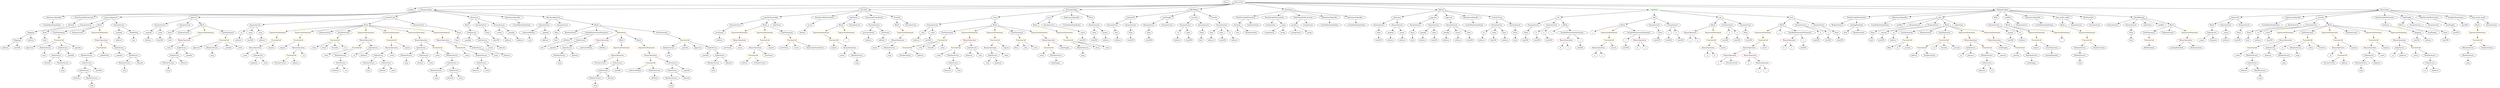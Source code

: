 strict digraph {
	graph [bb="0,0,20024,828"];
	node [label="\N"];
	Enter	[height=0.5,
		pos="9811.6,810",
		width=0.83628];
	Identifier_msg_9	[color=black,
		height=0.5,
		label=msg,
		pos="3554.6,90",
		width=0.75];
	Block_Unnamed_3	[color=black,
		height=0.5,
		label=Block,
		pos="12978,594",
		width=0.90558];
	Identifier_c_4	[color=black,
		height=0.5,
		label=c,
		pos="12737,522",
		width=0.75];
	Block_Unnamed_3 -> Identifier_c_4	[pos="e,12758,533.74 12947,587.01 12907,578.61 12833,561.88 12773,540 12771,539.44 12769,538.84 12768,538.21"];
	ExpressionStatement_Unnamed_2	[color=orange,
		height=0.5,
		label=ExpressionStatement,
		pos="12870,522",
		width=2.458];
	Block_Unnamed_3 -> ExpressionStatement_Unnamed_2	[pos="e,12895,539.49 12957,579.67 12942,570.03 12922,556.78 12904,545.51"];
	VariableDeclarationStatement_Unnamed_2	[color=black,
		height=0.5,
		label=VariableDeclarationStatement,
		pos="13096,522",
		width=3.3174];
	Block_Unnamed_3 -> VariableDeclarationStatement_Unnamed_2	[pos="e,13067,539.72 12999,580.16 13016,570.48 13038,556.96 13058,545.5"];
	VariableDeclaration_decimals	[color=black,
		height=0.5,
		label=decimals,
		pos="9892.6,594",
		width=1.1967];
	ElementaryTypeName_uint_3	[color=black,
		height=0.5,
		label=uint,
		pos="9899.6,522",
		width=0.75];
	VariableDeclaration_decimals -> ElementaryTypeName_uint_3	[pos="e,9897.9,540.1 9894.3,575.7 9895,568.41 9895.9,559.73 9896.7,551.54"];
	NumberLiteral_Unnamed_9	[color=black,
		height=0.5,
		label=NumberLiteral,
		pos="10009,522",
		width=1.765];
	VariableDeclaration_decimals -> NumberLiteral_Unnamed_9	[pos="e,9982.4,538.78 9916.3,578.67 9932.6,568.88 9954.3,555.73 9972.7,544.67"];
	NumberLiteral_Unnamed_3	[color=black,
		height=0.5,
		label=NumberLiteral,
		pos="18625,234",
		width=1.765];
	ElementaryTypeName_bool_8	[color=black,
		height=0.5,
		label=bool,
		pos="14810,522",
		width=0.76697];
	MemberAccess_Unnamed_28	[color=black,
		height=0.5,
		label=MemberAccess,
		pos="5666.6,234",
		width=1.9174];
	Identifier_msg_20	[color=black,
		height=0.5,
		label=msg,
		pos="5666.6,162",
		width=0.75];
	MemberAccess_Unnamed_28 -> Identifier_msg_20	[pos="e,5666.6,180.1 5666.6,215.7 5666.6,208.41 5666.6,199.73 5666.6,191.54"];
	ParameterList_Unnamed_49	[color=black,
		height=0.5,
		label=ParameterList,
		pos="16941,594",
		width=1.7095];
	FunctionDefinition_allowance	[color=black,
		height=0.5,
		label=allowance,
		pos="11155,666",
		width=1.3076];
	ParameterList_Unnamed_20	[color=black,
		height=0.5,
		label=ParameterList,
		pos="11014,594",
		width=1.7095];
	FunctionDefinition_allowance -> ParameterList_Unnamed_20	[pos="e,11044,610.01 11127,651.17 11106,640.87 11077,626.66 11054,615.11"];
	ParameterList_Unnamed_19	[color=black,
		height=0.5,
		label=ParameterList,
		pos="11155,594",
		width=1.7095];
	FunctionDefinition_allowance -> ParameterList_Unnamed_19	[pos="e,11155,612.1 11155,647.7 11155,640.41 11155,631.73 11155,623.54"];
	BinaryOperation_Unnamed_7	[color=brown,
		height=0.5,
		label=BinaryOperation,
		pos="13529,522",
		width=1.9867];
	Identifier_a_5	[color=black,
		height=0.5,
		label=a,
		pos="13522,450",
		width=0.75];
	BinaryOperation_Unnamed_7 -> Identifier_a_5	[pos="e,13523,468.1 13527,503.7 13526,496.41 13525,487.73 13524,479.54"];
	Identifier_b_4	[color=black,
		height=0.5,
		label=b,
		pos="13594,450",
		width=0.75];
	BinaryOperation_Unnamed_7 -> Identifier_b_4	[pos="e,13580,465.89 13544,504.05 13553,495.04 13563,483.83 13572,474.04"];
	BinaryOperation_Unnamed_12	[color=brown,
		height=0.5,
		label=BinaryOperation,
		pos="6050.6,378",
		width=1.9867];
	FunctionCall_Unnamed_5	[color=orange,
		height=0.5,
		label=FunctionCall,
		pos="5982.6,306",
		width=1.6125];
	BinaryOperation_Unnamed_12 -> FunctionCall_Unnamed_5	[pos="e,5998.4,323.31 6034.1,360.05 6025.8,351.5 6015.6,340.97 6006.4,331.56"];
	Identifier_newOwner	[color=black,
		height=0.5,
		label=newOwner,
		pos="6109.6,306",
		width=1.4046];
	BinaryOperation_Unnamed_12 -> Identifier_newOwner	[pos="e,6095.8,323.31 6064.9,360.05 6072,351.59 6080.8,341.19 6088.6,331.84"];
	ParameterList_Unnamed_41	[color=black,
		height=0.5,
		label=ParameterList,
		pos="4340.6,594",
		width=1.7095];
	Parameter__subtractedValue	[color=black,
		height=0.5,
		label=_subtractedValue,
		pos="4225.6,522",
		width=2.0976];
	ParameterList_Unnamed_41 -> Parameter__subtractedValue	[pos="e,4252.1,539.14 4314.8,577.29 4299.2,567.79 4279,555.53 4261.8,545.06"];
	Parameter__spender_3	[color=black,
		height=0.5,
		label=_spender,
		pos="4364.6,522",
		width=1.2521];
	ParameterList_Unnamed_41 -> Parameter__spender_3	[pos="e,4358.7,540.1 4346.5,575.7 4349.1,568.24 4352.1,559.32 4355,550.97"];
	Identifier_allowed_1	[color=black,
		height=0.5,
		label=allowed,
		pos="3373.6,234",
		width=1.0858];
	Identifier_msg_14	[color=black,
		height=0.5,
		label=msg,
		pos="352.59,306",
		width=0.75];
	ParameterList_Unnamed_11	[color=black,
		height=0.5,
		label=ParameterList,
		pos="5902.6,594",
		width=1.7095];
	Parameter_newOwner	[color=black,
		height=0.5,
		label=newOwner,
		pos="5782.6,522",
		width=1.4046];
	ParameterList_Unnamed_11 -> Parameter_newOwner	[pos="e,5807.9,537.77 5876,577.46 5858.8,567.47 5836.4,554.38 5817.8,543.53"];
	EmitStatement_Unnamed_6	[color=black,
		height=0.5,
		label=EmitStatement,
		pos="15322,522",
		width=1.7788];
	FunctionCall_Unnamed_30	[color=orange,
		height=0.5,
		label=FunctionCall,
		pos="15322,450",
		width=1.6125];
	EmitStatement_Unnamed_6 -> FunctionCall_Unnamed_30	[pos="e,15322,468.1 15322,503.7 15322,496.41 15322,487.73 15322,479.54"];
	ElementaryTypeName_address_32	[color=black,
		height=0.5,
		label=address,
		pos="15357,306",
		width=1.0996];
	Identifier__who	[color=black,
		height=0.5,
		label=_who,
		pos="7920.6,234",
		width=0.87786];
	MemberAccess_Unnamed_18	[color=black,
		height=0.5,
		label=MemberAccess,
		pos="1007.6,234",
		width=1.9174];
	Identifier_msg_12	[color=black,
		height=0.5,
		label=msg,
		pos="1007.6,162",
		width=0.75];
	MemberAccess_Unnamed_18 -> Identifier_msg_12	[pos="e,1007.6,180.1 1007.6,215.7 1007.6,208.41 1007.6,199.73 1007.6,191.54"];
	IndexAccess_Unnamed_7	[color=black,
		height=0.5,
		label=IndexAccess,
		pos="3024.6,306",
		width=1.6402];
	MemberAccess_Unnamed_10	[color=black,
		height=0.5,
		label=MemberAccess,
		pos="2943.6,234",
		width=1.9174];
	IndexAccess_Unnamed_7 -> MemberAccess_Unnamed_10	[pos="e,2962.8,251.63 3005.8,288.76 2995.6,279.97 2982.8,268.93 2971.5,259.14"];
	IndexAccess_Unnamed_8	[color=black,
		height=0.5,
		label=IndexAccess,
		pos="3089.6,234",
		width=1.6402];
	IndexAccess_Unnamed_7 -> IndexAccess_Unnamed_8	[pos="e,3074.3,251.47 3040,288.41 3047.9,279.87 3057.8,269.28 3066.6,259.79"];
	Parameter_spender_1	[color=black,
		height=0.5,
		label=spender,
		pos="11348,522",
		width=1.1135];
	ElementaryTypeName_address_13	[color=black,
		height=0.5,
		label=address,
		pos="11342,450",
		width=1.0996];
	Parameter_spender_1 -> ElementaryTypeName_address_13	[pos="e,11343,468.1 11346,503.7 11345,496.41 11345,487.73 11344,479.54"];
	Block_Unnamed_13	[color=black,
		height=0.5,
		label=Block,
		pos="3731.6,594",
		width=0.90558];
	IndexAccess_Unnamed_19	[color=black,
		height=0.5,
		label=IndexAccess,
		pos="3757.6,522",
		width=1.6402];
	Block_Unnamed_13 -> IndexAccess_Unnamed_19	[pos="e,3751.2,540.28 3737.9,576.05 3740.7,568.52 3744.1,559.44 3747.2,550.94"];
	MemberAccess_Unnamed_27	[color=black,
		height=0.5,
		label=MemberAccess,
		pos="5333.6,378",
		width=1.9174];
	Identifier_msg_19	[color=black,
		height=0.5,
		label=msg,
		pos="5333.6,306",
		width=0.75];
	MemberAccess_Unnamed_27 -> Identifier_msg_19	[pos="e,5333.6,324.1 5333.6,359.7 5333.6,352.41 5333.6,343.73 5333.6,335.54"];
	ParameterList_Unnamed_40	[color=black,
		height=0.5,
		label=ParameterList,
		pos="683.59,594",
		width=1.7095];
	Parameter_None_16	[color=black,
		height=0.5,
		label=None,
		pos="365.59,522",
		width=0.85014];
	ParameterList_Unnamed_40 -> Parameter_None_16	[pos="e,388.95,533.99 637.85,581.6 629.47,579.64 620.78,577.69 612.59,576 521.13,557.12 495.15,566.44 405.59,540 403.61,539.42 401.6,538.76 \
399.59,538.06"];
	Identifier_Approval_1	[color=black,
		height=0.5,
		label=Approval,
		pos="235.59,378",
		width=1.266];
	FunctionCall_Unnamed_26	[color=orange,
		height=0.5,
		label=FunctionCall,
		pos="5465.6,450",
		width=1.6125];
	FunctionCall_Unnamed_26 -> MemberAccess_Unnamed_27	[pos="e,5363.2,394.72 5437.3,433.98 5418.6,424.09 5393.9,410.98 5373.3,400.05"];
	Identifier__spender_10	[color=black,
		height=0.5,
		label=_spender,
		pos="5465.6,378",
		width=1.2521];
	FunctionCall_Unnamed_26 -> Identifier__spender_10	[pos="e,5465.6,396.1 5465.6,431.7 5465.6,424.41 5465.6,415.73 5465.6,407.54"];
	Identifier_Approval_2	[color=black,
		height=0.5,
		label=Approval,
		pos="5574.6,378",
		width=1.266];
	FunctionCall_Unnamed_26 -> Identifier_Approval_2	[pos="e,5551.3,393.94 5490,433.29 5505.4,423.45 5525.3,410.65 5542,399.96"];
	IndexAccess_Unnamed_33	[color=black,
		height=0.5,
		label=IndexAccess,
		pos="5697.6,378",
		width=1.6402];
	FunctionCall_Unnamed_26 -> IndexAccess_Unnamed_33	[pos="e,5656.6,391.38 5506.3,436.73 5545,425.03 5603.6,407.36 5645.7,394.66"];
	Block_Unnamed_20	[color=black,
		height=0.5,
		label=Block,
		pos="16547,594",
		width=0.90558];
	ExpressionStatement_Unnamed_27	[color=orange,
		height=0.5,
		label=ExpressionStatement,
		pos="16731,522",
		width=2.458];
	Block_Unnamed_20 -> ExpressionStatement_Unnamed_27	[pos="e,16688,538.23 16572,582.24 16577,580.13 16583,577.97 16588,576 16617,564.4 16650,552.03 16677,542.16"];
	BinaryOperation_Unnamed_20	[color=brown,
		height=0.5,
		label=BinaryOperation,
		pos="3136.6,378",
		width=1.9867];
	BinaryOperation_Unnamed_20 -> IndexAccess_Unnamed_7	[pos="e,3049.7,322.67 3110.6,360.76 3095.3,351.18 3075.7,338.92 3059,328.53"];
	Identifier__value_5	[color=black,
		height=0.5,
		label=_value,
		pos="3136.6,306",
		width=0.96103];
	BinaryOperation_Unnamed_20 -> Identifier__value_5	[pos="e,3136.6,324.1 3136.6,359.7 3136.6,352.41 3136.6,343.73 3136.6,335.54"];
	IndexAccess_Unnamed_13	[color=black,
		height=0.5,
		label=IndexAccess,
		pos="3375.6,378",
		width=1.6402];
	MemberAccess_Unnamed_13	[color=black,
		height=0.5,
		label=MemberAccess,
		pos="3258.6,306",
		width=1.9174];
	IndexAccess_Unnamed_13 -> MemberAccess_Unnamed_13	[pos="e,3285.3,322.98 3349.6,361.46 3333.5,351.81 3312.5,339.27 3294.8,328.65"];
	IndexAccess_Unnamed_14	[color=black,
		height=0.5,
		label=IndexAccess,
		pos="3404.6,306",
		width=1.6402];
	IndexAccess_Unnamed_13 -> IndexAccess_Unnamed_14	[pos="e,3397.5,324.1 3382.8,359.7 3385.9,352.15 3389.6,343.12 3393.1,334.68"];
	Parameter__value_3	[color=black,
		height=0.5,
		label=_value,
		pos="8686.6,522",
		width=0.96103];
	ElementaryTypeName_uint256_36	[color=black,
		height=0.5,
		label=uint256,
		pos="8686.6,450",
		width=1.0442];
	Parameter__value_3 -> ElementaryTypeName_uint256_36	[pos="e,8686.6,468.1 8686.6,503.7 8686.6,496.41 8686.6,487.73 8686.6,479.54"];
	ElementaryTypeName_address_34	[color=black,
		height=0.5,
		label=address,
		pos="7339.6,450",
		width=1.0996];
	FunctionCall_Unnamed_13	[color=orange,
		height=0.5,
		label=FunctionCall,
		pos="18507,450",
		width=1.6125];
	Identifier__to_3	[color=black,
		height=0.5,
		label=_to,
		pos="18277,378",
		width=0.75];
	FunctionCall_Unnamed_13 -> Identifier__to_3	[pos="e,18298,389.69 18460,438.79 18421,429.43 18362,414.27 18313,396 18311,395.43 18309,394.82 18308,394.18"];
	MemberAccess_Unnamed_9	[color=black,
		height=0.5,
		label=MemberAccess,
		pos="18391,378",
		width=1.9174];
	FunctionCall_Unnamed_13 -> MemberAccess_Unnamed_9	[pos="e,18417,394.98 18481,433.46 18465,423.81 18444,411.27 18426,400.65"];
	Identifier__value_3	[color=black,
		height=0.5,
		label=_value,
		pos="18513,378",
		width=0.96103];
	FunctionCall_Unnamed_13 -> Identifier__value_3	[pos="e,18511,396.1 18508,431.7 18509,424.41 18509,415.73 18510,407.54"];
	Identifier_Transfer	[color=black,
		height=0.5,
		label=Transfer,
		pos="18608,378",
		width=1.1689];
	FunctionCall_Unnamed_13 -> Identifier_Transfer	[pos="e,18586,393.86 18530,433.12 18544,423.36 18562,410.75 18577,400.16"];
	BooleanLiteral_Unnamed_5	[color=black,
		height=0.5,
		label=BooleanLiteral,
		pos="14920,522",
		width=1.7788];
	FunctionDefinition_transferOwnership	[color=black,
		height=0.5,
		label=transferOwnership,
		pos="6185.6,666",
		width=2.1947];
	FunctionDefinition_transferOwnership -> ParameterList_Unnamed_11	[pos="e,5948.4,606.34 6133.4,652.08 6084.1,639.89 6010.3,621.65 5959.5,609.09"];
	Block_Unnamed_6	[color=black,
		height=0.5,
		label=Block,
		pos="6134.6,594",
		width=0.90558];
	FunctionDefinition_transferOwnership -> Block_Unnamed_6	[pos="e,6146.1,610.83 6173.2,648.05 6167.1,639.65 6159.6,629.32 6152.8,620.02"];
	ModifierInvocation_onlyOwner	[color=black,
		height=0.5,
		label=onlyOwner,
		pos="6236.6,594",
		width=1.4323];
	FunctionDefinition_transferOwnership -> ModifierInvocation_onlyOwner	[pos="e,6224.4,611.79 6197.9,648.05 6203.9,639.89 6211.2,629.91 6217.8,620.82"];
	Parameter_to	[color=black,
		height=0.5,
		label=to,
		pos="9408.6,522",
		width=0.75];
	ElementaryTypeName_address_6	[color=black,
		height=0.5,
		label=address,
		pos="9398.6,450",
		width=1.0996];
	Parameter_to -> ElementaryTypeName_address_6	[pos="e,9401,468.1 9406.1,503.7 9405.1,496.32 9403.8,487.52 9402.6,479.25"];
	PragmaDirective_solidity	[color=black,
		height=0.5,
		label=solidity,
		pos="3290.6,738",
		width=1.0442];
	Parameter_b_2	[color=black,
		height=0.5,
		label=b,
		pos="13840,522",
		width=0.75];
	ElementaryTypeName_uint256_9	[color=black,
		height=0.5,
		label=uint256,
		pos="13820,450",
		width=1.0442];
	Parameter_b_2 -> ElementaryTypeName_uint256_9	[pos="e,13825,468.28 13835,504.05 13833,496.6 13830,487.64 13828,479.22"];
	Identifier_msg_16	[color=black,
		height=0.5,
		label=msg,
		pos="4459.6,234",
		width=0.75];
	Identifier__spender_3	[color=black,
		height=0.5,
		label=_spender,
		pos="980.59,306",
		width=1.2521];
	IndexAccess_Unnamed_24	[color=black,
		height=0.5,
		label=IndexAccess,
		pos="689.59,162",
		width=1.6402];
	Identifier_allowed_6	[color=black,
		height=0.5,
		label=allowed,
		pos="626.59,90",
		width=1.0858];
	IndexAccess_Unnamed_24 -> Identifier_allowed_6	[pos="e,640.98,106.99 674.66,144.41 666.86,135.74 657.16,124.97 648.52,115.38"];
	MemberAccess_Unnamed_20	[color=black,
		height=0.5,
		label=MemberAccess,
		pos="752.59,90",
		width=1.9174];
	IndexAccess_Unnamed_24 -> MemberAccess_Unnamed_20	[pos="e,737.33,107.96 704.52,144.41 712.02,136.08 721.27,125.8 729.65,116.49"];
	Identifier_balances_13	[color=black,
		height=0.5,
		label=balances,
		pos="8012.6,234",
		width=1.1828];
	ElementaryTypeName_address_26	[color=black,
		height=0.5,
		label=address,
		pos="4072.6,450",
		width=1.0996];
	ExpressionStatement_Unnamed_4	[color=orange,
		height=0.5,
		label=ExpressionStatement,
		pos="6573.6,522",
		width=2.458];
	FunctionCall_Unnamed_3	[color=orange,
		height=0.5,
		label=FunctionCall,
		pos="6671.6,450",
		width=1.6125];
	ExpressionStatement_Unnamed_4 -> FunctionCall_Unnamed_3	[pos="e,6649.2,466.99 6596.8,504.41 6609.7,495.21 6625.9,483.64 6639.9,473.63"];
	ElementaryTypeName_address_25	[color=black,
		height=0.5,
		label=address,
		pos="1193.6,450",
		width=1.0996];
	StateVariableDeclaration_Unnamed_7	[color=black,
		height=0.5,
		label=StateVariableDeclaration,
		pos="9976.6,666",
		width=2.8184];
	StateVariableDeclaration_Unnamed_7 -> VariableDeclaration_decimals	[pos="e,9911.3,610.59 9956.3,648.05 9945.3,638.96 9931.7,627.63 9919.9,617.78"];
	NumberLiteral_Unnamed_10	[color=black,
		height=0.5,
		label=NumberLiteral,
		pos="10018,594",
		width=1.765];
	StateVariableDeclaration_Unnamed_7 -> NumberLiteral_Unnamed_10	[pos="e,10008,612.1 9986.7,647.7 9991.3,639.9 9996.8,630.51 10002,621.83"];
	BinaryOperation_Unnamed_14	[color=brown,
		height=0.5,
		label=BinaryOperation,
		pos="18740,378",
		width=1.9867];
	Identifier__to	[color=black,
		height=0.5,
		label=_to,
		pos="18641,306",
		width=0.75];
	BinaryOperation_Unnamed_14 -> Identifier__to	[pos="e,18659,319.81 18716,360.59 18702,350.38 18683,337.2 18668,326.46"];
	FunctionCall_Unnamed_9	[color=orange,
		height=0.5,
		label=FunctionCall,
		pos="18744,306",
		width=1.6125];
	BinaryOperation_Unnamed_14 -> FunctionCall_Unnamed_9	[pos="e,18743,324.1 18741,359.7 18741,352.41 18741,343.73 18742,335.54"];
	Parameter_None_7	[color=black,
		height=0.5,
		label=None,
		pos="10983,522",
		width=0.85014];
	ElementaryTypeName_uint256_19	[color=black,
		height=0.5,
		label=uint256,
		pos="10980,450",
		width=1.0442];
	Parameter_None_7 -> ElementaryTypeName_uint256_19	[pos="e,10980,468.1 10982,503.7 10982,496.41 10981,487.73 10981,479.54"];
	FunctionDefinition_balanceOf_1	[color=black,
		height=0.5,
		label=balanceOf,
		pos="17921,666",
		width=1.3491];
	Block_Unnamed_10	[color=black,
		height=0.5,
		label=Block,
		pos="17737,594",
		width=0.90558];
	FunctionDefinition_balanceOf_1 -> Block_Unnamed_10	[pos="e,17762,605.54 17887,652.73 17858,642.15 17815,626.35 17779,612 17777,611.26 17775,610.5 17773,609.73"];
	ParameterList_Unnamed_31	[color=black,
		height=0.5,
		label=ParameterList,
		pos="17850,594",
		width=1.7095];
	FunctionDefinition_balanceOf_1 -> ParameterList_Unnamed_31	[pos="e,17866,611.63 17904,648.76 17895,640.06 17884,629.15 17874,619.43"];
	ParameterList_Unnamed_32	[color=black,
		height=0.5,
		label=ParameterList,
		pos="17991,594",
		width=1.7095];
	FunctionDefinition_balanceOf_1 -> ParameterList_Unnamed_32	[pos="e,17974,611.63 17937,648.76 17945,640.14 17956,629.36 17966,619.73"];
	FunctionDefinition_balanceOf	[color=black,
		height=0.5,
		label=balanceOf,
		pos="9064.6,666",
		width=1.3491];
	ParameterList_Unnamed_14	[color=black,
		height=0.5,
		label=ParameterList,
		pos="8923.6,594",
		width=1.7095];
	FunctionDefinition_balanceOf -> ParameterList_Unnamed_14	[pos="e,8953.7,609.94 9036.4,651 9015.6,640.69 8987.1,626.52 8963.9,615.02"];
	ParameterList_Unnamed_15	[color=black,
		height=0.5,
		label=ParameterList,
		pos="9064.6,594",
		width=1.7095];
	FunctionDefinition_balanceOf -> ParameterList_Unnamed_15	[pos="e,9064.6,612.1 9064.6,647.7 9064.6,640.41 9064.6,631.73 9064.6,623.54"];
	Identifier_allowed	[color=black,
		height=0.5,
		label=allowed,
		pos="3058.6,162",
		width=1.0858];
	Parameter_None_2	[color=black,
		height=0.5,
		label=None,
		pos="13988,522",
		width=0.85014];
	ElementaryTypeName_uint256_10	[color=black,
		height=0.5,
		label=uint256,
		pos="14006,450",
		width=1.0442];
	Parameter_None_2 -> ElementaryTypeName_uint256_10	[pos="e,14001,468.1 13992,503.7 13994,496.32 13996,487.52 13998,479.25"];
	ElementaryTypeName_uint256_20	[color=black,
		height=0.5,
		label=uint256,
		pos="11914,450",
		width=1.0442];
	FunctionCall_Unnamed_36	[color=orange,
		height=0.5,
		label=FunctionCall,
		pos="7999.6,450",
		width=1.6125];
	BinaryOperation_Unnamed_32	[color=brown,
		height=0.5,
		label=BinaryOperation,
		pos="7943.6,378",
		width=1.9867];
	FunctionCall_Unnamed_36 -> BinaryOperation_Unnamed_32	[pos="e,7957,395.79 7986,432.05 7979.4,423.8 7971.3,413.7 7964,404.54"];
	Identifier_require_8	[color=black,
		height=0.5,
		label=require,
		pos="8069.6,378",
		width=1.0026];
	FunctionCall_Unnamed_36 -> Identifier_require_8	[pos="e,8054.1,394.51 8016.2,432.41 8025.1,423.44 8036.4,412.21 8046.2,402.37"];
	StateVariableDeclaration_Unnamed	[color=black,
		height=0.5,
		label=StateVariableDeclaration,
		pos="6492.6,666",
		width=2.8184];
	VariableDeclaration_owner	[color=black,
		height=0.5,
		label=owner,
		pos="6459.6,594",
		width=0.93331];
	StateVariableDeclaration_Unnamed -> VariableDeclaration_owner	[pos="e,6467.4,611.62 6484.4,647.7 6480.8,639.95 6476.4,630.64 6472.3,622.02"];
	Parameter_to_1	[color=black,
		height=0.5,
		label=to,
		pos="11825,522",
		width=0.75];
	ElementaryTypeName_address_12	[color=black,
		height=0.5,
		label=address,
		pos="11819,450",
		width=1.0996];
	Parameter_to_1 -> ElementaryTypeName_address_12	[pos="e,11820,468.1 11823,503.7 11822,496.41 11822,487.73 11821,479.54"];
	Identifier__value_8	[color=black,
		height=0.5,
		label=_value,
		pos="3516.6,306",
		width=0.96103];
	ElementaryTypeName_uint256_16	[color=black,
		height=0.5,
		label=uint256,
		pos="9066.6,450",
		width=1.0442];
	BooleanLiteral_Unnamed_2	[color=black,
		height=0.5,
		label=BooleanLiteral,
		pos="1487.6,522",
		width=1.7788];
	Parameter_value	[color=black,
		height=0.5,
		label=value,
		pos="9488.6,522",
		width=0.82242];
	ElementaryTypeName_uint256_17	[color=black,
		height=0.5,
		label=uint256,
		pos="9493.6,450",
		width=1.0442];
	Parameter_value -> ElementaryTypeName_uint256_17	[pos="e,9492.4,468.1 9489.8,503.7 9490.3,496.41 9491,487.73 9491.5,479.54"];
	ModifierInvocation_canMint	[color=black,
		height=0.5,
		label=canMint,
		pos="15251,594",
		width=1.1274];
	InheritanceSpecifier_Unnamed_1	[color=black,
		height=0.5,
		label=InheritanceSpecifier,
		pos="18317,666",
		width=2.3333];
	UserDefinedTypeName_Unnamed_1	[color=black,
		height=0.5,
		label=UserDefinedTypeName,
		pos="18208,594",
		width=2.7214];
	InheritanceSpecifier_Unnamed_1 -> UserDefinedTypeName_Unnamed_1	[pos="e,18234,611.71 18291,648.41 18276,639.24 18259,627.7 18243,617.71"];
	FunctionDefinition__burn	[color=black,
		height=0.5,
		label=_burn,
		pos="7999.6,666",
		width=0.90558];
	ParameterList_Unnamed_53	[color=black,
		height=0.5,
		label=ParameterList,
		pos="7457.6,594",
		width=1.7095];
	FunctionDefinition__burn -> ParameterList_Unnamed_53	[pos="e,7513.1,602.17 7968.1,660.93 7882.2,649.84 7642.2,618.84 7524.5,603.64"];
	Block_Unnamed_23	[color=black,
		height=0.5,
		label=Block,
		pos="7999.6,594",
		width=0.90558];
	FunctionDefinition__burn -> Block_Unnamed_23	[pos="e,7999.6,612.1 7999.6,647.7 7999.6,640.41 7999.6,631.73 7999.6,623.54"];
	Parameter__to_1	[color=black,
		height=0.5,
		label=_to,
		pos="1938.6,522",
		width=0.75];
	ElementaryTypeName_address_23	[color=black,
		height=0.5,
		label=address,
		pos="1914.6,450",
		width=1.0996];
	Parameter__to_1 -> ElementaryTypeName_address_23	[pos="e,1920.5,468.28 1932.8,504.05 1930.2,496.52 1927.1,487.44 1924.2,478.94"];
	FunctionCall_Unnamed_11	[color=orange,
		height=0.5,
		label=FunctionCall,
		pos="18027,378",
		width=1.6125];
	Identifier__value_1	[color=black,
		height=0.5,
		label=_value,
		pos="17905,306",
		width=0.96103];
	FunctionCall_Unnamed_11 -> Identifier__value_1	[pos="e,17927,319.98 18000,361.64 17981,351.01 17957,336.82 17937,325.56"];
	MemberAccess_Unnamed_6	[color=black,
		height=0.5,
		label=MemberAccess,
		pos="18027,306",
		width=1.9174];
	FunctionCall_Unnamed_11 -> MemberAccess_Unnamed_6	[pos="e,18027,324.1 18027,359.7 18027,352.41 18027,343.73 18027,335.54"];
	FunctionCall_Unnamed_32	[color=orange,
		height=0.5,
		label=FunctionCall,
		pos="15418,378",
		width=1.6125];
	FunctionCall_Unnamed_32 -> ElementaryTypeName_address_32	[pos="e,15371,322.99 15403,360.41 15396,351.74 15386,340.97 15378,331.38"];
	NumberLiteral_Unnamed_6	[color=black,
		height=0.5,
		label=NumberLiteral,
		pos="15478,306",
		width=1.765];
	FunctionCall_Unnamed_32 -> NumberLiteral_Unnamed_6	[pos="e,15463,323.96 15432,360.41 15439,352.08 15448,341.8 15456,332.49"];
	ElementaryTypeName_address	[color=black,
		height=0.5,
		label=address,
		pos="6427.6,522",
		width=1.0996];
	ExpressionStatement_Unnamed_14	[color=orange,
		height=0.5,
		label=ExpressionStatement,
		pos="2244.6,522",
		width=2.458];
	FunctionCall_Unnamed_16	[color=orange,
		height=0.5,
		label=FunctionCall,
		pos="2220.6,450",
		width=1.6125];
	ExpressionStatement_Unnamed_14 -> FunctionCall_Unnamed_16	[pos="e,2226.5,468.1 2238.7,503.7 2236.1,496.24 2233,487.32 2230.2,478.97"];
	Identifier__to_11	[color=black,
		height=0.5,
		label=_to,
		pos="15521,378",
		width=0.75];
	NumberLiteral_Unnamed_4	[color=black,
		height=0.5,
		label=NumberLiteral,
		pos="2215.6,234",
		width=1.765];
	ElementaryTypeName_uint256_30	[color=black,
		height=0.5,
		label=uint256,
		pos="2009.6,450",
		width=1.0442];
	VariableDeclaration_value_2	[color=black,
		height=0.5,
		label=value,
		pos="8781.6,522",
		width=0.82242];
	ElementaryTypeName_uint256_35	[color=black,
		height=0.5,
		label=uint256,
		pos="8779.6,450",
		width=1.0442];
	VariableDeclaration_value_2 -> ElementaryTypeName_uint256_35	[pos="e,8780.1,468.1 8781.1,503.7 8780.9,496.41 8780.6,487.73 8780.4,479.54"];
	ElementaryTypeName_address_19	[color=black,
		height=0.5,
		label=address,
		pos="17852,450",
		width=1.0996];
	Parameter__who	[color=black,
		height=0.5,
		label=_who,
		pos="7373.6,522",
		width=0.87786];
	ParameterList_Unnamed_53 -> Parameter__who	[pos="e,7391,537.48 7438.1,576.76 7426.6,567.21 7412,555.01 7399.6,544.64"];
	Parameter__value_4	[color=black,
		height=0.5,
		label=_value,
		pos="7457.6,522",
		width=0.96103];
	ParameterList_Unnamed_53 -> Parameter__value_4	[pos="e,7457.6,540.1 7457.6,575.7 7457.6,568.41 7457.6,559.73 7457.6,551.54"];
	ParameterList_Unnamed_24	[color=black,
		height=0.5,
		label=ParameterList,
		pos="11296,594",
		width=1.7095];
	Parameter_None_9	[color=black,
		height=0.5,
		label=None,
		pos="11258,522",
		width=0.85014];
	ParameterList_Unnamed_24 -> Parameter_None_9	[pos="e,11266,539.31 11286,576.05 11282,568.03 11277,558.26 11272,549.3"];
	FunctionDefinition_div	[color=black,
		height=0.5,
		label=div,
		pos="12413,666",
		width=0.75];
	ParameterList_Unnamed_3	[color=black,
		height=0.5,
		label=ParameterList,
		pos="12216,594",
		width=1.7095];
	FunctionDefinition_div -> ParameterList_Unnamed_3	[pos="e,12254,608.57 12389,656.7 12359,645.84 12304,626.54 12265,612.41"];
	ParameterList_Unnamed_2	[color=black,
		height=0.5,
		label=ParameterList,
		pos="12357,594",
		width=1.7095];
	FunctionDefinition_div -> ParameterList_Unnamed_2	[pos="e,12370,611.63 12400,649.81 12394,641.28 12385,630.4 12377,620.6"];
	Block_Unnamed_1	[color=black,
		height=0.5,
		label=Block,
		pos="12469,594",
		width=0.90558];
	FunctionDefinition_div -> Block_Unnamed_1	[pos="e,12456,610.64 12425,649.81 12432,640.94 12441,629.55 12449,619.45"];
	BinaryOperation_Unnamed_26	[color=brown,
		height=0.5,
		label=BinaryOperation,
		pos="4812.6,450",
		width=1.9867];
	Identifier__subtractedValue	[color=black,
		height=0.5,
		label=_subtractedValue,
		pos="4675.6,378",
		width=2.0976];
	BinaryOperation_Unnamed_26 -> Identifier__subtractedValue	[pos="e,4706.2,394.66 4781.8,433.29 4762.5,423.43 4737.4,410.59 4716.5,399.88"];
	Identifier_oldValue	[color=black,
		height=0.5,
		label=oldValue,
		pos="4812.6,378",
		width=1.2105];
	BinaryOperation_Unnamed_26 -> Identifier_oldValue	[pos="e,4812.6,396.1 4812.6,431.7 4812.6,424.41 4812.6,415.73 4812.6,407.54"];
	IndexAccess_Unnamed_32	[color=black,
		height=0.5,
		label=IndexAccess,
		pos="5349.6,162",
		width=1.6402];
	MemberAccess_Unnamed_25	[color=black,
		height=0.5,
		label=MemberAccess,
		pos="5342.6,90",
		width=1.9174];
	IndexAccess_Unnamed_32 -> MemberAccess_Unnamed_25	[pos="e,5344.3,108.1 5347.9,143.7 5347.1,136.41 5346.3,127.73 5345.4,119.54"];
	Identifier_allowed_10	[color=black,
		height=0.5,
		label=allowed,
		pos="5468.6,90",
		width=1.0858];
	IndexAccess_Unnamed_32 -> Identifier_allowed_10	[pos="e,5445.1,104.83 5376,145.46 5393.4,135.2 5416.5,121.66 5435.2,110.65"];
	ElementaryTypeName_uint256_32	[color=black,
		height=0.5,
		label=uint256,
		pos="3977.6,450",
		width=1.0442];
	Identifier__to_1	[color=black,
		height=0.5,
		label=_to,
		pos="19160,306",
		width=0.75];
	Identifier__subtractedValue_1	[color=black,
		height=0.5,
		label=_subtractedValue,
		pos="5040.6,162",
		width=2.0976];
	Identifier_balances_14	[color=black,
		height=0.5,
		label=balances,
		pos="7765.6,306",
		width=1.1828];
	Block_Unnamed_2	[color=black,
		height=0.5,
		label=Block,
		pos="13707,594",
		width=0.90558];
	Block_Unnamed_2 -> BinaryOperation_Unnamed_7	[pos="e,13566,537.71 13681,582.82 13653,572.11 13610,555.01 13576,541.84"];
	ExpressionStatement_Unnamed_1	[color=orange,
		height=0.5,
		label=ExpressionStatement,
		pos="13707,522",
		width=2.458];
	Block_Unnamed_2 -> ExpressionStatement_Unnamed_1	[pos="e,13707,540.1 13707,575.7 13707,568.41 13707,559.73 13707,551.54"];
	Identifier_b_2	[color=black,
		height=0.5,
		label=b,
		pos="12440,378",
		width=0.75];
	Parameter__to	[color=black,
		height=0.5,
		label=_to,
		pos="18115,522",
		width=0.75];
	ElementaryTypeName_address_17	[color=black,
		height=0.5,
		label=address,
		pos="18115,450",
		width=1.0996];
	Parameter__to -> ElementaryTypeName_address_17	[pos="e,18115,468.1 18115,503.7 18115,496.41 18115,487.73 18115,479.54"];
	Identifier_msg_5	[color=black,
		height=0.5,
		label=msg,
		pos="18092,90",
		width=0.75];
	Identifier_balances_6	[color=black,
		height=0.5,
		label=balances,
		pos="2005.6,234",
		width=1.1828];
	ContractDefinition_StandardToken	[color=black,
		height=0.5,
		label=StandardToken,
		pos="3414.6,738",
		width=1.8897];
	InheritanceSpecifier_Unnamed_3	[color=black,
		height=0.5,
		label=InheritanceSpecifier,
		pos="427.59,666",
		width=2.3333];
	ContractDefinition_StandardToken -> InheritanceSpecifier_Unnamed_3	[pos="e,494.2,677.38 3366.8,724.86 3357.2,722.87 3347.1,721.1 3337.6,720 2723.4,648.98 1172.2,728.78 555.59,684 539.33,682.82 521.98,680.94 \
505.47,678.85"];
	StateVariableDeclaration_Unnamed_3	[color=black,
		height=0.5,
		label=StateVariableDeclaration,
		pos="665.59,666",
		width=2.8184];
	ContractDefinition_StandardToken -> StateVariableDeclaration_Unnamed_3	[pos="e,740.31,678.51 3366.8,724.87 3357.2,722.88 3347.1,721.11 3337.6,720 2775.8,654.69 1356.7,725.59 792.59,684 779.33,683.02 765.34,\
681.57 751.68,679.93"];
	FunctionDefinition_increaseApproval	[color=black,
		height=0.5,
		label=increaseApproval,
		pos="877.59,666",
		width=2.0976];
	ContractDefinition_StandardToken -> FunctionDefinition_increaseApproval	[pos="e,951.97,669.3 3366.8,724.91 3357.2,722.92 3347.1,721.13 3337.6,720 2928,671.29 1894,693.8 1481.6,684 1296.9,679.61 1080.4,673.21 \
963.33,669.65"];
	FunctionDefinition_approve_1	[color=black,
		height=0.5,
		label=approve,
		pos="1531.6,666",
		width=1.1412];
	ContractDefinition_StandardToken -> FunctionDefinition_approve_1	[pos="e,1573,667.16 3366.4,724.9 3356.9,722.93 3347,721.16 3337.6,720 2985.2,676.32 1843.6,668.45 1584.3,667.21"];
	FunctionDefinition_transferFrom_1	[color=black,
		height=0.5,
		label=transferFrom,
		pos="3122.6,666",
		width=1.6402];
	ContractDefinition_StandardToken -> FunctionDefinition_transferFrom_1	[pos="e,3167.7,677.81 3365.4,725.2 3313.8,712.84 3232.8,693.43 3178.8,680.47"];
	FunctionDefinition_allowance_1	[color=black,
		height=0.5,
		label=allowance,
		pos="3787.6,666",
		width=1.3076];
	ContractDefinition_StandardToken -> FunctionDefinition_allowance_1	[pos="e,3746,674.81 3468.8,726.82 3540,713.46 3664.2,690.15 3734.7,676.92"];
	InheritanceSpecifier_Unnamed_2	[color=black,
		height=0.5,
		label=InheritanceSpecifier,
		pos="4090.6,666",
		width=2.3333];
	ContractDefinition_StandardToken -> InheritanceSpecifier_Unnamed_2	[pos="e,4016.1,674.71 3477,730.54 3598.4,717.96 3866.7,690.18 4004.8,675.88"];
	FunctionDefinition_decreaseApproval	[color=black,
		height=0.5,
		label=decreaseApproval,
		pos="4410.6,666",
		width=2.1669];
	ContractDefinition_StandardToken -> FunctionDefinition_decreaseApproval	[pos="e,4337.5,672.58 3479.9,732.63 3612.6,723.72 3923,702.74 4183.6,684 4230.8,680.6 4283.5,676.66 4326.3,673.43"];
	Parameter_None_4	[color=black,
		height=0.5,
		label=None,
		pos="9205.6,522",
		width=0.85014];
	ElementaryTypeName_uint256_15	[color=black,
		height=0.5,
		label=uint256,
		pos="9205.6,450",
		width=1.0442];
	Parameter_None_4 -> ElementaryTypeName_uint256_15	[pos="e,9205.6,468.1 9205.6,503.7 9205.6,496.41 9205.6,487.73 9205.6,479.54"];
	StateVariableDeclaration_Unnamed_4	[color=black,
		height=0.5,
		label=StateVariableDeclaration,
		pos="14909,666",
		width=2.8184];
	BooleanLiteral_Unnamed_6	[color=black,
		height=0.5,
		label=BooleanLiteral,
		pos="14758,594",
		width=1.7788];
	StateVariableDeclaration_Unnamed_4 -> BooleanLiteral_Unnamed_6	[pos="e,14790,609.95 14874,648.76 14852,638.61 14823,625.46 14800,614.7"];
	VariableDeclaration_mintingFinished	[color=black,
		height=0.5,
		label=mintingFinished,
		pos="14909,594",
		width=1.9174];
	StateVariableDeclaration_Unnamed_4 -> VariableDeclaration_mintingFinished	[pos="e,14909,612.1 14909,647.7 14909,640.41 14909,631.73 14909,623.54"];
	FunctionDefinition_approve	[color=black,
		height=0.5,
		label=approve,
		pos="11437,666",
		width=1.1412];
	FunctionDefinition_approve -> ParameterList_Unnamed_24	[pos="e,11326,610.05 11410,651.83 11389,641.48 11360,626.89 11336,615.09"];
	ParameterList_Unnamed_23	[color=black,
		height=0.5,
		label=ParameterList,
		pos="11437,594",
		width=1.7095];
	FunctionDefinition_approve -> ParameterList_Unnamed_23	[pos="e,11437,612.1 11437,647.7 11437,640.41 11437,631.73 11437,623.54"];
	Identifier_owner_1	[color=black,
		height=0.5,
		label=owner,
		pos="6743.6,306",
		width=0.93331];
	Identifier_msg_22	[color=black,
		height=0.5,
		label=msg,
		pos="8704.6,306",
		width=0.75];
	EmitStatement_Unnamed_8	[color=black,
		height=0.5,
		label=EmitStatement,
		pos="17231,522",
		width=1.7788];
	FunctionCall_Unnamed_34	[color=orange,
		height=0.5,
		label=FunctionCall,
		pos="17231,450",
		width=1.6125];
	EmitStatement_Unnamed_8 -> FunctionCall_Unnamed_34	[pos="e,17231,468.1 17231,503.7 17231,496.41 17231,487.73 17231,479.54"];
	InheritanceSpecifier_Unnamed_4	[color=black,
		height=0.5,
		label=InheritanceSpecifier,
		pos="15304,666",
		width=2.3333];
	UserDefinedTypeName_Unnamed_4	[color=black,
		height=0.5,
		label=UserDefinedTypeName,
		pos="15094,594",
		width=2.7214];
	InheritanceSpecifier_Unnamed_4 -> UserDefinedTypeName_Unnamed_4	[pos="e,15139,610.26 15260,650.33 15228,639.73 15185,625.32 15150,613.87"];
	ModifierDefinition_onlyOwner	[color=black,
		height=0.5,
		label=onlyOwner,
		pos="6823.6,666",
		width=1.4323];
	Block_Unnamed_5	[color=black,
		height=0.5,
		label=Block,
		pos="6722.6,594",
		width=0.90558];
	ModifierDefinition_onlyOwner -> Block_Unnamed_5	[pos="e,6742.2,608.6 6801.2,649.46 6786.5,639.32 6767.3,625.99 6751.5,615.05"];
	ParameterList_Unnamed_10	[color=black,
		height=0.5,
		label=ParameterList,
		pos="6834.6,594",
		width=1.7095];
	ModifierDefinition_onlyOwner -> ParameterList_Unnamed_10	[pos="e,6831.9,612.1 6826.3,647.7 6827.5,640.32 6828.8,631.52 6830.1,623.25"];
	FunctionCall_Unnamed_1	[color=orange,
		height=0.5,
		label=FunctionCall,
		pos="13706,450",
		width=1.6125];
	ExpressionStatement_Unnamed_1 -> FunctionCall_Unnamed_1	[pos="e,13706,468.1 13706,503.7 13706,496.41 13706,487.73 13706,479.54"];
	Identifier_Mint	[color=black,
		height=0.5,
		label=Mint,
		pos="15138,378",
		width=0.76697];
	ElementaryTypeName_address_1	[color=black,
		height=0.5,
		label=address,
		pos="6942.6,450",
		width=1.0996];
	ParameterList_Unnamed_13	[color=black,
		height=0.5,
		label=ParameterList,
		pos="9205.6,594",
		width=1.7095];
	ParameterList_Unnamed_13 -> Parameter_None_4	[pos="e,9205.6,540.1 9205.6,575.7 9205.6,568.41 9205.6,559.73 9205.6,551.54"];
	VariableDeclaration_spender	[color=black,
		height=0.5,
		label=spender,
		pos="11533,522",
		width=1.1135];
	ElementaryTypeName_address_15	[color=black,
		height=0.5,
		label=address,
		pos="11532,450",
		width=1.0996];
	VariableDeclaration_spender -> ElementaryTypeName_address_15	[pos="e,11532,468.1 11532,503.7 11532,496.41 11532,487.73 11532,479.54"];
	BinaryOperation_Unnamed_2	[color=brown,
		height=0.5,
		label=BinaryOperation,
		pos="14029,306",
		width=1.9867];
	Identifier_a_1	[color=black,
		height=0.5,
		label=a,
		pos="13933,234",
		width=0.75];
	BinaryOperation_Unnamed_2 -> Identifier_a_1	[pos="e,13950,247.88 14006,288.76 13992,278.56 13974,265.33 13959,254.55"];
	NumberLiteral_Unnamed	[color=black,
		height=0.5,
		label=NumberLiteral,
		pos="14042,234",
		width=1.765];
	BinaryOperation_Unnamed_2 -> NumberLiteral_Unnamed	[pos="e,14038,252.1 14032,287.7 14033,280.32 14035,271.52 14036,263.25"];
	Identifier__value_9	[color=black,
		height=0.5,
		label=_value,
		pos="2482.6,378",
		width=0.96103];
	Identifier_balances_15	[color=black,
		height=0.5,
		label=balances,
		pos="7589.6,162",
		width=1.1828];
	FunctionDefinition_burn	[color=black,
		height=0.5,
		label=burn,
		pos="8426.6,666",
		width=0.76697];
	Block_Unnamed_22	[color=black,
		height=0.5,
		label=Block,
		pos="8314.6,594",
		width=0.90558];
	FunctionDefinition_burn -> Block_Unnamed_22	[pos="e,8335.4,608 8407.1,652.81 8389.9,642.08 8364.7,626.3 8344.9,613.94"];
	ParameterList_Unnamed_52	[color=black,
		height=0.5,
		label=ParameterList,
		pos="8426.6,594",
		width=1.7095];
	FunctionDefinition_burn -> ParameterList_Unnamed_52	[pos="e,8426.6,612.1 8426.6,647.7 8426.6,640.41 8426.6,631.73 8426.6,623.54"];
	EventDefinition_OwnershipTransferred	[color=black,
		height=0.5,
		label=OwnershipTransferred,
		pos="6987.6,666",
		width=2.6243];
	ParameterList_Unnamed_8	[color=black,
		height=0.5,
		label=ParameterList,
		pos="6987.6,594",
		width=1.7095];
	EventDefinition_OwnershipTransferred -> ParameterList_Unnamed_8	[pos="e,6987.6,612.1 6987.6,647.7 6987.6,640.41 6987.6,631.73 6987.6,623.54"];
	FunctionCall_Unnamed_41	[color=orange,
		height=0.5,
		label=FunctionCall,
		pos="7253.6,378",
		width=1.6125];
	NumberLiteral_Unnamed_8	[color=black,
		height=0.5,
		label=NumberLiteral,
		pos="7235.6,306",
		width=1.765];
	FunctionCall_Unnamed_41 -> NumberLiteral_Unnamed_8	[pos="e,7240,324.1 7249.1,359.7 7247.2,352.32 7245,343.52 7242.9,335.25"];
	ElementaryTypeName_address_35	[color=black,
		height=0.5,
		label=address,
		pos="7356.6,306",
		width=1.0996];
	FunctionCall_Unnamed_41 -> ElementaryTypeName_address_35	[pos="e,7335.4,321.39 7277,361.12 7291.5,351.23 7310.4,338.4 7326.1,327.72"];
	UserDefinedTypeName_Unnamed_3	[color=black,
		height=0.5,
		label=UserDefinedTypeName,
		pos="409.59,594",
		width=2.7214];
	InheritanceSpecifier_Unnamed_3 -> UserDefinedTypeName_Unnamed_3	[pos="e,413.99,612.1 423.14,647.7 421.24,640.32 418.98,631.52 416.85,623.25"];
	Parameter_None_1	[color=black,
		height=0.5,
		label=None,
		pos="12185,522",
		width=0.85014];
	ParameterList_Unnamed_3 -> Parameter_None_1	[pos="e,12192,539.62 12208,575.7 12204,567.95 12200,558.64 12197,550.02"];
	FunctionCall_Unnamed_27	[color=orange,
		height=0.5,
		label=FunctionCall,
		pos="16349,450",
		width=1.6125];
	Identifier_require_7	[color=black,
		height=0.5,
		label=require,
		pos="16349,378",
		width=1.0026];
	FunctionCall_Unnamed_27 -> Identifier_require_7	[pos="e,16349,396.1 16349,431.7 16349,424.41 16349,415.73 16349,407.54"];
	UnaryOperation_Unnamed	[color=black,
		height=0.5,
		label=UnaryOperation,
		pos="16478,378",
		width=1.9452];
	FunctionCall_Unnamed_27 -> UnaryOperation_Unnamed	[pos="e,16449,394.64 16377,433.81 16395,423.95 16419,410.96 16439,400.1"];
	BinaryOperation_Unnamed	[color=brown,
		height=0.5,
		label=BinaryOperation,
		pos="14364,450",
		width=1.9867];
	Identifier_b	[color=black,
		height=0.5,
		label=b,
		pos="14309,378",
		width=0.75];
	BinaryOperation_Unnamed -> Identifier_b	[pos="e,14321,394.36 14350,432.05 14344,423.44 14335,412.81 14328,403.33"];
	Identifier_a	[color=black,
		height=0.5,
		label=a,
		pos="14381,378",
		width=0.75];
	BinaryOperation_Unnamed -> Identifier_a	[pos="e,14376,396.1 14368,431.7 14370,424.32 14372,415.52 14374,407.25"];
	ElementaryTypeName_uint256_12	[color=black,
		height=0.5,
		label=uint256,
		pos="13433,450",
		width=1.0442];
	Block_Unnamed_7	[color=black,
		height=0.5,
		label=Block,
		pos="19245,594",
		width=0.90558];
	Identifier_totalSupply_	[color=black,
		height=0.5,
		label=totalSupply_,
		pos="19485,522",
		width=1.6125];
	Block_Unnamed_7 -> Identifier_totalSupply_	[pos="e,19441,534.29 19270,582.04 19275,579.9 19280,577.78 19286,576 19299,571.33 19376,551.17 19430,537.11"];
	Identifier_msg_2	[color=black,
		height=0.5,
		label=msg,
		pos="19775,234",
		width=0.75];
	ElementaryTypeName_uint256_27	[color=black,
		height=0.5,
		label=uint256,
		pos="18210,450",
		width=1.0442];
	FunctionDefinition_transfer_1	[color=black,
		height=0.5,
		label=transfer,
		pos="18603,666",
		width=1.0719];
	ParameterList_Unnamed_30	[color=black,
		height=0.5,
		label=ParameterList,
		pos="18386,594",
		width=1.7095];
	FunctionDefinition_transfer_1 -> ParameterList_Unnamed_30	[pos="e,18426,607.99 18571,654.97 18536,643.62 18478,624.97 18437,611.47"];
	ParameterList_Unnamed_29	[color=black,
		height=0.5,
		label=ParameterList,
		pos="18527,594",
		width=1.7095];
	FunctionDefinition_transfer_1 -> ParameterList_Unnamed_29	[pos="e,18544,611.47 18586,649.46 18576,640.57 18564,629.21 18553,619.16"];
	Block_Unnamed_9	[color=black,
		height=0.5,
		label=Block,
		pos="18678,594",
		width=0.90558];
	FunctionDefinition_transfer_1 -> Block_Unnamed_9	[pos="e,18662,610.01 18619,649.46 18629,640.09 18642,627.99 18653,617.57"];
	ExpressionStatement_Unnamed_13	[color=orange,
		height=0.5,
		label=ExpressionStatement,
		pos="2439.6,522",
		width=2.458];
	FunctionCall_Unnamed_14	[color=orange,
		height=0.5,
		label=FunctionCall,
		pos="2358.6,450",
		width=1.6125];
	ExpressionStatement_Unnamed_13 -> FunctionCall_Unnamed_14	[pos="e,2377.5,467.31 2420,504.05 2409.8,495.24 2397.2,484.33 2386,474.69"];
	Identifier___1	[color=black,
		height=0.5,
		label=_,
		pos="16536,450",
		width=0.75];
	ParameterList_Unnamed_25	[color=black,
		height=0.5,
		label=ParameterList,
		pos="11578,594",
		width=1.7095];
	ParameterList_Unnamed_25 -> VariableDeclaration_spender	[pos="e,11543,539.79 11567,576.05 11562,568.06 11555,558.33 11550,549.4"];
	VariableDeclaration_owner_1	[color=black,
		height=0.5,
		label=owner,
		pos="11627,522",
		width=0.93331];
	ParameterList_Unnamed_25 -> VariableDeclaration_owner_1	[pos="e,11615,539.31 11589,576.05 11595,567.85 11602,557.83 11609,548.71"];
	VariableDeclaration_value_1	[color=black,
		height=0.5,
		label=value,
		pos="11716,522",
		width=0.82242];
	ParameterList_Unnamed_25 -> VariableDeclaration_value_1	[pos="e,11693,534.26 11608,577.81 11630,566.49 11660,551.06 11683,539.45"];
	IndexAccess_Unnamed_3	[color=black,
		height=0.5,
		label=IndexAccess,
		pos="19231,378",
		width=1.6402];
	IndexAccess_Unnamed_3 -> Identifier__to_1	[pos="e,19174,321.57 19214,360.41 19204,351.19 19193,339.58 19182,329.54"];
	Identifier_balances_3	[color=black,
		height=0.5,
		label=balances,
		pos="19248,306",
		width=1.1828];
	IndexAccess_Unnamed_3 -> Identifier_balances_3	[pos="e,19243,324.1 19235,359.7 19237,352.32 19239,343.52 19241,335.25"];
	MemberAccess_Unnamed_4	[color=black,
		height=0.5,
		label=MemberAccess,
		pos="18875,234",
		width=1.9174];
	Identifier_msg_3	[color=black,
		height=0.5,
		label=msg,
		pos="18875,162",
		width=0.75];
	MemberAccess_Unnamed_4 -> Identifier_msg_3	[pos="e,18875,180.1 18875,215.7 18875,208.41 18875,199.73 18875,191.54"];
	ExpressionStatement_Unnamed_29	[color=orange,
		height=0.5,
		label=ExpressionStatement,
		pos="8544.6,522",
		width=2.458];
	Block_Unnamed_22 -> ExpressionStatement_Unnamed_29	[pos="e,8489.9,536.49 8339.6,582.09 8344.8,579.95 8350.3,577.81 8355.6,576 8396,562.01 8442.2,549 8478.8,539.37"];
	Parameter__owner	[color=black,
		height=0.5,
		label=_owner,
		pos="17852,522",
		width=1.0719];
	Parameter__owner -> ElementaryTypeName_address_19	[pos="e,17852,468.1 17852,503.7 17852,496.41 17852,487.73 17852,479.54"];
	IndexAccess_Unnamed_10	[color=black,
		height=0.5,
		label=IndexAccess,
		pos="3882.6,234",
		width=1.6402];
	Identifier_balances_8	[color=black,
		height=0.5,
		label=balances,
		pos="3851.6,162",
		width=1.1828];
	IndexAccess_Unnamed_10 -> Identifier_balances_8	[pos="e,3859.2,180.1 3874.9,215.7 3871.5,208.07 3867.5,198.92 3863.7,190.4"];
	Identifier__from_3	[color=black,
		height=0.5,
		label=_from,
		pos="3945.6,162",
		width=0.93331];
	IndexAccess_Unnamed_10 -> Identifier__from_3	[pos="e,3931.6,178.51 3897.5,216.41 3905.4,207.62 3915.3,196.66 3924,186.96"];
	FunctionCall_Unnamed_19	[color=orange,
		height=0.5,
		label=FunctionCall,
		pos="2852.6,378",
		width=1.6125];
	Identifier__value_7	[color=black,
		height=0.5,
		label=_value,
		pos="2580.6,306",
		width=0.96103];
	FunctionCall_Unnamed_19 -> Identifier__value_7	[pos="e,2606.9,317.89 2809,365.75 2801.2,363.8 2793.2,361.81 2785.6,360 2714.3,342.98 2694.8,345.27 2624.6,324 2622.3,323.31 2620,322.56 \
2617.7,321.78"];
	MemberAccess_Unnamed_12	[color=black,
		height=0.5,
		label=MemberAccess,
		pos="2702.6,306",
		width=1.9174];
	FunctionCall_Unnamed_19 -> MemberAccess_Unnamed_12	[pos="e,2735.2,322.21 2821.5,362.5 2799.5,352.24 2769.8,338.36 2745.5,327.05"];
	Identifier_msg_18	[color=black,
		height=0.5,
		label=msg,
		pos="5342.6,18",
		width=0.75];
	MemberAccess_Unnamed_25 -> Identifier_msg_18	[pos="e,5342.6,36.104 5342.6,71.697 5342.6,64.407 5342.6,55.726 5342.6,47.536"];
	FunctionCall_Unnamed_37	[color=orange,
		height=0.5,
		label=FunctionCall,
		pos="7659.6,378",
		width=1.6125];
	Identifier__value_14	[color=black,
		height=0.5,
		label=_value,
		pos="7513.6,306",
		width=0.96103];
	FunctionCall_Unnamed_37 -> Identifier__value_14	[pos="e,7538.3,318.87 7629,362.33 7605.5,351.08 7573.1,335.55 7548.6,323.81"];
	MemberAccess_Unnamed_34	[color=black,
		height=0.5,
		label=MemberAccess,
		pos="7635.6,306",
		width=1.9174];
	FunctionCall_Unnamed_37 -> MemberAccess_Unnamed_34	[pos="e,7641.5,324.1 7653.7,359.7 7651.1,352.24 7648,343.32 7645.2,334.97"];
	IndexAccess_Unnamed_26	[color=black,
		height=0.5,
		label=IndexAccess,
		pos="456.59,306",
		width=1.6402];
	Identifier_allowed_7	[color=black,
		height=0.5,
		label=allowed,
		pos="384.59,234",
		width=1.0858];
	IndexAccess_Unnamed_26 -> Identifier_allowed_7	[pos="e,400.54,250.51 439.52,288.41 430.3,279.44 418.75,268.21 408.63,258.37"];
	MemberAccess_Unnamed_22	[color=black,
		height=0.5,
		label=MemberAccess,
		pos="510.59,234",
		width=1.9174];
	IndexAccess_Unnamed_26 -> MemberAccess_Unnamed_22	[pos="e,497.64,251.79 469.66,288.05 475.96,279.89 483.66,269.91 490.67,260.82"];
	ParameterList_Unnamed_33	[color=black,
		height=0.5,
		label=ParameterList,
		pos="2061.6,594",
		width=1.7095];
	ParameterList_Unnamed_33 -> Parameter__to_1	[pos="e,1958.5,534.36 2034.3,577.46 2014.8,566.35 1988.5,551.4 1968.4,539.97"];
	Parameter__value_1	[color=black,
		height=0.5,
		label=_value,
		pos="2018.6,522",
		width=0.96103];
	ParameterList_Unnamed_33 -> Parameter__value_1	[pos="e,2028.6,539.31 2051.2,576.05 2046.2,567.94 2040.1,558.04 2034.6,549.01"];
	Parameter__from	[color=black,
		height=0.5,
		label=_from,
		pos="2104.6,522",
		width=0.93331];
	ParameterList_Unnamed_33 -> Parameter__from	[pos="e,2094.6,539.31 2072,576.05 2077,567.94 2083.1,558.04 2088.6,549.01"];
	ExpressionStatement_Unnamed_7	[color=orange,
		height=0.5,
		label=ExpressionStatement,
		pos="5939.6,522",
		width=2.458];
	BinaryOperation_Unnamed_13	[color=brown,
		height=0.5,
		label=BinaryOperation,
		pos="5927.6,450",
		width=1.9867];
	ExpressionStatement_Unnamed_7 -> BinaryOperation_Unnamed_13	[pos="e,5930.5,468.1 5936.6,503.7 5935.4,496.32 5933.8,487.52 5932.4,479.25"];
	IndexAccess_Unnamed_23	[color=black,
		height=0.5,
		label=IndexAccess,
		pos="710.59,234",
		width=1.6402];
	IndexAccess_Unnamed_23 -> IndexAccess_Unnamed_24	[pos="e,694.72,180.1 705.4,215.7 703.16,208.24 700.48,199.32 697.98,190.97"];
	Identifier__spender_4	[color=black,
		height=0.5,
		label=_spender,
		pos="811.59,162",
		width=1.2521];
	IndexAccess_Unnamed_23 -> Identifier__spender_4	[pos="e,789.8,178.1 733.51,217.12 747.48,207.43 765.53,194.92 780.75,184.37"];
	ElementaryTypeName_address_31	[color=black,
		height=0.5,
		label=address,
		pos="15206,450",
		width=1.0996];
	BinaryOperation_Unnamed_16	[color=brown,
		height=0.5,
		label=BinaryOperation,
		pos="18337,450",
		width=1.9867];
	BinaryOperation_Unnamed_16 -> FunctionCall_Unnamed_11	[pos="e,18073,389.38 18285,437.28 18229,424.73 18141,404.87 18084,391.88"];
	IndexAccess_Unnamed_1	[color=black,
		height=0.5,
		label=IndexAccess,
		pos="18173,378",
		width=1.6402];
	BinaryOperation_Unnamed_16 -> IndexAccess_Unnamed_1	[pos="e,18206,393.27 18301,433.98 18277,423.39 18243,409.13 18217,397.78"];
	Block_Unnamed_5 -> ExpressionStatement_Unnamed_4	[pos="e,6607.6,538.97 6698.3,581.6 6676.5,571.37 6644.1,556.11 6617.7,543.73"];
	ExpressionStatement_Unnamed_5	[color=orange,
		height=0.5,
		label=ExpressionStatement,
		pos="6768.6,522",
		width=2.458];
	Block_Unnamed_5 -> ExpressionStatement_Unnamed_5	[pos="e,6757.3,540.12 6733.3,576.76 6738.6,568.7 6745.1,558.74 6751.1,549.6"];
	MemberAccess_Unnamed_15	[color=black,
		height=0.5,
		label=MemberAccess,
		pos="3554.6,162",
		width=1.9174];
	MemberAccess_Unnamed_15 -> Identifier_msg_9	[pos="e,3554.6,108.1 3554.6,143.7 3554.6,136.41 3554.6,127.73 3554.6,119.54"];
	BinaryOperation_Unnamed_30	[color=brown,
		height=0.5,
		label=BinaryOperation,
		pos="15831,450",
		width=1.9867];
	IndexAccess_Unnamed_35	[color=black,
		height=0.5,
		label=IndexAccess,
		pos="15831,378",
		width=1.6402];
	BinaryOperation_Unnamed_30 -> IndexAccess_Unnamed_35	[pos="e,15831,396.1 15831,431.7 15831,424.41 15831,415.73 15831,407.54"];
	FunctionCall_Unnamed_29	[color=orange,
		height=0.5,
		label=FunctionCall,
		pos="15966,378",
		width=1.6125];
	BinaryOperation_Unnamed_30 -> FunctionCall_Unnamed_29	[pos="e,15937,393.94 15861,433.29 15880,423.22 15906,410.05 15927,399.21"];
	ParameterList_Unnamed_38	[color=black,
		height=0.5,
		label=ParameterList,
		pos="3843.6,594",
		width=1.7095];
	Parameter_None_15	[color=black,
		height=0.5,
		label=None,
		pos="3894.6,522",
		width=0.85014];
	ParameterList_Unnamed_38 -> Parameter_None_15	[pos="e,3883.1,538.83 3855.9,576.05 3862.1,567.65 3869.6,557.32 3876.4,548.02"];
	Identifier_msg_10	[color=black,
		height=0.5,
		label=msg,
		pos="1291.6,162",
		width=0.75];
	VariableDeclaration_previousOwner	[color=black,
		height=0.5,
		label=previousOwner,
		pos="6942.6,522",
		width=1.8759];
	VariableDeclaration_previousOwner -> ElementaryTypeName_address_1	[pos="e,6942.6,468.1 6942.6,503.7 6942.6,496.41 6942.6,487.73 6942.6,479.54"];
	Parameter_who	[color=black,
		height=0.5,
		label=who,
		pos="8960.6,522",
		width=0.75];
	ParameterList_Unnamed_14 -> Parameter_who	[pos="e,8952,539.31 8932.5,576.05 8936.8,568.03 8942,558.26 8946.7,549.3"];
	ElementaryTypeName_address_27	[color=black,
		height=0.5,
		label=address,
		pos="4169.6,450",
		width=1.0996];
	UserDefinedTypeName_Unnamed_8	[color=black,
		height=0.5,
		label=UserDefinedTypeName,
		pos="10836,594",
		width=2.7214];
	Identifier_balances_10	[color=black,
		height=0.5,
		label=balances,
		pos="2658.6,162",
		width=1.1828];
	Identifier_totalSupply__2	[color=black,
		height=0.5,
		label=totalSupply_,
		pos="16325,234",
		width=1.6125];
	ElementaryTypeName_uint_1	[color=black,
		height=0.5,
		label=uint,
		pos="4254.6,450",
		width=0.75];
	Parameter__subtractedValue -> ElementaryTypeName_uint_1	[pos="e,4247.7,467.62 4232.8,503.7 4236,495.95 4239.8,486.64 4243.4,478.02"];
	Parameter_None_5	[color=black,
		height=0.5,
		label=None,
		pos="9065.6,522",
		width=0.85014];
	ParameterList_Unnamed_15 -> Parameter_None_5	[pos="e,9065.3,540.1 9064.8,575.7 9064.9,568.41 9065.1,559.73 9065.2,551.54"];
	Parameter_None_11	[color=black,
		height=0.5,
		label=None,
		pos="18034,522",
		width=0.85014];
	ElementaryTypeName_bool_3	[color=black,
		height=0.5,
		label=bool,
		pos="18030,450",
		width=0.76697];
	Parameter_None_11 -> ElementaryTypeName_bool_3	[pos="e,18031,468.1 18033,503.7 18032,496.41 18032,487.73 18031,479.54"];
	Identifier__value_6	[color=black,
		height=0.5,
		label=_value,
		pos="3760.6,306",
		width=0.96103];
	EventDefinition_Approval	[color=black,
		height=0.5,
		label=Approval,
		pos="11560,666",
		width=1.266];
	EventDefinition_Approval -> ParameterList_Unnamed_25	[pos="e,11573,612.1 11564,647.7 11566,640.32 11568,631.52 11570,623.25"];
	Block_Unnamed_8	[color=black,
		height=0.5,
		label=Block,
		pos="19851,594",
		width=0.90558];
	ExpressionStatement_Unnamed_8	[color=orange,
		height=0.5,
		label=ExpressionStatement,
		pos="19851,522",
		width=2.458];
	Block_Unnamed_8 -> ExpressionStatement_Unnamed_8	[pos="e,19851,540.1 19851,575.7 19851,568.41 19851,559.73 19851,551.54"];
	ExpressionStatement_Unnamed_22	[color=orange,
		height=0.5,
		label=ExpressionStatement,
		pos="5157.6,378",
		width=2.458];
	BinaryOperation_Unnamed_28	[color=brown,
		height=0.5,
		label=BinaryOperation,
		pos="5187.6,306",
		width=1.9867];
	ExpressionStatement_Unnamed_22 -> BinaryOperation_Unnamed_28	[pos="e,5180.3,324.1 5165,359.7 5168.2,352.15 5172.1,343.12 5175.7,334.68"];
	Identifier_b_5	[color=black,
		height=0.5,
		label=b,
		pos="13091,378",
		width=0.75];
	ParameterList_Unnamed_27	[color=black,
		height=0.5,
		label=ParameterList,
		pos="19357,594",
		width=1.7095];
	Parameter_None_10	[color=black,
		height=0.5,
		label=None,
		pos="19592,522",
		width=0.85014];
	ParameterList_Unnamed_27 -> Parameter_None_10	[pos="e,19568,533.79 19402,581.49 19450,568.99 19524,549.54 19552,540 19553,539.37 19555,538.7 19557,538"];
	BinaryOperation_Unnamed_10	[color=brown,
		height=0.5,
		label=BinaryOperation,
		pos="7187.6,450",
		width=1.9867];
	Identifier_owner	[color=black,
		height=0.5,
		label=owner,
		pos="6987.6,378",
		width=0.93331];
	BinaryOperation_Unnamed_10 -> Identifier_owner	[pos="e,7013.9,389.64 7144.7,435.19 7113.1,424.82 7068.9,410.05 7030.6,396 7028.6,395.25 7026.5,394.48 7024.4,393.68"];
	MemberAccess_Unnamed	[color=black,
		height=0.5,
		label=MemberAccess,
		pos="7108.6,378",
		width=1.9174];
	BinaryOperation_Unnamed_10 -> MemberAccess_Unnamed	[pos="e,7127.4,395.71 7168.9,432.41 7159,423.67 7146.7,412.79 7135.8,403.13"];
	Block_Unnamed_18	[color=black,
		height=0.5,
		label=Block,
		pos="16108,594",
		width=0.90558];
	ExpressionStatement_Unnamed_23	[color=orange,
		height=0.5,
		label=ExpressionStatement,
		pos="16341,522",
		width=2.458];
	Block_Unnamed_18 -> ExpressionStatement_Unnamed_23	[pos="e,16285,536.4 16133,582.07 16138,579.94 16143,577.8 16149,576 16190,561.83 16237,548.76 16274,539.15"];
	ExpressionStatement_Unnamed_24	[color=orange,
		height=0.5,
		label=ExpressionStatement,
		pos="16536,522",
		width=2.458];
	Block_Unnamed_18 -> ExpressionStatement_Unnamed_24	[pos="e,16471,534.69 16132,581.65 16137,579.49 16143,577.46 16149,576 16274,542.91 16310,559.07 16438,540 16445,538.94 16452,537.77 16460,\
536.55"];
	Identifier_Burn	[color=black,
		height=0.5,
		label=Burn,
		pos="8152.6,378",
		width=0.7947];
	ParameterList_Unnamed_30 -> Parameter_None_11	[pos="e,18058,533.3 18340,581.55 18332,579.57 18323,577.63 18315,576 18210,555.63 18181,566.9 18079,540 18075,539.17 18072,538.19 18069,\
537.13"];
	VariableDeclaration_newOwner	[color=black,
		height=0.5,
		label=newOwner,
		pos="7078.6,522",
		width=1.4046];
	ElementaryTypeName_address_2	[color=black,
		height=0.5,
		label=address,
		pos="7058.6,450",
		width=1.0996];
	VariableDeclaration_newOwner -> ElementaryTypeName_address_2	[pos="e,7063.5,468.1 7073.6,503.7 7071.5,496.24 7069,487.32 7066.6,478.97"];
	Identifier_mintingFinished	[color=black,
		height=0.5,
		label=mintingFinished,
		pos="16481,306",
		width=1.9174];
	VariableDeclaration_from	[color=black,
		height=0.5,
		label=from,
		pos="9675.6,522",
		width=0.7947];
	ElementaryTypeName_address_7	[color=black,
		height=0.5,
		label=address,
		pos="9672.6,450",
		width=1.0996];
	VariableDeclaration_from -> ElementaryTypeName_address_7	[pos="e,9673.3,468.1 9674.8,503.7 9674.5,496.41 9674.2,487.73 9673.8,479.54"];
	BooleanLiteral_Unnamed_7	[color=black,
		height=0.5,
		label=BooleanLiteral,
		pos="15468,522",
		width=1.7788];
	BinaryOperation_Unnamed_29	[color=brown,
		height=0.5,
		label=BinaryOperation,
		pos="15998,450",
		width=1.9867];
	Identifier_totalSupply__1	[color=black,
		height=0.5,
		label=totalSupply_,
		pos="16100,378",
		width=1.6125];
	BinaryOperation_Unnamed_29 -> Identifier_totalSupply__1	[pos="e,16077,394.83 16022,432.59 16035,423.24 16052,411.4 16067,401.23"];
	FunctionCall_Unnamed_28	[color=orange,
		height=0.5,
		label=FunctionCall,
		pos="16234,378",
		width=1.6125];
	BinaryOperation_Unnamed_29 -> FunctionCall_Unnamed_28	[pos="e,16193,391.11 16043,435.67 16082,423.9 16140,406.73 16182,394.38"];
	Identifier__owner	[color=black,
		height=0.5,
		label=_owner,
		pos="17653,450",
		width=1.0719];
	MemberAccess_Unnamed_2	[color=black,
		height=0.5,
		label=MemberAccess,
		pos="19775,378",
		width=1.9174];
	MemberAccess_Unnamed_3	[color=black,
		height=0.5,
		label=MemberAccess,
		pos="19775,306",
		width=1.9174];
	MemberAccess_Unnamed_2 -> MemberAccess_Unnamed_3	[pos="e,19775,324.1 19775,359.7 19775,352.41 19775,343.73 19775,335.54"];
	Identifier_allowed_5	[color=black,
		height=0.5,
		label=allowed,
		pos="1133.6,234",
		width=1.0858];
	BooleanLiteral_Unnamed_1	[color=black,
		height=0.5,
		label=BooleanLiteral,
		pos="2610.6,522",
		width=1.7788];
	FunctionDefinition_add	[color=black,
		height=0.5,
		label=add,
		pos="13231,666",
		width=0.75];
	FunctionDefinition_add -> Block_Unnamed_3	[pos="e,13006,602.93 13206,658.16 13162,646.01 13070,620.58 13017,605.97"];
	ParameterList_Unnamed_7	[color=black,
		height=0.5,
		label=ParameterList,
		pos="13231,594",
		width=1.7095];
	FunctionDefinition_add -> ParameterList_Unnamed_7	[pos="e,13231,612.1 13231,647.7 13231,640.41 13231,631.73 13231,623.54"];
	ParameterList_Unnamed_6	[color=black,
		height=0.5,
		label=ParameterList,
		pos="13372,594",
		width=1.7095];
	FunctionDefinition_add -> ParameterList_Unnamed_6	[pos="e,13341,610.09 13252,654.52 13273,644.16 13305,628.05 13331,615.19"];
	InheritanceSpecifier_Unnamed_6	[color=black,
		height=0.5,
		label=InheritanceSpecifier,
		pos="8604.6,666",
		width=2.3333];
	UserDefinedTypeName_Unnamed_6	[color=black,
		height=0.5,
		label=UserDefinedTypeName,
		pos="8604.6,594",
		width=2.7214];
	InheritanceSpecifier_Unnamed_6 -> UserDefinedTypeName_Unnamed_6	[pos="e,8604.6,612.1 8604.6,647.7 8604.6,640.41 8604.6,631.73 8604.6,623.54"];
	MemberAccess_Unnamed_23	[color=black,
		height=0.5,
		label=MemberAccess,
		pos="4459.6,306",
		width=1.9174];
	MemberAccess_Unnamed_23 -> Identifier_msg_16	[pos="e,4459.6,252.1 4459.6,287.7 4459.6,280.41 4459.6,271.73 4459.6,263.54"];
	FunctionCall_Unnamed_38	[color=orange,
		height=0.5,
		label=FunctionCall,
		pos="8425.6,378",
		width=1.6125];
	Identifier__value_15	[color=black,
		height=0.5,
		label=_value,
		pos="8364.6,306",
		width=0.96103];
	FunctionCall_Unnamed_38 -> Identifier__value_15	[pos="e,8378.1,322.51 8411.1,360.41 8403.5,351.62 8393.9,340.66 8385.5,330.96"];
	MemberAccess_Unnamed_35	[color=black,
		height=0.5,
		label=MemberAccess,
		pos="8486.6,306",
		width=1.9174];
	FunctionCall_Unnamed_38 -> MemberAccess_Unnamed_35	[pos="e,8471.8,323.96 8440,360.41 8447.3,352.08 8456.3,341.8 8464.4,332.49"];
	ElementaryTypeName_bool_5	[color=black,
		height=0.5,
		label=bool,
		pos="1374.6,450",
		width=0.76697];
	ParameterList_Unnamed_29 -> Parameter__to	[pos="e,18135,534.07 18482,581.31 18474,579.35 18465,577.48 18457,576 18322,551.8 18282,577.73 18151,540 18149,539.54 18147,539.01 18146,\
538.43"];
	Parameter__value	[color=black,
		height=0.5,
		label=_value,
		pos="18195,522",
		width=0.96103];
	ParameterList_Unnamed_29 -> Parameter__value	[pos="e,18221,534.14 18481,581.44 18473,579.52 18465,577.62 18457,576 18360,556.4 18333,565.83 18239,540 18236,539.38 18234,538.68 18232,\
537.93"];
	Identifier_msg_7	[color=black,
		height=0.5,
		label=msg,
		pos="2943.6,162",
		width=0.75];
	MemberAccess_Unnamed_10 -> Identifier_msg_7	[pos="e,2943.6,180.1 2943.6,215.7 2943.6,208.41 2943.6,199.73 2943.6,191.54"];
	ParameterList_Unnamed_35	[color=black,
		height=0.5,
		label=ParameterList,
		pos="1291.6,594",
		width=1.7095];
	Parameter__spender	[color=black,
		height=0.5,
		label=_spender,
		pos="1193.6,522",
		width=1.2521];
	ParameterList_Unnamed_35 -> Parameter__spender	[pos="e,1214.7,538.1 1269.3,577.12 1255.9,567.52 1238.6,555.16 1223.9,544.67"];
	Parameter__value_2	[color=black,
		height=0.5,
		label=_value,
		pos="1291.6,522",
		width=0.96103];
	ParameterList_Unnamed_35 -> Parameter__value_2	[pos="e,1291.6,540.1 1291.6,575.7 1291.6,568.41 1291.6,559.73 1291.6,551.54"];
	MemberAccess_Unnamed_21	[color=black,
		height=0.5,
		label=MemberAccess,
		pos="368.59,378",
		width=1.9174];
	MemberAccess_Unnamed_21 -> Identifier_msg_14	[pos="e,356.5,324.1 364.63,359.7 362.95,352.32 360.94,343.52 359.04,335.25"];
	ExpressionStatement_Unnamed_6	[color=orange,
		height=0.5,
		label=ExpressionStatement,
		pos="6134.6,522",
		width=2.458];
	FunctionCall_Unnamed_4	[color=orange,
		height=0.5,
		label=FunctionCall,
		pos="6134.6,450",
		width=1.6125];
	ExpressionStatement_Unnamed_6 -> FunctionCall_Unnamed_4	[pos="e,6134.6,468.1 6134.6,503.7 6134.6,496.41 6134.6,487.73 6134.6,479.54"];
	FunctionCall_Unnamed_7	[color=orange,
		height=0.5,
		label=FunctionCall,
		pos="19851,450",
		width=1.6125];
	FunctionCall_Unnamed_7 -> MemberAccess_Unnamed_2	[pos="e,19793,395.71 19833,432.41 19823,423.76 19812,413 19801,403.42"];
	NumberLiteral_Unnamed_2	[color=black,
		height=0.5,
		label=NumberLiteral,
		pos="19926,378",
		width=1.765];
	FunctionCall_Unnamed_7 -> NumberLiteral_Unnamed_2	[pos="e,19908,395.71 19868,432.41 19878,423.76 19889,413 19899,403.42"];
	Identifier_allowed_2	[color=black,
		height=0.5,
		label=allowed,
		pos="3669.6,90",
		width=1.0858];
	ExpressionStatement_Unnamed_11	[color=orange,
		height=0.5,
		label=ExpressionStatement,
		pos="18336,522",
		width=2.458];
	ExpressionStatement_Unnamed_11 -> BinaryOperation_Unnamed_16	[pos="e,18336,468.1 18336,503.7 18336,496.41 18336,487.73 18336,479.54"];
	ContractDefinition_Ownable	[color=black,
		height=0.5,
		label=Ownable,
		pos="6905.6,738",
		width=1.2105];
	ContractDefinition_Ownable -> FunctionDefinition_transferOwnership	[pos="e,6257.2,673.96 6863.2,732.88 6747.1,721.6 6422.3,690.01 6268.4,675.05"];
	ContractDefinition_Ownable -> StateVariableDeclaration_Unnamed	[pos="e,6564.2,679.14 6865.6,730.22 6798.9,718.92 6663.5,695.97 6575.5,681.06"];
	ContractDefinition_Ownable -> ModifierDefinition_onlyOwner	[pos="e,6842.6,683.22 6887.4,721.46 6876.8,712.41 6863.2,700.82 6851.3,690.65"];
	ContractDefinition_Ownable -> EventDefinition_OwnershipTransferred	[pos="e,6967.7,683.96 6923.8,721.46 6934.2,712.61 6947.4,701.31 6959.1,691.3"];
	FunctionDefinition_Ownable	[color=black,
		height=0.5,
		label=Ownable,
		pos="7174.6,666",
		width=1.2105];
	ContractDefinition_Ownable -> FunctionDefinition_Ownable	[pos="e,7138.5,676.4 6941.9,727.56 6989.8,715.08 7074.4,693.06 7127.3,679.29"];
	Identifier_msg	[color=black,
		height=0.5,
		label=msg,
		pos="7108.6,306",
		width=0.75];
	ElementaryTypeName_uint256_6	[color=black,
		height=0.5,
		label=uint256,
		pos="12177,450",
		width=1.0442];
	VariableDeclaration_allowed	[color=black,
		height=0.5,
		label=allowed,
		pos="564.59,594",
		width=1.0858];
	StateVariableDeclaration_Unnamed_3 -> VariableDeclaration_allowed	[pos="e,585.4,609.42 641.14,648.05 627.15,638.36 609.5,626.13 594.67,615.85"];
	Identifier__value_4	[color=black,
		height=0.5,
		label=_value,
		pos="1986.6,306",
		width=0.96103];
	MemberAccess_Unnamed_31	[color=black,
		height=0.5,
		label=MemberAccess,
		pos="16687,378",
		width=1.9174];
	MemberAccess_Unnamed_32	[color=black,
		height=0.5,
		label=MemberAccess,
		pos="16687,306",
		width=1.9174];
	MemberAccess_Unnamed_31 -> MemberAccess_Unnamed_32	[pos="e,16687,324.1 16687,359.7 16687,352.41 16687,343.73 16687,335.54"];
	ParameterList_Unnamed_50	[color=black,
		height=0.5,
		label=ParameterList,
		pos="17082,594",
		width=1.7095];
	Parameter_None_19	[color=black,
		height=0.5,
		label=None,
		pos="17082,522",
		width=0.85014];
	ParameterList_Unnamed_50 -> Parameter_None_19	[pos="e,17082,540.1 17082,575.7 17082,568.41 17082,559.73 17082,551.54"];
	IndexAccess_Unnamed_36	[color=black,
		height=0.5,
		label=IndexAccess,
		pos="15961,234",
		width=1.6402];
	Identifier_balances_12	[color=black,
		height=0.5,
		label=balances,
		pos="15917,162",
		width=1.1828];
	IndexAccess_Unnamed_36 -> Identifier_balances_12	[pos="e,15927,179.79 15950,216.05 15945,208.06 15939,198.33 15933,189.4"];
	Identifier__to_9	[color=black,
		height=0.5,
		label=_to,
		pos="16005,162",
		width=0.75];
	IndexAccess_Unnamed_36 -> Identifier__to_9	[pos="e,15995,178.83 15971,216.05 15976,207.73 15983,197.54 15989,188.32"];
	ParameterList_Unnamed_16	[color=black,
		height=0.5,
		label=ParameterList,
		pos="9487.6,594",
		width=1.7095];
	ParameterList_Unnamed_16 -> Parameter_to	[pos="e,9424.2,536.88 9468.9,576.41 9458,566.81 9444.3,554.63 9432.6,544.32"];
	ParameterList_Unnamed_16 -> Parameter_value	[pos="e,9488.3,540.1 9487.8,575.7 9487.9,568.41 9488.1,559.73 9488.2,551.54"];
	ElementaryTypeName_uint256_18	[color=black,
		height=0.5,
		label=uint256,
		pos="9767.6,450",
		width=1.0442];
	Parameter_a_3	[color=black,
		height=0.5,
		label=a,
		pos="13340,522",
		width=0.75];
	ElementaryTypeName_uint256_11	[color=black,
		height=0.5,
		label=uint256,
		pos="13340,450",
		width=1.0442];
	Parameter_a_3 -> ElementaryTypeName_uint256_11	[pos="e,13340,468.1 13340,503.7 13340,496.41 13340,487.73 13340,479.54"];
	FunctionDefinition_mint	[color=black,
		height=0.5,
		label=mint,
		pos="15568,666",
		width=0.75];
	FunctionDefinition_mint -> ModifierInvocation_canMint	[pos="e,15281,606.27 15541,661.07 15493,653.53 15387,635.69 15300,612 15297,611.3 15294,610.54 15292,609.74"];
	ParameterList_Unnamed_47	[color=black,
		height=0.5,
		label=ParameterList,
		pos="15371,594",
		width=1.7095];
	FunctionDefinition_mint -> ParameterList_Unnamed_47	[pos="e,15409,608.57 15544,656.7 15514,645.84 15459,626.54 15420,612.41"];
	ParameterList_Unnamed_46	[color=black,
		height=0.5,
		label=ParameterList,
		pos="15512,594",
		width=1.7095];
	FunctionDefinition_mint -> ParameterList_Unnamed_46	[pos="e,15525,611.63 15555,649.81 15549,641.28 15540,630.4 15532,620.6"];
	Block_Unnamed_19	[color=black,
		height=0.5,
		label=Block,
		pos="15624,594",
		width=0.90558];
	FunctionDefinition_mint -> Block_Unnamed_19	[pos="e,15611,610.64 15580,649.81 15587,640.94 15596,629.55 15604,619.45"];
	ModifierInvocation_onlyOwner_1	[color=black,
		height=0.5,
		label=onlyOwner,
		pos="15726,594",
		width=1.4323];
	FunctionDefinition_mint -> ModifierInvocation_onlyOwner_1	[pos="e,15695,608.74 15590,655.27 15614,644.45 15654,626.73 15684,613.29"];
	ContractDefinition_BurnableToken	[color=black,
		height=0.5,
		label=BurnableToken,
		pos="8604.6,738",
		width=1.8759];
	ContractDefinition_BurnableToken -> FunctionDefinition__burn	[pos="e,8031.3,670.67 8543.5,729.94 8421.1,715.77 8148.1,684.19 8042.5,671.96"];
	ContractDefinition_BurnableToken -> FunctionDefinition_burn	[pos="e,8449.8,676.14 8567.7,722.5 8536.1,710.08 8491.1,692.36 8460.4,680.31"];
	ContractDefinition_BurnableToken -> InheritanceSpecifier_Unnamed_6	[pos="e,8604.6,684.1 8604.6,719.7 8604.6,712.41 8604.6,703.73 8604.6,695.54"];
	EventDefinition_Burn	[color=black,
		height=0.5,
		label=Burn,
		pos="8759.6,666",
		width=0.7947];
	ContractDefinition_BurnableToken -> EventDefinition_Burn	[pos="e,8736.9,677.24 8637.8,721.98 8664.1,710.12 8700.6,693.65 8726.7,681.83"];
	ExpressionStatement_Unnamed_19	[color=orange,
		height=0.5,
		label=ExpressionStatement,
		pos="1658.6,522",
		width=2.458];
	BinaryOperation_Unnamed_24	[color=brown,
		height=0.5,
		label=BinaryOperation,
		pos="1491.6,450",
		width=1.9867];
	ExpressionStatement_Unnamed_19 -> BinaryOperation_Unnamed_24	[pos="e,1527.2,465.94 1621.1,505.29 1596.4,494.95 1563.9,481.33 1537.7,470.32"];
	Identifier__from_6	[color=black,
		height=0.5,
		label=_from,
		pos="2568.6,378",
		width=0.93331];
	FunctionCall_Unnamed_33	[color=orange,
		height=0.5,
		label=FunctionCall,
		pos="16731,450",
		width=1.6125];
	ExpressionStatement_Unnamed_27 -> FunctionCall_Unnamed_33	[pos="e,16731,468.1 16731,503.7 16731,496.41 16731,487.73 16731,479.54"];
	ElementaryTypeName_uint256_33	[color=black,
		height=0.5,
		label=uint256,
		pos="16125,450",
		width=1.0442];
	Identifier__who_4	[color=black,
		height=0.5,
		label=_who,
		pos="7361.6,378",
		width=0.87786];
	ParameterList_Unnamed_48	[color=black,
		height=0.5,
		label=ParameterList,
		pos="16659,594",
		width=1.7095];
	FunctionCall_Unnamed_20	[color=orange,
		height=0.5,
		label=FunctionCall,
		pos="3516.6,378",
		width=1.6125];
	FunctionCall_Unnamed_20 -> Identifier__value_8	[pos="e,3516.6,324.1 3516.6,359.7 3516.6,352.41 3516.6,343.73 3516.6,335.54"];
	MemberAccess_Unnamed_14	[color=black,
		height=0.5,
		label=MemberAccess,
		pos="3638.6,306",
		width=1.9174];
	FunctionCall_Unnamed_20 -> MemberAccess_Unnamed_14	[pos="e,3611,322.81 3543.4,361.64 3560.3,351.93 3582.4,339.23 3601.1,328.52"];
	ElementaryTypeName_bool_10	[color=black,
		height=0.5,
		label=bool,
		pos="17082,450",
		width=0.76697];
	Parameter_None_19 -> ElementaryTypeName_bool_10	[pos="e,17082,468.1 17082,503.7 17082,496.41 17082,487.73 17082,479.54"];
	ElementaryTypeName_uint256_13	[color=black,
		height=0.5,
		label=uint256,
		pos="13247,450",
		width=1.0442];
	FunctionCall_Unnamed_2	[color=orange,
		height=0.5,
		label=FunctionCall,
		pos="12870,450",
		width=1.6125];
	ExpressionStatement_Unnamed_2 -> FunctionCall_Unnamed_2	[pos="e,12870,468.1 12870,503.7 12870,496.41 12870,487.73 12870,479.54"];
	Identifier_mintingFinished_1	[color=black,
		height=0.5,
		label=mintingFinished,
		pos="17451,378",
		width=1.9174];
	VariableDeclaration_c_2	[color=black,
		height=0.5,
		label=c,
		pos="12991,450",
		width=0.75];
	ElementaryTypeName_uint256_14	[color=black,
		height=0.5,
		label=uint256,
		pos="12991,378",
		width=1.0442];
	VariableDeclaration_c_2 -> ElementaryTypeName_uint256_14	[pos="e,12991,396.1 12991,431.7 12991,424.41 12991,415.73 12991,407.54"];
	ElementaryTypeName_address_14	[color=black,
		height=0.5,
		label=address,
		pos="11629,450",
		width=1.0996];
	IndexAccess_Unnamed_39	[color=black,
		height=0.5,
		label=IndexAccess,
		pos="7635.6,234",
		width=1.6402];
	IndexAccess_Unnamed_39 -> Identifier_balances_15	[pos="e,7600.6,179.79 7624.5,216.05 7619.2,208.06 7612.8,198.33 7606.9,189.4"];
	Identifier__who_2	[color=black,
		height=0.5,
		label=_who,
		pos="7681.6,162",
		width=0.87786];
	IndexAccess_Unnamed_39 -> Identifier__who_2	[pos="e,7670.9,179.31 7646.7,216.05 7652.1,207.85 7658.7,197.83 7664.7,188.71"];
	StateVariableDeclaration_Unnamed_1	[color=black,
		height=0.5,
		label=StateVariableDeclaration,
		pos="19120,666",
		width=2.8184];
	VariableDeclaration_balances	[color=black,
		height=0.5,
		label=balances,
		pos="19127,594",
		width=1.1828];
	StateVariableDeclaration_Unnamed_1 -> VariableDeclaration_balances	[pos="e,19125,612.1 19121,647.7 19122,640.41 19123,631.73 19124,623.54"];
	VariableDeclaration_symbol	[color=black,
		height=0.5,
		label=symbol,
		pos="10342,594",
		width=1.0581];
	stringLiteral_Unnamed_2	[color=black,
		height=0.5,
		label=stringLiteral,
		pos="10358,522",
		width=1.5016];
	VariableDeclaration_symbol -> stringLiteral_Unnamed_2	[pos="e,10354,540.1 10346,575.7 10347,568.32 10349,559.52 10351,551.25"];
	ElementaryTypeName_string_1	[color=black,
		height=0.5,
		label=string,
		pos="10461,522",
		width=0.864];
	VariableDeclaration_symbol -> ElementaryTypeName_string_1	[pos="e,10439,535.45 10365,579.34 10383,568.45 10409,553.1 10430,541.17"];
	Parameter_None_5 -> ElementaryTypeName_uint256_16	[pos="e,9066.3,468.1 9065.8,503.7 9065.9,496.41 9066.1,487.73 9066.2,479.54"];
	Identifier_newOwner_2	[color=black,
		height=0.5,
		label=newOwner,
		pos="5825.6,378",
		width=1.4046];
	Identifier_balances	[color=black,
		height=0.5,
		label=balances,
		pos="19005,234",
		width=1.1828];
	ElementaryTypeName_address_10	[color=black,
		height=0.5,
		label=address,
		pos="11075,450",
		width=1.0996];
	BinaryOperation_Unnamed_9	[color=brown,
		height=0.5,
		label=BinaryOperation,
		pos="12764,378",
		width=1.9867];
	FunctionCall_Unnamed_2 -> BinaryOperation_Unnamed_9	[pos="e,12788,395.14 12846,433.29 12832,423.88 12813,411.76 12797,401.36"];
	Identifier_assert_2	[color=black,
		height=0.5,
		label=assert,
		pos="12886,378",
		width=0.89172];
	FunctionCall_Unnamed_2 -> Identifier_assert_2	[pos="e,12882,396.1 12874,431.7 12875,424.32 12877,415.52 12879,407.25"];
	Identifier_require_4	[color=black,
		height=0.5,
		label=require,
		pos="2232.6,378",
		width=1.0026];
	ExpressionStatement_Unnamed_23 -> FunctionCall_Unnamed_27	[pos="e,16347,468.1 16343,503.7 16343,496.41 16344,487.73 16345,479.54"];
	Parameter_a_2	[color=black,
		height=0.5,
		label=a,
		pos="13912,522",
		width=0.75];
	ElementaryTypeName_uint256_8	[color=black,
		height=0.5,
		label=uint256,
		pos="13913,450",
		width=1.0442];
	Parameter_a_2 -> ElementaryTypeName_uint256_8	[pos="e,13912,468.1 13912,503.7 13912,496.41 13912,487.73 13912,479.54"];
	Identifier_a_7	[color=black,
		height=0.5,
		label=a,
		pos="12728,306",
		width=0.75];
	BinaryOperation_Unnamed_9 -> Identifier_a_7	[pos="e,12736,323.14 12755,359.7 12751,351.75 12746,342.16 12741,333.34"];
	Identifier_c_3	[color=black,
		height=0.5,
		label=c,
		pos="12800,306",
		width=0.75];
	BinaryOperation_Unnamed_9 -> Identifier_c_3	[pos="e,12791,323.14 12772,359.7 12777,351.75 12782,342.16 12786,333.34"];
	Identifier_Transfer_3	[color=black,
		height=0.5,
		label=Transfer,
		pos="7453.6,378",
		width=1.1689];
	Parameter_b_3	[color=black,
		height=0.5,
		label=b,
		pos="13412,522",
		width=0.75];
	Parameter_b_3 -> ElementaryTypeName_uint256_12	[pos="e,13427,468.28 13417,504.05 13419,496.6 13422,487.64 13424,479.22"];
	VariableDeclaration_burner	[color=black,
		height=0.5,
		label=burner,
		pos="8869.6,522",
		width=0.96103];
	ElementaryTypeName_address_33	[color=black,
		height=0.5,
		label=address,
		pos="8874.6,450",
		width=1.0996];
	VariableDeclaration_burner -> ElementaryTypeName_address_33	[pos="e,8873.4,468.1 8870.8,503.7 8871.3,496.41 8872,487.73 8872.5,479.54"];
	BinaryOperation_Unnamed_6	[color=brown,
		height=0.5,
		label=BinaryOperation,
		pos="13645,378",
		width=1.9867];
	Identifier_a_4	[color=black,
		height=0.5,
		label=a,
		pos="13609,306",
		width=0.75];
	BinaryOperation_Unnamed_6 -> Identifier_a_4	[pos="e,13617,323.14 13636,359.7 13632,351.75 13627,342.16 13622,333.34"];
	Identifier_b_3	[color=black,
		height=0.5,
		label=b,
		pos="13681,306",
		width=0.75];
	BinaryOperation_Unnamed_6 -> Identifier_b_3	[pos="e,13672,323.14 13653,359.7 13658,351.75 13663,342.16 13667,333.34"];
	IndexAccess_Unnamed_8 -> Identifier_allowed	[pos="e,3066.2,180.1 3081.9,215.7 3078.5,208.07 3074.5,198.92 3070.7,190.4"];
	Identifier__from_1	[color=black,
		height=0.5,
		label=_from,
		pos="3149.6,162",
		width=0.93331];
	IndexAccess_Unnamed_8 -> Identifier__from_1	[pos="e,3136.3,178.51 3103.8,216.41 3111.3,207.62 3120.7,196.66 3129,186.96"];
	ContractDefinition_ERC20Basic	[color=black,
		height=0.5,
		label=ERC20Basic,
		pos="9557.6,738",
		width=1.6264];
	ContractDefinition_ERC20Basic -> FunctionDefinition_balanceOf	[pos="e,9109.5,673.38 9505.3,729.58 9411.8,716.3 9216.9,688.63 9120.7,674.97"];
	FunctionDefinition_totalSupply	[color=black,
		height=0.5,
		label=totalSupply,
		pos="9346.6,666",
		width=1.4739];
	ContractDefinition_ERC20Basic -> FunctionDefinition_totalSupply	[pos="e,9383.6,679.29 9518.9,724.16 9483.8,712.52 9432,695.33 9394.3,682.84"];
	FunctionDefinition_transfer	[color=black,
		height=0.5,
		label=transfer,
		pos="9557.6,666",
		width=1.0719];
	ContractDefinition_ERC20Basic -> FunctionDefinition_transfer	[pos="e,9557.6,684.1 9557.6,719.7 9557.6,712.41 9557.6,703.73 9557.6,695.54"];
	EventDefinition_Transfer	[color=black,
		height=0.5,
		label=Transfer,
		pos="9713.6,666",
		width=1.1689];
	ContractDefinition_ERC20Basic -> EventDefinition_Transfer	[pos="e,9685.4,679.67 9589.5,722.67 9614.3,711.56 9648.7,696.12 9675,684.32"];
	Identifier_Approval	[color=black,
		height=0.5,
		label=Approval,
		pos="1529.6,378",
		width=1.266];
	FunctionDefinition_increaseApproval -> ParameterList_Unnamed_40	[pos="e,721.43,608.65 837.39,650.5 806.78,639.45 764.51,624.2 732.03,612.48"];
	Block_Unnamed_14	[color=black,
		height=0.5,
		label=Block,
		pos="795.59,594",
		width=0.90558];
	FunctionDefinition_increaseApproval -> Block_Unnamed_14	[pos="e,812.66,609.57 858.15,648.41 847.13,639 833.21,627.12 821.29,616.94"];
	ParameterList_Unnamed_39	[color=black,
		height=0.5,
		label=ParameterList,
		pos="947.59,594",
		width=1.7095];
	FunctionDefinition_increaseApproval -> ParameterList_Unnamed_39	[pos="e,930.8,611.79 894.53,648.05 903.04,639.54 913.52,629.07 922.91,619.68"];
	FunctionDefinition_totalSupply -> ParameterList_Unnamed_13	[pos="e,9235.7,609.97 9317.4,650.5 9296.7,640.22 9268.6,626.3 9245.8,614.97"];
	ParameterList_Unnamed_12	[color=black,
		height=0.5,
		label=ParameterList,
		pos="9346.6,594",
		width=1.7095];
	FunctionDefinition_totalSupply -> ParameterList_Unnamed_12	[pos="e,9346.6,612.1 9346.6,647.7 9346.6,640.41 9346.6,631.73 9346.6,623.54"];
	FunctionCall_Unnamed_15	[color=orange,
		height=0.5,
		label=FunctionCall,
		pos="2306.6,306",
		width=1.6125];
	FunctionCall_Unnamed_15 -> NumberLiteral_Unnamed_4	[pos="e,2236.9,251.39 2285.5,288.76 2273.7,279.73 2258.9,268.33 2245.9,258.35"];
	ElementaryTypeName_address_24	[color=black,
		height=0.5,
		label=address,
		pos="2336.6,234",
		width=1.0996];
	FunctionCall_Unnamed_15 -> ElementaryTypeName_address_24	[pos="e,2329.3,252.1 2314,287.7 2317.2,280.15 2321.1,271.12 2324.7,262.68"];
	ElementaryTypeName_address_11	[color=black,
		height=0.5,
		label=address,
		pos="12009,450",
		width=1.0996];
	Parameter_None_3	[color=black,
		height=0.5,
		label=None,
		pos="13264,522",
		width=0.85014];
	ParameterList_Unnamed_7 -> Parameter_None_3	[pos="e,13256,539.62 13239,575.7 13242,567.95 13247,558.64 13251,550.02"];
	Identifier_balances_1	[color=black,
		height=0.5,
		label=balances,
		pos="18157,306",
		width=1.1828];
	FunctionCall_Unnamed_12	[color=orange,
		height=0.5,
		label=FunctionCall,
		pos="19366,378",
		width=1.6125];
	Identifier__value_2	[color=black,
		height=0.5,
		label=_value,
		pos="19358,306",
		width=0.96103];
	FunctionCall_Unnamed_12 -> Identifier__value_2	[pos="e,19360,324.1 19364,359.7 19363,352.41 19362,343.73 19361,335.54"];
	MemberAccess_Unnamed_8	[color=black,
		height=0.5,
		label=MemberAccess,
		pos="19480,306",
		width=1.9174];
	FunctionCall_Unnamed_12 -> MemberAccess_Unnamed_8	[pos="e,19454,322.98 19391,361.46 19406,351.9 19427,339.5 19444,328.94"];
	Identifier__to_5	[color=black,
		height=0.5,
		label=_to,
		pos="2816.6,306",
		width=0.75];
	Parameter_spender	[color=black,
		height=0.5,
		label=spender,
		pos="11077,522",
		width=1.1135];
	Parameter_spender -> ElementaryTypeName_address_10	[pos="e,11075,468.1 11076,503.7 11076,496.41 11076,487.73 11075,479.54"];
	Parameter_None_8	[color=black,
		height=0.5,
		label=None,
		pos="12090,522",
		width=0.85014];
	ElementaryTypeName_bool_1	[color=black,
		height=0.5,
		label=bool,
		pos="12094,450",
		width=0.76697];
	Parameter_None_8 -> ElementaryTypeName_bool_1	[pos="e,12093,468.1 12091,503.7 12091,496.41 12091,487.73 12092,479.54"];
	Identifier_totalSupply__3	[color=black,
		height=0.5,
		label=totalSupply_,
		pos="8559.6,378",
		width=1.6125];
	Identifier__spender_7	[color=black,
		height=0.5,
		label=_spender,
		pos="4400.6,378",
		width=1.2521];
	FunctionCall_Unnamed_25	[color=orange,
		height=0.5,
		label=FunctionCall,
		pos="5187.6,234",
		width=1.6125];
	FunctionCall_Unnamed_25 -> Identifier__subtractedValue_1	[pos="e,5073.4,178.63 5156.8,218.33 5135.6,208.24 5107.2,194.72 5083.8,183.56"];
	MemberAccess_Unnamed_26	[color=black,
		height=0.5,
		label=MemberAccess,
		pos="5203.6,162",
		width=1.9174];
	FunctionCall_Unnamed_25 -> MemberAccess_Unnamed_26	[pos="e,5199.7,180.1 5191.5,215.7 5193.2,208.32 5195.2,199.52 5197.1,191.25"];
	Identifier_c_2	[color=black,
		height=0.5,
		label=c,
		pos="12409,522",
		width=0.75];
	ElementaryTypeName_uint256_1	[color=black,
		height=0.5,
		label=uint256,
		pos="14565,450",
		width=1.0442];
	Identifier__spender_2	[color=black,
		height=0.5,
		label=_spender,
		pos="3740.6,450",
		width=1.2521];
	Identifier_msg_8	[color=black,
		height=0.5,
		label=msg,
		pos="3258.6,234",
		width=0.75];
	EventDefinition_Mint	[color=black,
		height=0.5,
		label=Mint,
		pos="16009,666",
		width=0.76697];
	ParameterList_Unnamed_43	[color=black,
		height=0.5,
		label=ParameterList,
		pos="15996,594",
		width=1.7095];
	EventDefinition_Mint -> ParameterList_Unnamed_43	[pos="e,15999,612.1 16005,647.7 16004,640.32 16002,631.52 16001,623.25"];
	EmitStatement_Unnamed_7	[color=black,
		height=0.5,
		label=EmitStatement,
		pos="15614,522",
		width=1.7788];
	FunctionCall_Unnamed_31	[color=orange,
		height=0.5,
		label=FunctionCall,
		pos="15608,450",
		width=1.6125];
	EmitStatement_Unnamed_7 -> FunctionCall_Unnamed_31	[pos="e,15609,468.1 15612,503.7 15611,496.41 15611,487.73 15610,479.54"];
	IndexAccess_Unnamed_4	[color=black,
		height=0.5,
		label=IndexAccess,
		pos="19480,234",
		width=1.6402];
	Identifier__to_2	[color=black,
		height=0.5,
		label=_to,
		pos="19436,162",
		width=0.75];
	IndexAccess_Unnamed_4 -> Identifier__to_2	[pos="e,19446,178.83 19469,216.05 19464,207.73 19457,197.54 19452,188.32"];
	Identifier_balances_4	[color=black,
		height=0.5,
		label=balances,
		pos="19524,162",
		width=1.1828];
	IndexAccess_Unnamed_4 -> Identifier_balances_4	[pos="e,19513,179.79 19490,216.05 19495,208.06 19501,198.33 19507,189.4"];
	ParameterList_Unnamed_18	[color=black,
		height=0.5,
		label=ParameterList,
		pos="9769.6,594",
		width=1.7095];
	ParameterList_Unnamed_18 -> VariableDeclaration_from	[pos="e,9693.5,536.33 9747.8,576.76 9734.3,566.69 9716.8,553.68 9702.4,542.98"];
	VariableDeclaration_value	[color=black,
		height=0.5,
		label=value,
		pos="9752.6,522",
		width=0.82242];
	ParameterList_Unnamed_18 -> VariableDeclaration_value	[pos="e,9756.7,540.1 9765.4,575.7 9763.6,568.32 9761.5,559.52 9759.4,551.25"];
	VariableDeclaration_to	[color=black,
		height=0.5,
		label=to,
		pos="9827.6,522",
		width=0.75];
	ParameterList_Unnamed_18 -> VariableDeclaration_to	[pos="e,9814.9,538.36 9783.6,576.05 9790.8,567.35 9799.8,556.59 9807.7,547.03"];
	ModifierInvocation_onlyOwner_2	[color=black,
		height=0.5,
		label=onlyOwner,
		pos="17213,594",
		width=1.4323];
	Parameter__owner_1	[color=black,
		height=0.5,
		label=_owner,
		pos="3984.6,522",
		width=1.0719];
	Parameter__owner_1 -> ElementaryTypeName_address_26	[pos="e,4053.6,466.07 4003.2,506.15 4015.3,496.57 4031.2,483.92 4044.7,473.16"];
	Identifier_require_2	[color=black,
		height=0.5,
		label=require,
		pos="18866,378",
		width=1.0026];
	Parameter_None_18	[color=black,
		height=0.5,
		label=None,
		pos="15033,522",
		width=0.85014];
	ParameterList_Unnamed_47 -> Parameter_None_18	[pos="e,15056,534.05 15326,581.48 15317,579.53 15309,577.62 15301,576 15200,555.88 15171,568.28 15073,540 15071,539.43 15069,538.79 15067,\
538.1"];
	IndexAccess_Unnamed	[color=black,
		height=0.5,
		label=IndexAccess,
		pos="18937,306",
		width=1.6402];
	IndexAccess_Unnamed -> MemberAccess_Unnamed_4	[pos="e,18890,251.96 18922,288.41 18915,280.08 18905,269.8 18897,260.49"];
	IndexAccess_Unnamed -> Identifier_balances	[pos="e,18989,250.99 18953,288.41 18961,279.66 18972,268.75 18981,259.08"];
	Identifier__value	[color=black,
		height=0.5,
		label=_value,
		pos="19049,306",
		width=0.96103];
	Identifier__	[color=black,
		height=0.5,
		label=_,
		pos="6774.6,450",
		width=0.75];
	ExpressionStatement_Unnamed_5 -> Identifier__	[pos="e,6773.1,468.1 6770.1,503.7 6770.7,496.41 6771.4,487.73 6772.1,479.54"];
	FunctionDefinition_transfer -> ParameterList_Unnamed_16	[pos="e,9504.4,611.8 9541.7,649.12 9533,640.42 9522,629.45 9512.2,619.66"];
	ParameterList_Unnamed_17	[color=black,
		height=0.5,
		label=ParameterList,
		pos="9628.6,594",
		width=1.7095];
	FunctionDefinition_transfer -> ParameterList_Unnamed_17	[pos="e,9611.6,611.71 9573.3,649.46 9582.2,640.72 9593.5,629.59 9603.6,619.68"];
	Identifier_assert_1	[color=black,
		height=0.5,
		label=assert,
		pos="13767,378",
		width=0.89172];
	ElementaryTypeName_uint_2	[color=black,
		height=0.5,
		label=uint,
		pos="4310.6,378",
		width=0.75];
	EmitStatement_Unnamed_10	[color=black,
		height=0.5,
		label=EmitStatement,
		pos="7620.6,522",
		width=1.7788];
	FunctionCall_Unnamed_40	[color=orange,
		height=0.5,
		label=FunctionCall,
		pos="7548.6,450",
		width=1.6125];
	EmitStatement_Unnamed_10 -> FunctionCall_Unnamed_40	[pos="e,7565.5,467.47 7603.5,504.41 7594.6,495.69 7583.4,484.85 7573.5,475.21"];
	MemberAccess_Unnamed_5	[color=black,
		height=0.5,
		label=MemberAccess,
		pos="18287,306",
		width=1.9174];
	Identifier_msg_4	[color=black,
		height=0.5,
		label=msg,
		pos="18287,234",
		width=0.75];
	MemberAccess_Unnamed_5 -> Identifier_msg_4	[pos="e,18287,252.1 18287,287.7 18287,280.41 18287,271.73 18287,263.54"];
	FunctionCall_Unnamed_21	[color=orange,
		height=0.5,
		label=FunctionCall,
		pos="2662.6,450",
		width=1.6125];
	FunctionCall_Unnamed_21 -> Identifier__value_9	[pos="e,2509.4,389.64 2627.1,435.34 2599.4,424.68 2560,409.47 2525.6,396 2523.8,395.3 2521.9,394.57 2520.1,393.85"];
	FunctionCall_Unnamed_21 -> Identifier__from_6	[pos="e,2587.6,393.16 2641.3,433.12 2628,423.26 2610.9,410.47 2596.5,399.81"];
	Identifier_Transfer_1	[color=black,
		height=0.5,
		label=Transfer,
		pos="2662.6,378",
		width=1.1689];
	FunctionCall_Unnamed_21 -> Identifier_Transfer_1	[pos="e,2662.6,396.1 2662.6,431.7 2662.6,424.41 2662.6,415.73 2662.6,407.54"];
	Identifier__to_7	[color=black,
		height=0.5,
		label=_to,
		pos="2749.6,378",
		width=0.75];
	FunctionCall_Unnamed_21 -> Identifier__to_7	[pos="e,2732.7,392.56 2682.8,432.76 2695.1,422.85 2710.9,410.09 2724.1,399.49"];
	Identifier__from_2	[color=black,
		height=0.5,
		label=_from,
		pos="4003.6,306",
		width=0.93331];
	FunctionCall_Unnamed_18	[color=orange,
		height=0.5,
		label=FunctionCall,
		pos="3705.6,378",
		width=1.6125];
	FunctionCall_Unnamed_18 -> Identifier__value_6	[pos="e,3748.1,322.83 3718.9,360.05 3725.6,351.56 3733.8,341.11 3741.2,331.73"];
	MemberAccess_Unnamed_11	[color=black,
		height=0.5,
		label=MemberAccess,
		pos="3882.6,306",
		width=1.9174];
	FunctionCall_Unnamed_18 -> MemberAccess_Unnamed_11	[pos="e,3845.6,321.65 3740.6,363.17 3767.6,352.49 3805.2,337.59 3835,325.83"];
	EmitStatement_Unnamed_3	[color=black,
		height=0.5,
		label=EmitStatement,
		pos="1829.6,522",
		width=1.7788];
	FunctionCall_Unnamed_22	[color=orange,
		height=0.5,
		label=FunctionCall,
		pos="1794.6,450",
		width=1.6125];
	EmitStatement_Unnamed_3 -> FunctionCall_Unnamed_22	[pos="e,1803.1,468.1 1820.9,503.7 1817.1,496.07 1812.5,486.92 1808.3,478.4"];
	Identifier_msg_6	[color=black,
		height=0.5,
		label=msg,
		pos="18401,306",
		width=0.75];
	MemberAccess_Unnamed_9 -> Identifier_msg_6	[pos="e,18398,324.1 18393,359.7 18394,352.32 18395,343.52 18397,335.25"];
	ParameterList_Unnamed_42	[color=black,
		height=0.5,
		label=ParameterList,
		pos="4481.6,594",
		width=1.7095];
	Parameter_None_17	[color=black,
		height=0.5,
		label=None,
		pos="4458.6,522",
		width=0.85014];
	ParameterList_Unnamed_42 -> Parameter_None_17	[pos="e,4464.2,540.1 4475.9,575.7 4473.5,568.24 4470.5,559.32 4467.8,550.97"];
	BinaryOperation_Unnamed_25	[color=brown,
		height=0.5,
		label=BinaryOperation,
		pos="806.59,450",
		width=1.9867];
	FunctionCall_Unnamed_23	[color=orange,
		height=0.5,
		label=FunctionCall,
		pos="806.59,378",
		width=1.6125];
	BinaryOperation_Unnamed_25 -> FunctionCall_Unnamed_23	[pos="e,806.59,396.1 806.59,431.7 806.59,424.41 806.59,415.73 806.59,407.54"];
	IndexAccess_Unnamed_21	[color=black,
		height=0.5,
		label=IndexAccess,
		pos="980.59,378",
		width=1.6402];
	BinaryOperation_Unnamed_25 -> IndexAccess_Unnamed_21	[pos="e,945.81,392.99 843.49,434.15 870.29,423.37 906.72,408.72 935.29,397.22"];
	IndexAccess_Unnamed_5	[color=black,
		height=0.5,
		label=IndexAccess,
		pos="17736,522",
		width=1.6402];
	Block_Unnamed_10 -> IndexAccess_Unnamed_5	[pos="e,17736,540.1 17736,575.7 17736,568.41 17736,559.73 17736,551.54"];
	Block_Unnamed_15	[color=black,
		height=0.5,
		label=Block,
		pos="4772.6,594",
		width=0.90558];
	BooleanLiteral_Unnamed_4	[color=black,
		height=0.5,
		label=BooleanLiteral,
		pos="4571.6,522",
		width=1.7788];
	Block_Unnamed_15 -> BooleanLiteral_Unnamed_4	[pos="e,4610.7,536.61 4745.5,583.56 4713.7,572.51 4660.5,553.98 4621.3,540.32"];
	VariableDeclarationStatement_Unnamed_3	[color=black,
		height=0.5,
		label=VariableDeclarationStatement,
		pos="4772.6,522",
		width=3.3174];
	Block_Unnamed_15 -> VariableDeclarationStatement_Unnamed_3	[pos="e,4772.6,540.1 4772.6,575.7 4772.6,568.41 4772.6,559.73 4772.6,551.54"];
	IfStatement_Unnamed	[color=orange,
		height=0.5,
		label=IfStatement,
		pos="4962.6,522",
		width=1.4739];
	Block_Unnamed_15 -> IfStatement_Unnamed	[pos="e,4927.7,535.86 4799,583.27 4829.5,572.02 4880.3,553.31 4917.2,539.72"];
	EmitStatement_Unnamed_5	[color=black,
		height=0.5,
		label=EmitStatement,
		pos="5281.6,522",
		width=1.7788];
	Block_Unnamed_15 -> EmitStatement_Unnamed_5	[pos="e,5225.1,530.77 4804,588.67 4885.1,577.52 5102.7,547.6 5214,532.29"];
	VariableDeclaration_oldValue	[color=black,
		height=0.5,
		label=oldValue,
		pos="4540.6,450",
		width=1.2105];
	VariableDeclaration_oldValue -> ElementaryTypeName_uint_2	[pos="e,4331.6,389.76 4507.7,437.87 4501.4,435.84 4494.8,433.8 4488.6,432 4426.1,413.87 4407.9,418 4346.6,396 4345,395.45 4343.5,394.85 \
4341.9,394.22"];
	BinaryOperation_Unnamed_31	[color=brown,
		height=0.5,
		label=BinaryOperation,
		pos="17525,450",
		width=1.9867];
	BinaryOperation_Unnamed_31 -> Identifier_mintingFinished_1	[pos="e,17468,395.71 17507,432.41 17498,423.76 17487,413 17476,403.42"];
	BooleanLiteral_Unnamed_8	[color=black,
		height=0.5,
		label=BooleanLiteral,
		pos="17602,378",
		width=1.7788];
	BinaryOperation_Unnamed_31 -> BooleanLiteral_Unnamed_8	[pos="e,17583,395.71 17543,432.41 17552,423.76 17564,413 17575,403.42"];
	Block_Unnamed_6 -> ExpressionStatement_Unnamed_7	[pos="e,5982,538.24 6107.9,583.41 6078.4,572.81 6030,555.47 5992.7,542.08"];
	Block_Unnamed_6 -> ExpressionStatement_Unnamed_6	[pos="e,6134.6,540.1 6134.6,575.7 6134.6,568.41 6134.6,559.73 6134.6,551.54"];
	EmitStatement_Unnamed	[color=black,
		height=0.5,
		label=EmitStatement,
		pos="6305.6,522",
		width=1.7788];
	Block_Unnamed_6 -> EmitStatement_Unnamed	[pos="e,6270.3,537.34 6160.2,582.37 6165.3,580.25 6170.6,578.05 6175.6,576 6203.5,564.54 6234.8,551.78 6259.7,541.65"];
	ModifierDefinition_canMint	[color=black,
		height=0.5,
		label=canMint,
		pos="16108,666",
		width=1.1274];
	ModifierDefinition_canMint -> Block_Unnamed_18	[pos="e,16108,612.1 16108,647.7 16108,640.41 16108,631.73 16108,623.54"];
	ParameterList_Unnamed_45	[color=black,
		height=0.5,
		label=ParameterList,
		pos="16220,594",
		width=1.7095];
	ModifierDefinition_canMint -> ParameterList_Unnamed_45	[pos="e,16194,610.78 16131,650.67 16146,640.88 16167,627.73 16185,616.67"];
	ElementaryTypeName_uint256	[color=black,
		height=0.5,
		label=uint256,
		pos="14658,450",
		width=1.0442];
	BinaryOperation_Unnamed_18	[color=brown,
		height=0.5,
		label=BinaryOperation,
		pos="2358.6,378",
		width=1.9867];
	BinaryOperation_Unnamed_18 -> FunctionCall_Unnamed_15	[pos="e,2319.1,323.79 2346,360.05 2339.9,351.89 2332.5,341.91 2325.8,332.82"];
	Identifier__to_4	[color=black,
		height=0.5,
		label=_to,
		pos="2409.6,306",
		width=0.75];
	BinaryOperation_Unnamed_18 -> Identifier__to_4	[pos="e,2398.4,322.36 2370.9,360.05 2377.1,351.53 2384.8,341.03 2391.6,331.63"];
	VariableDeclaration_amount	[color=black,
		height=0.5,
		label=amount,
		pos="16125,522",
		width=1.0581];
	ParameterList_Unnamed_43 -> VariableDeclaration_amount	[pos="e,16100,536.21 16024,577.64 16043,567.03 16070,552.87 16090,541.63"];
	VariableDeclaration_to_1	[color=black,
		height=0.5,
		label=to,
		pos="16208,522",
		width=0.75];
	ParameterList_Unnamed_43 -> VariableDeclaration_to_1	[pos="e,16186,533.6 16041,581.41 16077,571.7 16128,556.77 16172,540 16173,539.41 16175,538.79 16176,538.13"];
	Identifier__from_5	[color=black,
		height=0.5,
		label=_from,
		pos="3760.6,90",
		width=0.93331];
	Identifier_msg_15	[color=black,
		height=0.5,
		label=msg,
		pos="510.59,162",
		width=0.75];
	Identifier__who_3	[color=black,
		height=0.5,
		label=_who,
		pos="8230.6,378",
		width=0.87786];
	FunctionCall_Unnamed_10	[color=orange,
		height=0.5,
		label=FunctionCall,
		pos="19020,450",
		width=1.6125];
	BinaryOperation_Unnamed_15	[color=brown,
		height=0.5,
		label=BinaryOperation,
		pos="18992,378",
		width=1.9867];
	FunctionCall_Unnamed_10 -> BinaryOperation_Unnamed_15	[pos="e,18998,396.1 19013,431.7 19010,424.15 19006,415.12 19003,406.68"];
	Identifier_require_3	[color=black,
		height=0.5,
		label=require,
		pos="19118,378",
		width=1.0026];
	FunctionCall_Unnamed_10 -> Identifier_require_3	[pos="e,19097,393.39 19042,433.12 19056,423.32 19073,410.65 19088,400.02"];
	ParameterList_Unnamed_8 -> VariableDeclaration_previousOwner	[pos="e,6953.4,539.79 6976.7,576.05 6971.6,568.06 6965.3,558.33 6959.6,549.4"];
	ParameterList_Unnamed_8 -> VariableDeclaration_newOwner	[pos="e,7057.9,538.91 7008.7,576.76 7020.6,567.6 7035.7,556 7048.8,545.92"];
	ParameterList_Unnamed_21	[color=black,
		height=0.5,
		label=ParameterList,
		pos="11934,594",
		width=1.7095];
	ParameterList_Unnamed_21 -> Parameter_to_1	[pos="e,11843,535.12 11909,577.12 11892,566.46 11870,552.4 11853,541.27"];
	Parameter_value_1	[color=black,
		height=0.5,
		label=value,
		pos="11919,522",
		width=0.82242];
	ParameterList_Unnamed_21 -> Parameter_value_1	[pos="e,11922,540.1 11930,575.7 11928,568.32 11926,559.52 11925,551.25"];
	Parameter_from	[color=black,
		height=0.5,
		label=from,
		pos="12004,522",
		width=0.7947];
	ParameterList_Unnamed_21 -> Parameter_from	[pos="e,11989,537.57 11950,576.41 11959,567.19 11971,555.58 11981,545.54"];
	BinaryOperation_Unnamed_5	[color=brown,
		height=0.5,
		label=BinaryOperation,
		pos="12495,450",
		width=1.9867];
	BinaryOperation_Unnamed_5 -> Identifier_b_2	[pos="e,12452,394.36 12481,432.05 12475,423.44 12466,412.81 12459,403.33"];
	Identifier_a_3	[color=black,
		height=0.5,
		label=a,
		pos="12512,378",
		width=0.75];
	BinaryOperation_Unnamed_5 -> Identifier_a_3	[pos="e,12507,396.1 12499,431.7 12501,424.32 12503,415.52 12505,407.25"];
	Identifier__to_8	[color=black,
		height=0.5,
		label=_to,
		pos="15743,306",
		width=0.75];
	IndexAccess_Unnamed_35 -> Identifier__to_8	[pos="e,15759,320.33 15810,360.76 15798,350.79 15781,337.93 15768,327.28"];
	Identifier_balances_11	[color=black,
		height=0.5,
		label=balances,
		pos="15831,306",
		width=1.1828];
	IndexAccess_Unnamed_35 -> Identifier_balances_11	[pos="e,15831,324.1 15831,359.7 15831,352.41 15831,343.73 15831,335.54"];
	Parameter_None_6	[color=black,
		height=0.5,
		label=None,
		pos="9591.6,522",
		width=0.85014];
	ParameterList_Unnamed_17 -> Parameter_None_6	[pos="e,9600.2,539.31 9619.6,576.05 9615.4,568.03 9610.2,558.26 9605.5,549.3"];
	Mapping_Unnamed_1	[color=black,
		height=0.5,
		label=Mapping,
		pos="267.59,522",
		width=1.2105];
	VariableDeclaration_allowed -> Mapping_Unnamed_1	[pos="e,301.79,533.63 535.11,581.76 529.04,579.67 522.65,577.63 516.59,576 433.18,553.51 409.58,560.17 325.59,540 321.35,538.98 316.95,\
537.85 312.57,536.66"];
	Identifier_oldValue_1	[color=black,
		height=0.5,
		label=oldValue,
		pos="5203.6,90",
		width=1.2105];
	ParameterList_Unnamed_52 -> Parameter__value_3	[pos="e,8659.6,533.78 8473.2,581.82 8531.5,567.8 8625.6,544.98 8641.6,540 8644,539.25 8646.4,538.45 8648.9,537.61"];
	IndexAccess_Unnamed_15	[color=black,
		height=0.5,
		label=IndexAccess,
		pos="3638.6,234",
		width=1.6402];
	MemberAccess_Unnamed_14 -> IndexAccess_Unnamed_15	[pos="e,3638.6,252.1 3638.6,287.7 3638.6,280.41 3638.6,271.73 3638.6,263.54"];
	ModifierInvocation_canMint_1	[color=black,
		height=0.5,
		label=canMint,
		pos="17323,594",
		width=1.1274];
	Parameter_b_1	[color=black,
		height=0.5,
		label=b,
		pos="12265,522",
		width=0.75];
	ElementaryTypeName_uint256_5	[color=black,
		height=0.5,
		label=uint256,
		pos="12270,450",
		width=1.0442];
	Parameter_b_1 -> ElementaryTypeName_uint256_5	[pos="e,12268,468.1 12266,503.7 12266,496.41 12267,487.73 12268,479.54"];
	MemberAccess_Unnamed_33	[color=black,
		height=0.5,
		label=MemberAccess,
		pos="8704.6,378",
		width=1.9174];
	MemberAccess_Unnamed_33 -> Identifier_msg_22	[pos="e,8704.6,324.1 8704.6,359.7 8704.6,352.41 8704.6,343.73 8704.6,335.54"];
	Identifier_require_6	[color=black,
		height=0.5,
		label=require,
		pos="3262.6,378",
		width=1.0026];
	ElementaryTypeName_address_9	[color=black,
		height=0.5,
		label=address,
		pos="11172,450",
		width=1.0996];
	stringLiteral_Unnamed_1	[color=black,
		height=0.5,
		label=stringLiteral,
		pos="10154,594",
		width=1.5016];
	IndexAccess_Unnamed_25	[color=black,
		height=0.5,
		label=IndexAccess,
		pos="514.59,378",
		width=1.6402];
	IndexAccess_Unnamed_25 -> IndexAccess_Unnamed_26	[pos="e,470.5,323.79 500.55,360.05 493.71,351.8 485.34,341.7 477.75,332.54"];
	Identifier__spender_6	[color=black,
		height=0.5,
		label=_spender,
		pos="578.59,306",
		width=1.2521];
	IndexAccess_Unnamed_25 -> Identifier__spender_6	[pos="e,563.97,322.99 529.75,360.41 537.68,351.74 547.53,340.97 556.3,331.38"];
	ElementaryTypeName_address_21	[color=black,
		height=0.5,
		label=address,
		pos="39.587,378",
		width=1.0996];
	ParameterList_Unnamed_22	[color=black,
		height=0.5,
		label=ParameterList,
		pos="12075,594",
		width=1.7095];
	ParameterList_Unnamed_22 -> Parameter_None_8	[pos="e,12086,540.1 12078,575.7 12080,568.32 12082,559.52 12084,551.25"];
	ElementaryTypeName_uint256_24	[color=black,
		height=0.5,
		label=uint256,
		pos="19362,450",
		width=1.0442];
	IndexAccess_Unnamed_15 -> MemberAccess_Unnamed_15	[pos="e,3574.5,179.63 3619.1,216.76 3608.4,207.88 3595,196.71 3583.2,186.85"];
	IndexAccess_Unnamed_16	[color=black,
		height=0.5,
		label=IndexAccess,
		pos="3700.6,162",
		width=1.6402];
	IndexAccess_Unnamed_15 -> IndexAccess_Unnamed_16	[pos="e,3686,179.47 3653.3,216.41 3660.8,207.95 3670,197.49 3678.4,188.08"];
	FunctionCall_Unnamed_39	[color=orange,
		height=0.5,
		label=FunctionCall,
		pos="8203.6,450",
		width=1.6125];
	FunctionCall_Unnamed_39 -> Identifier_Burn	[pos="e,8164.1,394.83 8191.2,432.05 8185.1,423.65 8177.6,413.32 8170.8,404.02"];
	FunctionCall_Unnamed_39 -> Identifier__who_3	[pos="e,8224,396.1 8210.3,431.7 8213.2,424.15 8216.7,415.12 8219.9,406.68"];
	Identifier__value_16	[color=black,
		height=0.5,
		label=_value,
		pos="8314.6,378",
		width=0.96103];
	FunctionCall_Unnamed_39 -> Identifier__value_16	[pos="e,8293.1,392.53 8228.5,433.29 8244.7,423.05 8266.1,409.6 8283.4,398.65"];
	MemberAccess_Unnamed -> Identifier_msg	[pos="e,7108.6,324.1 7108.6,359.7 7108.6,352.41 7108.6,343.73 7108.6,335.54"];
	FunctionCall_Unnamed_6	[color=orange,
		height=0.5,
		label=FunctionCall,
		pos="6350.6,450",
		width=1.6125];
	EmitStatement_Unnamed -> FunctionCall_Unnamed_6	[pos="e,6339.8,467.79 6316.5,504.05 6321.6,496.06 6327.9,486.33 6333.6,477.4"];
	MemberAccess_Unnamed_16	[color=black,
		height=0.5,
		label=MemberAccess,
		pos="1291.6,234",
		width=1.9174];
	MemberAccess_Unnamed_16 -> Identifier_msg_10	[pos="e,1291.6,180.1 1291.6,215.7 1291.6,208.41 1291.6,199.73 1291.6,191.54"];
	Identifier_require	[color=black,
		height=0.5,
		label=require,
		pos="6678.6,378",
		width=1.0026];
	FunctionCall_Unnamed_3 -> Identifier_require	[pos="e,6676.9,396.1 6673.3,431.7 6674,424.41 6674.9,415.73 6675.7,407.54"];
	BinaryOperation_Unnamed_11	[color=brown,
		height=0.5,
		label=BinaryOperation,
		pos="6804.6,378",
		width=1.9867];
	FunctionCall_Unnamed_3 -> BinaryOperation_Unnamed_11	[pos="e,6774.7,394.72 6700.1,433.98 6718.9,424.09 6743.8,410.98 6764.6,400.05"];
	IndexAccess_Unnamed_9	[color=black,
		height=0.5,
		label=IndexAccess,
		pos="3840.6,378",
		width=1.6402];
	IndexAccess_Unnamed_9 -> Identifier__from_2	[pos="e,3977.9,318.04 3873.6,362.83 3900.8,351.16 3939.3,334.63 3967.3,322.58"];
	Identifier_balances_7	[color=black,
		height=0.5,
		label=balances,
		pos="4097.6,306",
		width=1.1828];
	IndexAccess_Unnamed_9 -> Identifier_balances_7	[pos="e,4065.3,318.13 3884.8,365.81 3940.5,351.66 4031.1,328.57 4046.6,324 4049.2,323.24 4051.8,322.44 4054.4,321.62"];
	Parameter__who -> ElementaryTypeName_address_34	[pos="e,7347.8,467.96 7365.5,504.41 7361.7,496.59 7357.1,487.06 7352.8,478.23"];
	IndexAccess_Unnamed_37	[color=black,
		height=0.5,
		label=IndexAccess,
		pos="7966.6,306",
		width=1.6402];
	IndexAccess_Unnamed_37 -> Identifier__who	[pos="e,7931.3,251.31 7955.5,288.05 7950.1,279.85 7943.5,269.83 7937.5,260.71"];
	IndexAccess_Unnamed_37 -> Identifier_balances_13	[pos="e,8001.6,251.79 7977.7,288.05 7983,280.06 7989.4,270.33 7995.2,261.4"];
	MemberAccess_Unnamed_1	[color=black,
		height=0.5,
		label=MemberAccess,
		pos="6864.6,306",
		width=1.9174];
	Identifier_msg_1	[color=black,
		height=0.5,
		label=msg,
		pos="6864.6,234",
		width=0.75];
	MemberAccess_Unnamed_1 -> Identifier_msg_1	[pos="e,6864.6,252.1 6864.6,287.7 6864.6,280.41 6864.6,271.73 6864.6,263.54"];
	InheritanceSpecifier_Unnamed_5	[color=black,
		height=0.5,
		label=InheritanceSpecifier,
		pos="16309,666",
		width=2.3333];
	UserDefinedTypeName_Unnamed_5	[color=black,
		height=0.5,
		label=UserDefinedTypeName,
		pos="16398,594",
		width=2.7214];
	InheritanceSpecifier_Unnamed_5 -> UserDefinedTypeName_Unnamed_5	[pos="e,16376,611.96 16330,648.41 16341,639.65 16355,628.73 16367,619.06"];
	Identifier_balances_2	[color=black,
		height=0.5,
		label=balances,
		pos="17962,162",
		width=1.1828];
	BinaryOperation_Unnamed_22	[color=brown,
		height=0.5,
		label=BinaryOperation,
		pos="2927.6,450",
		width=1.9867];
	BinaryOperation_Unnamed_22 -> FunctionCall_Unnamed_19	[pos="e,2870.2,395.47 2909.8,432.41 2900.5,423.69 2888.8,412.85 2878.5,403.21"];
	IndexAccess_Unnamed_11	[color=black,
		height=0.5,
		label=IndexAccess,
		pos="2987.6,378",
		width=1.6402];
	BinaryOperation_Unnamed_22 -> IndexAccess_Unnamed_11	[pos="e,2973.2,395.79 2942.1,432.05 2949.3,423.71 2958,413.49 2965.9,404.25"];
	FunctionCall_Unnamed_35	[color=orange,
		height=0.5,
		label=FunctionCall,
		pos="8572.6,450",
		width=1.6125];
	FunctionCall_Unnamed_35 -> MemberAccess_Unnamed_33	[pos="e,8674.9,394.72 8600.9,433.98 8619.6,424.09 8644.3,410.98 8664.9,400.05"];
	Identifier__burn	[color=black,
		height=0.5,
		label=_burn,
		pos="8824.6,378",
		width=0.90558];
	FunctionCall_Unnamed_35 -> Identifier__burn	[pos="e,8799.5,389.82 8616.6,437.83 8624.2,435.89 8632.1,433.88 8639.6,432 8703.1,415.94 8720.3,416.34 8782.6,396 8784.7,395.32 8786.8,\
394.59 8788.9,393.83"];
	Identifier__value_12	[color=black,
		height=0.5,
		label=_value,
		pos="8909.6,378",
		width=0.96103];
	FunctionCall_Unnamed_35 -> Identifier__value_12	[pos="e,8883.5,390.36 8615.3,437.53 8623.4,435.56 8631.7,433.62 8639.6,432 8739.6,411.42 8768.1,422.94 8866.6,396 8868.6,395.45 8870.6,\
394.84 8872.7,394.19"];
	MemberAccess_Unnamed_17	[color=black,
		height=0.5,
		label=MemberAccess,
		pos="1662.6,378",
		width=1.9174];
	Identifier_msg_11	[color=black,
		height=0.5,
		label=msg,
		pos="1662.6,306",
		width=0.75];
	MemberAccess_Unnamed_17 -> Identifier_msg_11	[pos="e,1662.6,324.1 1662.6,359.7 1662.6,352.41 1662.6,343.73 1662.6,335.54"];
	EmitStatement_Unnamed_1	[color=black,
		height=0.5,
		label=EmitStatement,
		pos="18507,522",
		width=1.7788];
	EmitStatement_Unnamed_1 -> FunctionCall_Unnamed_13	[pos="e,18507,468.1 18507,503.7 18507,496.41 18507,487.73 18507,479.54"];
	Identifier__spender_9	[color=black,
		height=0.5,
		label=_spender,
		pos="5471.6,162",
		width=1.2521];
	InheritanceSpecifier_Unnamed	[color=black,
		height=0.5,
		label=InheritanceSpecifier,
		pos="11732,666",
		width=2.3333];
	UserDefinedTypeName_Unnamed	[color=black,
		height=0.5,
		label=UserDefinedTypeName,
		pos="11756,594",
		width=2.7214];
	InheritanceSpecifier_Unnamed -> UserDefinedTypeName_Unnamed	[pos="e,11750,612.1 11738,647.7 11740,640.24 11743,631.32 11746,622.97"];
	Identifier_totalSupply__4	[color=black,
		height=0.5,
		label=totalSupply_,
		pos="8486.6,234",
		width=1.6125];
	MemberAccess_Unnamed_35 -> Identifier_totalSupply__4	[pos="e,8486.6,252.1 8486.6,287.7 8486.6,280.41 8486.6,271.73 8486.6,263.54"];
	IndexAccess_Unnamed_6	[color=black,
		height=0.5,
		label=IndexAccess,
		pos="2098.6,306",
		width=1.6402];
	IndexAccess_Unnamed_6 -> Identifier_balances_6	[pos="e,2025.8,250.19 2077,288.76 2064.5,279.31 2048.5,267.27 2034.8,256.98"];
	Identifier__from	[color=black,
		height=0.5,
		label=_from,
		pos="2099.6,234",
		width=0.93331];
	IndexAccess_Unnamed_6 -> Identifier__from	[pos="e,2099.3,252.1 2098.8,287.7 2098.9,280.41 2099.1,271.73 2099.2,263.54"];
	Parameter_None_1 -> ElementaryTypeName_uint256_6	[pos="e,12179,468.1 12183,503.7 12182,496.41 12181,487.73 12180,479.54"];
	Block_Unnamed_4	[color=black,
		height=0.5,
		label=Block,
		pos="7174.6,594",
		width=0.90558];
	FunctionDefinition_Ownable -> Block_Unnamed_4	[pos="e,7174.6,612.1 7174.6,647.7 7174.6,640.41 7174.6,631.73 7174.6,623.54"];
	ParameterList_Unnamed_9	[color=black,
		height=0.5,
		label=ParameterList,
		pos="7286.6,594",
		width=1.7095];
	FunctionDefinition_Ownable -> ParameterList_Unnamed_9	[pos="e,7261.5,610.7 7197.8,650.5 7213.5,640.7 7234.4,627.59 7252.1,616.57"];
	FunctionCall_Unnamed_33 -> MemberAccess_Unnamed_31	[pos="e,16697,395.79 16720,432.05 16715,424.06 16709,414.33 16703,405.4"];
	NumberLiteral_Unnamed_7	[color=black,
		height=0.5,
		label=NumberLiteral,
		pos="16838,378",
		width=1.765];
	FunctionCall_Unnamed_33 -> NumberLiteral_Unnamed_7	[pos="e,16813,394.9 16755,433.29 16769,423.81 16788,411.58 16804,401.14"];
	Mapping_Unnamed	[color=black,
		height=0.5,
		label=Mapping,
		pos="19365,522",
		width=1.2105];
	Mapping_Unnamed -> ElementaryTypeName_uint256_24	[pos="e,19362,468.1 19364,503.7 19364,496.41 19363,487.73 19363,479.54"];
	ElementaryTypeName_address_16	[color=black,
		height=0.5,
		label=address,
		pos="19457,450",
		width=1.0996];
	Mapping_Unnamed -> ElementaryTypeName_address_16	[pos="e,19437,465.92 19385,505.81 19397,496.11 19414,483.39 19428,472.64"];
	BinaryOperation_Unnamed_34	[color=brown,
		height=0.5,
		label=BinaryOperation,
		pos="8424.6,450",
		width=1.9867];
	BinaryOperation_Unnamed_34 -> FunctionCall_Unnamed_38	[pos="e,8425.3,396.1 8424.8,431.7 8424.9,424.41 8425.1,415.73 8425.2,407.54"];
	BinaryOperation_Unnamed_34 -> Identifier_totalSupply__3	[pos="e,8530.8,393.94 8454.9,433.29 8474.3,423.22 8499.7,410.05 8520.6,399.21"];
	FunctionDefinition_approve_1 -> ParameterList_Unnamed_35	[pos="e,1333.9,607.33 1498,655.19 1458.2,643.59 1391.5,624.14 1344.7,610.5"];
	ParameterList_Unnamed_36	[color=black,
		height=0.5,
		label=ParameterList,
		pos="1461.6,594",
		width=1.7095];
	FunctionDefinition_approve_1 -> ParameterList_Unnamed_36	[pos="e,1478.4,611.8 1515.7,649.12 1507,640.42 1496,629.45 1486.2,619.66"];
	Block_Unnamed_12	[color=black,
		height=0.5,
		label=Block,
		pos="1601.6,594",
		width=0.90558];
	FunctionDefinition_approve_1 -> Block_Unnamed_12	[pos="e,1586.2,610.34 1547.5,649.12 1556.5,640.04 1568.1,628.49 1578.2,618.39"];
	ElementaryTypeName_address_30	[color=black,
		height=0.5,
		label=address,
		pos="16220,450",
		width=1.0996];
	ElementaryTypeName_uint	[color=black,
		height=0.5,
		label=uint,
		pos="1070.6,450",
		width=0.75];
	Parameter__spender_2	[color=black,
		height=0.5,
		label=_spender,
		pos="947.59,522",
		width=1.2521];
	ElementaryTypeName_address_28	[color=black,
		height=0.5,
		label=address,
		pos="947.59,450",
		width=1.0996];
	Parameter__spender_2 -> ElementaryTypeName_address_28	[pos="e,947.59,468.1 947.59,503.7 947.59,496.41 947.59,487.73 947.59,479.54"];
	ParameterList_Unnamed_31 -> Parameter__owner	[pos="e,17851,540.1 17850,575.7 17850,568.41 17851,559.73 17851,551.54"];
	BinaryOperation_Unnamed_1	[color=brown,
		height=0.5,
		label=BinaryOperation,
		pos="14109,378",
		width=1.9867];
	BinaryOperation_Unnamed_1 -> BinaryOperation_Unnamed_2	[pos="e,14048,323.71 14090,360.41 14080,351.67 14067,340.79 14056,331.13"];
	BinaryOperation_Unnamed_3	[color=brown,
		height=0.5,
		label=BinaryOperation,
		pos="14190,306",
		width=1.9867];
	BinaryOperation_Unnamed_1 -> BinaryOperation_Unnamed_3	[pos="e,14170,323.71 14128,360.41 14138,351.67 14150,340.79 14162,331.13"];
	ParameterList_Unnamed_23 -> Parameter_spender_1	[pos="e,11367,538.19 11416,576.76 11404,567.4 11389,555.5 11376,545.28"];
	Parameter_value_2	[color=black,
		height=0.5,
		label=value,
		pos="11437,522",
		width=0.82242];
	ParameterList_Unnamed_23 -> Parameter_value_2	[pos="e,11437,540.1 11437,575.7 11437,568.41 11437,559.73 11437,551.54"];
	ParameterList_Unnamed_6 -> Parameter_a_3	[pos="e,13347,539.62 13364,575.7 13360,567.95 13356,558.64 13352,550.02"];
	ParameterList_Unnamed_6 -> Parameter_b_3	[pos="e,13402,539.31 13381,576.05 13386,568.03 13391,558.26 13397,549.3"];
	Parameter__value_1 -> ElementaryTypeName_uint256_30	[pos="e,2011.8,468.1 2016.4,503.7 2015.4,496.32 2014.3,487.52 2013.2,479.25"];
	Identifier__to_6	[color=black,
		height=0.5,
		label=_to,
		pos="2746.6,162",
		width=0.75];
	Identifier_b_1	[color=black,
		height=0.5,
		label=b,
		pos="14177,234",
		width=0.75];
	ElementaryTypeName_address_4	[color=black,
		height=0.5,
		label=address,
		pos="5891.6,234",
		width=1.0996];
	FunctionCall_Unnamed_5 -> ElementaryTypeName_address_4	[pos="e,5911,249.95 5961.5,288.76 5949.1,279.25 5933.3,267.1 5919.9,256.77"];
	NumberLiteral_Unnamed_1	[color=black,
		height=0.5,
		label=NumberLiteral,
		pos="6012.6,234",
		width=1.765];
	FunctionCall_Unnamed_5 -> NumberLiteral_Unnamed_1	[pos="e,6005.3,252.1 5990,287.7 5993.2,280.15 5997.1,271.12 6000.7,262.68"];
	Parameter_b	[color=black,
		height=0.5,
		label=b,
		pos="14586,522",
		width=0.75];
	Parameter_b -> ElementaryTypeName_uint256_1	[pos="e,14570,468.28 14581,504.05 14578,496.6 14576,487.64 14573,479.22"];
	VariableDeclaration_amount -> ElementaryTypeName_uint256_33	[pos="e,16125,468.1 16125,503.7 16125,496.41 16125,487.73 16125,479.54"];
	ExpressionStatement_Unnamed_9	[color=orange,
		height=0.5,
		label=ExpressionStatement,
		pos="18678,522",
		width=2.458];
	FunctionCall_Unnamed_8	[color=orange,
		height=0.5,
		label=FunctionCall,
		pos="18740,450",
		width=1.6125];
	ExpressionStatement_Unnamed_9 -> FunctionCall_Unnamed_8	[pos="e,18725,467.79 18693,504.05 18700,495.71 18709,485.49 18717,476.25"];
	ExpressionStatement_Unnamed_8 -> FunctionCall_Unnamed_7	[pos="e,19851,468.1 19851,503.7 19851,496.41 19851,487.73 19851,479.54"];
	FunctionDefinition_transferFrom_1 -> ParameterList_Unnamed_33	[pos="e,2121.1,598.93 3065.2,661.21 2884.9,649.32 2330.2,612.72 2132.5,599.68"];
	Block_Unnamed_11	[color=black,
		height=0.5,
		label=Block,
		pos="2927.6,594",
		width=0.90558];
	FunctionDefinition_transferFrom_1 -> Block_Unnamed_11	[pos="e,2954.6,604.68 3085.4,651.67 3050.9,639.28 2999.8,620.93 2965.2,608.49"];
	ParameterList_Unnamed_34	[color=black,
		height=0.5,
		label=ParameterList,
		pos="3342.6,594",
		width=1.7095];
	FunctionDefinition_transferFrom_1 -> ParameterList_Unnamed_34	[pos="e,3301.9,607.94 3162.4,652.32 3198.5,640.86 3251.7,623.91 3291,611.42"];
	Parameter_None_14	[color=black,
		height=0.5,
		label=None,
		pos="1374.6,522",
		width=0.85014];
	Parameter_None_14 -> ElementaryTypeName_bool_5	[pos="e,1374.6,468.1 1374.6,503.7 1374.6,496.41 1374.6,487.73 1374.6,479.54"];
	Identifier_msg_13	[color=black,
		height=0.5,
		label=msg,
		pos="752.59,18",
		width=0.75];
	IndexAccess_Unnamed_30	[color=black,
		height=0.5,
		label=IndexAccess,
		pos="4779.6,162",
		width=1.6402];
	MemberAccess_Unnamed_24	[color=black,
		height=0.5,
		label=MemberAccess,
		pos="4716.6,90",
		width=1.9174];
	IndexAccess_Unnamed_30 -> MemberAccess_Unnamed_24	[pos="e,4731.8,107.96 4764.7,144.41 4757.2,136.08 4747.9,125.8 4739.5,116.49"];
	Identifier_allowed_9	[color=black,
		height=0.5,
		label=allowed,
		pos="4842.6,90",
		width=1.0858];
	IndexAccess_Unnamed_30 -> Identifier_allowed_9	[pos="e,4828.2,106.99 4794.5,144.41 4802.3,135.74 4812,124.97 4820.6,115.38"];
	ParameterList_Unnamed_44	[color=black,
		height=0.5,
		label=ParameterList,
		pos="16800,594",
		width=1.7095];
	ExpressionStatement_Unnamed_24 -> Identifier___1	[pos="e,16536,468.1 16536,503.7 16536,496.41 16536,487.73 16536,479.54"];
	Identifier__owner_1	[color=black,
		height=0.5,
		label=_owner,
		pos="3956.6,378",
		width=1.0719];
	stringLiteral_Unnamed	[color=black,
		height=0.5,
		label=stringLiteral,
		pos="10152,522",
		width=1.5016];
	EmitStatement_Unnamed_2	[color=black,
		height=0.5,
		label=EmitStatement,
		pos="2756.6,522",
		width=1.7788];
	EmitStatement_Unnamed_2 -> FunctionCall_Unnamed_21	[pos="e,2684.3,467.15 2734.8,504.76 2722.4,495.58 2706.8,483.94 2693.3,473.84"];
	Parameter__amount	[color=black,
		height=0.5,
		label=_amount,
		pos="15125,522",
		width=1.1967];
	ParameterList_Unnamed_46 -> Parameter__amount	[pos="e,15157,534.44 15467,581.34 15458,579.4 15450,577.53 15442,576 15325,553.95 15292,566.58 15177,540 15174,539.32 15171,538.54 15167,\
537.7"];
	Parameter__to_2	[color=black,
		height=0.5,
		label=_to,
		pos="15213,522",
		width=0.75];
	ParameterList_Unnamed_46 -> Parameter__to_2	[pos="e,15233,533.82 15466,581.58 15458,579.64 15450,577.71 15442,576 15356,557.7 15332,566.85 15249,540 15247,539.48 15245,538.91 15244,\
538.29"];
	MemberAccess_Unnamed_30	[color=black,
		height=0.5,
		label=MemberAccess,
		pos="15961,306",
		width=1.9174];
	MemberAccess_Unnamed_30 -> IndexAccess_Unnamed_36	[pos="e,15961,252.1 15961,287.7 15961,280.41 15961,271.73 15961,263.54"];
	MemberAccess_Unnamed_19	[color=black,
		height=0.5,
		label=MemberAccess,
		pos="710.59,306",
		width=1.9174];
	MemberAccess_Unnamed_19 -> IndexAccess_Unnamed_23	[pos="e,710.59,252.1 710.59,287.7 710.59,280.41 710.59,271.73 710.59,263.54"];
	ElementaryTypeName_address_22	[color=black,
		height=0.5,
		label=address,
		pos="2104.6,450",
		width=1.0996];
	IndexAccess_Unnamed_11 -> Identifier__to_5	[pos="e,2837.8,317.31 2951.2,363.48 2923.9,353.14 2885.6,338.27 2852.6,324 2851.1,323.35 2849.5,322.67 2848,321.98"];
	Identifier_balances_9	[color=black,
		height=0.5,
		label=balances,
		pos="2904.6,306",
		width=1.1828];
	IndexAccess_Unnamed_11 -> Identifier_balances_9	[pos="e,2923.2,322.67 2968.3,360.76 2957.5,351.62 2943.8,340.06 2931.9,330"];
	NumberLiteral_Unnamed_5	[color=black,
		height=0.5,
		label=NumberLiteral,
		pos="4760.6,234",
		width=1.765];
	Parameter_value_1 -> ElementaryTypeName_uint256_20	[pos="e,11915,468.1 11917,503.7 11917,496.41 11916,487.73 11916,479.54"];
	ParameterList_Unnamed_36 -> Parameter_None_14	[pos="e,1392,537.02 1441.4,576.76 1429.4,567.08 1414,554.67 1401,544.22"];
	FunctionCall_Unnamed_31 -> FunctionCall_Unnamed_32	[pos="e,15454,392.4 15571,435.67 15541,424.51 15498,408.52 15465,396.36"];
	FunctionCall_Unnamed_31 -> Identifier__to_11	[pos="e,15537,392.56 15587,432.76 15575,422.85 15559,410.09 15546,399.49"];
	Identifier_Transfer_2	[color=black,
		height=0.5,
		label=Transfer,
		pos="15608,378",
		width=1.1689];
	FunctionCall_Unnamed_31 -> Identifier_Transfer_2	[pos="e,15608,396.1 15608,431.7 15608,424.41 15608,415.73 15608,407.54"];
	Identifier__amount_3	[color=black,
		height=0.5,
		label=_amount,
		pos="15711,378",
		width=1.1967];
	FunctionCall_Unnamed_31 -> Identifier__amount_3	[pos="e,15689,393.86 15631,433.12 15645,423.36 15664,410.75 15679,400.16"];
	EmitStatement_Unnamed_4	[color=black,
		height=0.5,
		label=EmitStatement,
		pos="478.59,522",
		width=1.7788];
	Block_Unnamed_14 -> EmitStatement_Unnamed_4	[pos="e,526.02,534.43 771.18,581.87 765.8,579.69 760.06,577.6 754.59,576 666.63,550.3 641.35,558.4 551.59,540 546.8,539.02 541.84,537.96 \
536.87,536.86"];
	BooleanLiteral_Unnamed_3	[color=black,
		height=0.5,
		label=BooleanLiteral,
		pos="624.59,522",
		width=1.7788];
	Block_Unnamed_14 -> BooleanLiteral_Unnamed_3	[pos="e,659.92,537.34 770.01,582.37 764.9,580.25 759.58,578.05 754.59,576 726.7,564.54 695.42,551.78 670.52,541.65"];
	ExpressionStatement_Unnamed_20	[color=orange,
		height=0.5,
		label=ExpressionStatement,
		pos="795.59,522",
		width=2.458];
	Block_Unnamed_14 -> ExpressionStatement_Unnamed_20	[pos="e,795.59,540.1 795.59,575.7 795.59,568.41 795.59,559.73 795.59,551.54"];
	ElementaryTypeName_uint256_4	[color=black,
		height=0.5,
		label=uint256,
		pos="12363,450",
		width=1.0442];
	Identifier_require_1	[color=black,
		height=0.5,
		label=require,
		pos="6176.6,378",
		width=1.0026];
	StateVariableDeclaration_Unnamed_5	[color=black,
		height=0.5,
		label=StateVariableDeclaration,
		pos="10198,666",
		width=2.8184];
	StateVariableDeclaration_Unnamed_5 -> stringLiteral_Unnamed_1	[pos="e,10164,612.1 10187,647.7 10182,639.9 10176,630.51 10170,621.83"];
	VariableDeclaration_name	[color=black,
		height=0.5,
		label=name,
		pos="10256,594",
		width=0.83628];
	StateVariableDeclaration_Unnamed_5 -> VariableDeclaration_name	[pos="e,10243,610.67 10212,647.7 10219,639.19 10228,628.8 10235,619.5"];
	StateVariableDeclaration_Unnamed_6	[color=black,
		height=0.5,
		label=StateVariableDeclaration,
		pos="10419,666",
		width=2.8184];
	StateVariableDeclaration_Unnamed_6 -> VariableDeclaration_symbol	[pos="e,10358,610.36 10400,648.05 10390,638.99 10378,627.69 10367,617.86"];
	stringLiteral_Unnamed_3	[color=black,
		height=0.5,
		label=stringLiteral,
		pos="10452,594",
		width=1.5016];
	StateVariableDeclaration_Unnamed_6 -> stringLiteral_Unnamed_3	[pos="e,10444,612.1 10427,647.7 10430,640.07 10435,630.92 10439,622.4"];
	Parameter__spender -> ElementaryTypeName_address_25	[pos="e,1193.6,468.1 1193.6,503.7 1193.6,496.41 1193.6,487.73 1193.6,479.54"];
	ContractDefinition_PGGToken	[color=black,
		height=0.5,
		label=PGGToken,
		pos="10308,738",
		width=1.5016];
	ContractDefinition_PGGToken -> StateVariableDeclaration_Unnamed_7	[pos="e,10040,680.42 10263,727.56 10209,716.08 10116,696.52 10051,682.75"];
	ContractDefinition_PGGToken -> StateVariableDeclaration_Unnamed_5	[pos="e,10224,683.71 10283,721.46 10268,712.1 10249,700.02 10233,689.61"];
	ContractDefinition_PGGToken -> StateVariableDeclaration_Unnamed_6	[pos="e,10392,683.8 10332,721.64 10347,712.29 10366,700.17 10383,689.72"];
	InheritanceSpecifier_Unnamed_7	[color=black,
		height=0.5,
		label=InheritanceSpecifier,
		pos="10622,666",
		width=2.3333];
	ContractDefinition_PGGToken -> InheritanceSpecifier_Unnamed_7	[pos="e,10565,679.64 10352,727.19 10404,715.49 10492,695.78 10554,682.12"];
	InheritanceSpecifier_Unnamed_8	[color=black,
		height=0.5,
		label=InheritanceSpecifier,
		pos="10822,666",
		width=2.3333];
	ContractDefinition_PGGToken -> InheritanceSpecifier_Unnamed_8	[pos="e,10756,677.68 10358,730.92 10435,721.51 10586,702.55 10715,684 10724,682.57 10735,681 10745,679.4"];
	ElementaryTypeName_uint256_34	[color=black,
		height=0.5,
		label=uint256,
		pos="15111,450",
		width=1.0442];
	Identifier_msg_21	[color=black,
		height=0.5,
		label=msg,
		pos="16687,234",
		width=0.75];
	MemberAccess_Unnamed_32 -> Identifier_msg_21	[pos="e,16687,252.1 16687,287.7 16687,280.41 16687,271.73 16687,263.54"];
	Identifier__amount	[color=black,
		height=0.5,
		label=_amount,
		pos="16195,306",
		width=1.1967];
	ElementaryTypeName_address_8	[color=black,
		height=0.5,
		label=address,
		pos="9862.6,450",
		width=1.0996];
	Parameter_None_3 -> ElementaryTypeName_uint256_13	[pos="e,13251,468.1 13259,503.7 13258,496.32 13255,487.52 13253,479.25"];
	FunctionCall_Unnamed_9 -> NumberLiteral_Unnamed_3	[pos="e,18651,250.57 18717,289.64 18701,279.86 18679,267.05 18661,256.3"];
	ElementaryTypeName_address_18	[color=black,
		height=0.5,
		label=address,
		pos="18746,234",
		width=1.0996];
	FunctionCall_Unnamed_9 -> ElementaryTypeName_address_18	[pos="e,18745,252.1 18744,287.7 18744,280.41 18745,271.73 18745,263.54"];
	BinaryOperation_Unnamed_17	[color=brown,
		height=0.5,
		label=BinaryOperation,
		pos="19231,450",
		width=1.9867];
	BinaryOperation_Unnamed_17 -> IndexAccess_Unnamed_3	[pos="e,19231,396.1 19231,431.7 19231,424.41 19231,415.73 19231,407.54"];
	BinaryOperation_Unnamed_17 -> FunctionCall_Unnamed_12	[pos="e,19337,393.94 19261,433.29 19280,423.22 19306,410.05 19327,399.21"];
	ElementaryTypeName_uint256_31	[color=black,
		height=0.5,
		label=uint256,
		pos="1291.6,450",
		width=1.0442];
	Parameter__value_2 -> ElementaryTypeName_uint256_31	[pos="e,1291.6,468.1 1291.6,503.7 1291.6,496.41 1291.6,487.73 1291.6,479.54"];
	VariableDeclaration_to_1 -> ElementaryTypeName_address_30	[pos="e,16217,468.1 16211,503.7 16212,496.32 16213,487.52 16215,479.25"];
	Block_Unnamed_23 -> EmitStatement_Unnamed_10	[pos="e,7669,534.02 7968.6,588.03 7913.9,579.12 7796.3,559.54 7697.6,540 7691.9,538.88 7686.1,537.67 7680.2,536.43"];
	ExpressionStatement_Unnamed_31	[color=orange,
		height=0.5,
		label=ExpressionStatement,
		pos="7794.6,522",
		width=2.458];
	Block_Unnamed_23 -> ExpressionStatement_Unnamed_31	[pos="e,7838.4,537.97 7972.4,583.7 7941.1,573.03 7889,555.25 7849.3,541.68"];
	ExpressionStatement_Unnamed_30	[color=orange,
		height=0.5,
		label=ExpressionStatement,
		pos="7999.6,522",
		width=2.458];
	Block_Unnamed_23 -> ExpressionStatement_Unnamed_30	[pos="e,7999.6,540.1 7999.6,575.7 7999.6,568.41 7999.6,559.73 7999.6,551.54"];
	EmitStatement_Unnamed_9	[color=black,
		height=0.5,
		label=EmitStatement,
		pos="8175.6,522",
		width=1.7788];
	Block_Unnamed_23 -> EmitStatement_Unnamed_9	[pos="e,8139.7,537.26 8025.6,582.67 8052.8,571.83 8096.3,554.55 8129.4,541.38"];
	ExpressionStatement_Unnamed_32	[color=orange,
		height=0.5,
		label=ExpressionStatement,
		pos="8348.6,522",
		width=2.458];
	Block_Unnamed_23 -> ExpressionStatement_Unnamed_32	[pos="e,8287.3,535.3 8029.9,586.91 8084.5,575.97 8200.4,552.72 8276.4,537.49"];
	BinaryOperation_Unnamed_33	[color=brown,
		height=0.5,
		label=BinaryOperation,
		pos="7794.6,450",
		width=1.9867];
	ExpressionStatement_Unnamed_31 -> BinaryOperation_Unnamed_33	[pos="e,7794.6,468.1 7794.6,503.7 7794.6,496.41 7794.6,487.73 7794.6,479.54"];
	VariableDeclarationStatement_Unnamed_2 -> VariableDeclaration_c_2	[pos="e,13009,463.4 13070,504.05 13055,493.67 13035,480.36 13019,469.67"];
	BinaryOperation_Unnamed_8	[color=brown,
		height=0.5,
		label=BinaryOperation,
		pos="13108,450",
		width=1.9867];
	VariableDeclarationStatement_Unnamed_2 -> BinaryOperation_Unnamed_8	[pos="e,13105,468.1 13099,503.7 13100,496.32 13101,487.52 13103,479.25"];
	Identifier_owner_3	[color=black,
		height=0.5,
		label=owner,
		pos="5927.6,378",
		width=0.93331];
	FunctionDefinition_allowance_1 -> Block_Unnamed_13	[pos="e,3744.4,610.99 3774.3,648.41 3767.5,639.92 3759.1,629.41 3751.6,619.96"];
	FunctionDefinition_allowance_1 -> ParameterList_Unnamed_38	[pos="e,3830,611.96 3800.9,648.41 3807.5,640.16 3815.6,630.01 3823,620.78"];
	ParameterList_Unnamed_37	[color=black,
		height=0.5,
		label=ParameterList,
		pos="3984.6,594",
		width=1.7095];
	FunctionDefinition_allowance_1 -> ParameterList_Unnamed_37	[pos="e,3946.6,608.49 3821,653.13 3852.5,641.92 3900.2,624.99 3935.9,612.29"];
	ElementaryTypeName_uint256_37	[color=black,
		height=0.5,
		label=uint256,
		pos="7434.6,450",
		width=1.0442];
	Parameter__value_4 -> ElementaryTypeName_uint256_37	[pos="e,7440.3,468.28 7452,504.05 7449.5,496.52 7446.6,487.44 7443.8,478.94"];
	ExpressionStatement_Unnamed	[color=orange,
		height=0.5,
		label=ExpressionStatement,
		pos="14125,522",
		width=2.458];
	FunctionCall_Unnamed	[color=orange,
		height=0.5,
		label=FunctionCall,
		pos="14125,450",
		width=1.6125];
	ExpressionStatement_Unnamed -> FunctionCall_Unnamed	[pos="e,14125,468.1 14125,503.7 14125,496.41 14125,487.73 14125,479.54"];
	Parameter__from -> ElementaryTypeName_address_22	[pos="e,2104.6,468.1 2104.6,503.7 2104.6,496.41 2104.6,487.73 2104.6,479.54"];
	IndexAccess_Unnamed_28	[color=black,
		height=0.5,
		label=IndexAccess,
		pos="4522.6,378",
		width=1.6402];
	IndexAccess_Unnamed_28 -> MemberAccess_Unnamed_23	[pos="e,4474.8,323.96 4507.7,360.41 4500.2,352.08 4490.9,341.8 4482.5,332.49"];
	Identifier_allowed_8	[color=black,
		height=0.5,
		label=allowed,
		pos="4585.6,306",
		width=1.0858];
	IndexAccess_Unnamed_28 -> Identifier_allowed_8	[pos="e,4571.2,322.99 4537.5,360.41 4545.3,351.74 4555,340.97 4563.6,331.38"];
	ElementaryTypeName_uint256_25	[color=black,
		height=0.5,
		label=uint256,
		pos="19678,522",
		width=1.0442];
	ParameterList_Unnamed_51	[color=black,
		height=0.5,
		label=ParameterList,
		pos="8782.6,594",
		width=1.7095];
	ParameterList_Unnamed_51 -> VariableDeclaration_value_2	[pos="e,8781.8,540.1 8782.3,575.7 8782.2,568.41 8782.1,559.73 8782,551.54"];
	ParameterList_Unnamed_51 -> VariableDeclaration_burner	[pos="e,8851.3,537.72 8802.8,576.76 8814.6,567.27 8829.6,555.17 8842.4,544.85"];
	UserDefinedTypeName_Unnamed_7	[color=black,
		height=0.5,
		label=UserDefinedTypeName,
		pos="10622,594",
		width=2.7214];
	InheritanceSpecifier_Unnamed_7 -> UserDefinedTypeName_Unnamed_7	[pos="e,10622,612.1 10622,647.7 10622,640.41 10622,631.73 10622,623.54"];
	UserDefinedTypeName_Unnamed_2	[color=black,
		height=0.5,
		label=UserDefinedTypeName,
		pos="4162.6,594",
		width=2.7214];
	InheritanceSpecifier_Unnamed_2 -> UserDefinedTypeName_Unnamed_2	[pos="e,4145.1,612.03 4108,648.05 4116.7,639.61 4127.4,629.22 4137,619.89"];
	Identifier__value_10	[color=black,
		height=0.5,
		label=_value,
		pos="1294.6,378",
		width=0.96103];
	ExpressionStatement_Unnamed_21	[color=orange,
		height=0.5,
		label=ExpressionStatement,
		pos="4962.6,378",
		width=2.458];
	BinaryOperation_Unnamed_27	[color=brown,
		height=0.5,
		label=BinaryOperation,
		pos="4901.6,306",
		width=1.9867];
	ExpressionStatement_Unnamed_21 -> BinaryOperation_Unnamed_27	[pos="e,4916.2,323.79 4947.8,360.05 4940.6,351.71 4931.6,341.49 4923.6,332.25"];
	BinaryOperation_Unnamed_27 -> NumberLiteral_Unnamed_5	[pos="e,4790.8,250.01 4870.3,289.46 4849.8,279.31 4822.9,265.95 4800.9,255.01"];
	IndexAccess_Unnamed_29	[color=black,
		height=0.5,
		label=IndexAccess,
		pos="4901.6,234",
		width=1.6402];
	BinaryOperation_Unnamed_27 -> IndexAccess_Unnamed_29	[pos="e,4901.6,252.1 4901.6,287.7 4901.6,280.41 4901.6,271.73 4901.6,263.54"];
	IndexAccess_Unnamed_27	[color=black,
		height=0.5,
		label=IndexAccess,
		pos="4661.6,450",
		width=1.6402];
	IndexAccess_Unnamed_27 -> Identifier__spender_7	[pos="e,4434.8,390.07 4617.2,437.78 4561.2,423.58 4470.2,400.45 4454.6,396 4451.7,395.17 4448.7,394.29 4445.7,393.39"];
	IndexAccess_Unnamed_27 -> IndexAccess_Unnamed_28	[pos="e,4552,393.82 4632.1,434.15 4611.7,423.9 4584.4,410.14 4562.2,398.93"];
	ParameterList_Unnamed_2 -> Parameter_b_1	[pos="e,12282,536.1 12335,576.76 12322,566.72 12305,553.76 12291,543.07"];
	Parameter_a_1	[color=black,
		height=0.5,
		label=a,
		pos="12337,522",
		width=0.75];
	ParameterList_Unnamed_2 -> Parameter_a_1	[pos="e,12341,540.1 12352,575.7 12350,568.24 12347,559.32 12345,550.97"];
	FunctionDefinition_sub	[color=black,
		height=0.5,
		label=sub,
		pos="13773,666",
		width=0.75];
	FunctionDefinition_sub -> Block_Unnamed_2	[pos="e,13721,610.31 13759,650.15 13750,641 13739,629.05 13729,618.62"];
	ParameterList_Unnamed_4	[color=black,
		height=0.5,
		label=ParameterList,
		pos="13840,594",
		width=1.7095];
	FunctionDefinition_sub -> ParameterList_Unnamed_4	[pos="e,13824,611.7 13786,650.5 13795,641.67 13806,630.17 13816,619.92"];
	ParameterList_Unnamed_5	[color=black,
		height=0.5,
		label=ParameterList,
		pos="13985,594",
		width=1.7095];
	FunctionDefinition_sub -> ParameterList_Unnamed_5	[pos="e,13945,608.1 13796,657.11 13830,646.13 13891,625.99 13934,611.62"];
	Identifier__to_10	[color=black,
		height=0.5,
		label=_to,
		pos="15211,378",
		width=0.75];
	Identifier_a_6	[color=black,
		height=0.5,
		label=a,
		pos="13163,378",
		width=0.75];
	ElementaryTypeName_bool_4	[color=black,
		height=0.5,
		label=bool,
		pos="3649.6,450",
		width=0.76697];
	BinaryOperation_Unnamed_4	[color=brown,
		height=0.5,
		label=BinaryOperation,
		pos="14294,234",
		width=1.9867];
	Identifier_a_2	[color=black,
		height=0.5,
		label=a,
		pos="14258,162",
		width=0.75];
	BinaryOperation_Unnamed_4 -> Identifier_a_2	[pos="e,14266,179.14 14285,215.7 14281,207.75 14276,198.16 14271,189.34"];
	Identifier_c	[color=black,
		height=0.5,
		label=c,
		pos="14330,162",
		width=0.75];
	BinaryOperation_Unnamed_4 -> Identifier_c	[pos="e,14321,179.14 14302,215.7 14307,207.75 14312,198.16 14316,189.34"];
	Parameter_None	[color=black,
		height=0.5,
		label=None,
		pos="14734,522",
		width=0.85014];
	ElementaryTypeName_uint256_2	[color=black,
		height=0.5,
		label=uint256,
		pos="14751,450",
		width=1.0442];
	Parameter_None -> ElementaryTypeName_uint256_2	[pos="e,14746,468.1 14738,503.7 14740,496.32 14742,487.52 14744,479.25"];
	Mapping_Unnamed_2	[color=black,
		height=0.5,
		label=Mapping,
		pos="134.59,450",
		width=1.2105];
	Mapping_Unnamed_1 -> Mapping_Unnamed_2	[pos="e,160.81,464.8 241.31,507.17 221.18,496.58 193.18,481.84 170.91,470.11"];
	ElementaryTypeName_address_20	[color=black,
		height=0.5,
		label=address,
		pos="267.59,450",
		width=1.0996];
	Mapping_Unnamed_1 -> ElementaryTypeName_address_20	[pos="e,267.59,468.1 267.59,503.7 267.59,496.41 267.59,487.73 267.59,479.54"];
	IndexAccess_Unnamed_20	[color=black,
		height=0.5,
		label=IndexAccess,
		pos="3862.6,450",
		width=1.6402];
	IndexAccess_Unnamed_20 -> Identifier__owner_1	[pos="e,3936.6,393.86 3883.9,433.12 3896.9,423.45 3913.6,410.99 3927.8,400.46"];
	Identifier_allowed_4	[color=black,
		height=0.5,
		label=allowed,
		pos="4052.6,378",
		width=1.0858];
	IndexAccess_Unnamed_20 -> Identifier_allowed_4	[pos="e,4022.6,390.04 3899.2,435.5 3931.5,423.62 3978.4,406.33 4011.8,394.01"];
	MemberAccess_Unnamed_26 -> Identifier_oldValue_1	[pos="e,5203.6,108.1 5203.6,143.7 5203.6,136.41 5203.6,127.73 5203.6,119.54"];
	BinaryOperation_Unnamed_32 -> IndexAccess_Unnamed_37	[pos="e,7961,324.1 7949.3,359.7 7951.7,352.24 7954.7,343.32 7957.4,334.97"];
	Identifier__value_13	[color=black,
		height=0.5,
		label=_value,
		pos="8078.6,306",
		width=0.96103];
	BinaryOperation_Unnamed_32 -> Identifier__value_13	[pos="e,8054.7,319.4 7973.9,361.29 7994.9,350.41 8022.8,335.92 8044.6,324.65"];
	ExpressionStatement_Unnamed_17	[color=orange,
		height=0.5,
		label=ExpressionStatement,
		pos="2927.6,522",
		width=2.458];
	ExpressionStatement_Unnamed_17 -> BinaryOperation_Unnamed_22	[pos="e,2927.6,468.1 2927.6,503.7 2927.6,496.41 2927.6,487.73 2927.6,479.54"];
	BinaryOperation_Unnamed_11 -> Identifier_owner_1	[pos="e,6757.4,322.83 6789.8,360.05 6782.3,351.47 6773.1,340.89 6764.9,331.44"];
	BinaryOperation_Unnamed_11 -> MemberAccess_Unnamed_1	[pos="e,6850.2,323.79 6819.1,360.05 6826.3,351.71 6835,341.49 6842.9,332.25"];
	FunctionCall_Unnamed_8 -> BinaryOperation_Unnamed_14	[pos="e,18740,396.1 18740,431.7 18740,424.41 18740,415.73 18740,407.54"];
	FunctionCall_Unnamed_8 -> Identifier_require_2	[pos="e,18842,392.04 18767,433.81 18786,423.15 18812,408.83 18832,397.5"];
	VariableDeclaration_totalSupply_	[color=black,
		height=0.5,
		label=totalSupply_,
		pos="19636,594",
		width=1.6125];
	VariableDeclaration_totalSupply_ -> ElementaryTypeName_uint256_25	[pos="e,19668,539.79 19646,576.05 19651,568.06 19656,558.33 19662,549.4"];
	IndexAccess_Unnamed_17	[color=black,
		height=0.5,
		label=IndexAccess,
		pos="1406.6,378",
		width=1.6402];
	IndexAccess_Unnamed_18	[color=black,
		height=0.5,
		label=IndexAccess,
		pos="1296.6,306",
		width=1.6402];
	IndexAccess_Unnamed_17 -> IndexAccess_Unnamed_18	[pos="e,1321.2,322.66 1381.9,361.29 1366.8,351.65 1347.2,339.18 1330.6,328.62"];
	Identifier__spender	[color=black,
		height=0.5,
		label=_spender,
		pos="1418.6,306",
		width=1.2521];
	IndexAccess_Unnamed_17 -> Identifier__spender	[pos="e,1415.7,324.1 1409.6,359.7 1410.8,352.32 1412.3,343.52 1413.7,335.25"];
	Identifier_newOwner_1	[color=black,
		height=0.5,
		label=newOwner,
		pos="6281.6,378",
		width=1.4046];
	Identifier_msg_17	[color=black,
		height=0.5,
		label=msg,
		pos="4716.6,18",
		width=0.75];
	BinaryOperation_Unnamed_33 -> FunctionCall_Unnamed_37	[pos="e,7688.4,393.94 7764.3,433.29 7744.9,423.22 7719.5,410.05 7698.6,399.21"];
	IndexAccess_Unnamed_38	[color=black,
		height=0.5,
		label=IndexAccess,
		pos="7794.6,378",
		width=1.6402];
	BinaryOperation_Unnamed_33 -> IndexAccess_Unnamed_38	[pos="e,7794.6,396.1 7794.6,431.7 7794.6,424.41 7794.6,415.73 7794.6,407.54"];
	Mapping_Unnamed_2 -> ElementaryTypeName_address_21	[pos="e,59.834,393.92 113.97,433.81 100.81,424.11 83.545,411.39 68.961,400.64"];
	ElementaryTypeName_uint256_29	[color=black,
		height=0.5,
		label=uint256,
		pos="134.59,378",
		width=1.0442];
	Mapping_Unnamed_2 -> ElementaryTypeName_uint256_29	[pos="e,134.59,396.1 134.59,431.7 134.59,424.41 134.59,415.73 134.59,407.54"];
	FunctionCall_Unnamed_23 -> MemberAccess_Unnamed_19	[pos="e,732.95,323.31 784.8,361.12 772.22,351.94 756.16,340.23 742.21,330.06"];
	Identifier__addedValue	[color=black,
		height=0.5,
		label=_addedValue,
		pos="857.59,306",
		width=1.6541];
	FunctionCall_Unnamed_23 -> Identifier__addedValue	[pos="e,845.36,323.79 818.93,360.05 824.88,351.89 832.15,341.91 838.77,332.82"];
	Identifier__who_1	[color=black,
		height=0.5,
		label=_who,
		pos="7857.6,306",
		width=0.87786];
	FunctionCall_Unnamed_24	[color=orange,
		height=0.5,
		label=FunctionCall,
		pos="478.59,450",
		width=1.6125];
	EmitStatement_Unnamed_4 -> FunctionCall_Unnamed_24	[pos="e,478.59,468.1 478.59,503.7 478.59,496.41 478.59,487.73 478.59,479.54"];
	ExpressionStatement_Unnamed_3	[color=orange,
		height=0.5,
		label=ExpressionStatement,
		pos="7235.6,522",
		width=2.458];
	Block_Unnamed_4 -> ExpressionStatement_Unnamed_3	[pos="e,7220.8,539.96 7188.1,577.46 7195.5,568.95 7204.9,558.19 7213.4,548.48"];
	FunctionCall_Unnamed_22 -> Identifier_Approval	[pos="e,1564.4,390.07 1749.3,438.31 1706.7,428.06 1641.1,411.84 1584.6,396 1581.5,395.14 1578.4,394.23 1575.2,393.3"];
	FunctionCall_Unnamed_22 -> MemberAccess_Unnamed_17	[pos="e,1692.2,394.72 1766.3,433.98 1747.6,424.09 1722.9,410.98 1702.3,400.05"];
	Identifier__spender_1	[color=black,
		height=0.5,
		label=_spender,
		pos="1794.6,378",
		width=1.2521];
	FunctionCall_Unnamed_22 -> Identifier__spender_1	[pos="e,1794.6,396.1 1794.6,431.7 1794.6,424.41 1794.6,415.73 1794.6,407.54"];
	Identifier__value_11	[color=black,
		height=0.5,
		label=_value,
		pos="1892.6,378",
		width=0.96103];
	FunctionCall_Unnamed_22 -> Identifier__value_11	[pos="e,1872.8,393.16 1816.8,433.12 1830.6,423.26 1848.5,410.47 1863.5,399.81"];
	ElementaryTypeName_bool_6	[color=black,
		height=0.5,
		label=bool,
		pos="365.59,450",
		width=0.76697];
	Parameter_None_16 -> ElementaryTypeName_bool_6	[pos="e,365.59,468.1 365.59,503.7 365.59,496.41 365.59,487.73 365.59,479.54"];
	BooleanLiteral_Unnamed	[color=black,
		height=0.5,
		label=BooleanLiteral,
		pos="18849,522",
		width=1.7788];
	VariableDeclarationStatement_Unnamed_3 -> VariableDeclaration_oldValue	[pos="e,4574.2,461.91 4719.2,505.54 4683.6,495.14 4635.7,480.99 4593.6,468 4590.8,467.15 4588,466.27 4585.2,465.38"];
	VariableDeclarationStatement_Unnamed_3 -> IndexAccess_Unnamed_27	[pos="e,4686.3,466.59 4745.7,504.05 4730.7,494.61 4711.9,482.74 4695.9,472.63"];
	FunctionDefinition_totalSupply_1	[color=black,
		height=0.5,
		label=totalSupply,
		pos="19293,666",
		width=1.4739];
	FunctionDefinition_totalSupply_1 -> Block_Unnamed_7	[pos="e,19256,611.31 19281,648.05 19275,639.85 19268,629.83 19262,620.71"];
	FunctionDefinition_totalSupply_1 -> ParameterList_Unnamed_27	[pos="e,19342,611.47 19308,648.41 19316,639.87 19325,629.28 19334,619.79"];
	ParameterList_Unnamed_26	[color=black,
		height=0.5,
		label=ParameterList,
		pos="19498,594",
		width=1.7095];
	FunctionDefinition_totalSupply_1 -> ParameterList_Unnamed_26	[pos="e,19459,608.3 19329,652.65 19362,641.32 19411,624.46 19448,611.89"];
	Block_Unnamed	[color=black,
		height=0.5,
		label=Block,
		pos="14304,594",
		width=0.90558];
	Block_Unnamed -> ExpressionStatement_Unnamed	[pos="e,14164,538.49 14278,582.82 14251,572.32 14208,555.67 14175,542.6"];
	Identifier_c_1	[color=black,
		height=0.5,
		label=c,
		pos="14258,522",
		width=0.75];
	Block_Unnamed -> Identifier_c_1	[pos="e,14268,538.67 14293,576.76 14287,568.25 14280,557.64 14274,548.09"];
	VariableDeclarationStatement_Unnamed	[color=black,
		height=0.5,
		label=VariableDeclarationStatement,
		pos="14422,522",
		width=3.3174];
	Block_Unnamed -> VariableDeclarationStatement_Unnamed	[pos="e,14393,539.72 14325,580.16 14342,570.48 14364,556.96 14384,545.5"];
	BinaryOperation_Unnamed_8 -> Identifier_b_5	[pos="e,13095,396.1 13103,431.7 13102,424.32 13099,415.52 13097,407.25"];
	BinaryOperation_Unnamed_8 -> Identifier_a_6	[pos="e,13151,394.36 13121,432.05 13128,423.44 13136,412.81 13143,403.33"];
	Parameter_from -> ElementaryTypeName_address_11	[pos="e,12007,468.1 12005,503.7 12005,496.41 12006,487.73 12007,479.54"];
	FunctionDefinition_decreaseApproval -> ParameterList_Unnamed_41	[pos="e,4357.4,611.79 4393.6,648.05 4385.1,639.54 4374.7,629.07 4365.3,619.68"];
	FunctionDefinition_decreaseApproval -> ParameterList_Unnamed_42	[pos="e,4464.6,611.79 4427.8,648.05 4436.4,639.54 4447,629.07 4456.6,619.68"];
	FunctionDefinition_decreaseApproval -> Block_Unnamed_15	[pos="e,4742.3,600.85 4468.7,653.75 4542.3,639.53 4667,615.41 4731.4,602.96"];
	MemberAccess_Unnamed_24 -> Identifier_msg_17	[pos="e,4716.6,36.104 4716.6,71.697 4716.6,64.407 4716.6,55.726 4716.6,47.536"];
	Identifier__amount_1	[color=black,
		height=0.5,
		label=_amount,
		pos="16091,306",
		width=1.1967];
	Parameter_None_15 -> ElementaryTypeName_uint256_32	[pos="e,3959.7,466.11 3911.4,506.83 3922.8,497.23 3938.1,484.33 3951.1,473.34"];
	ElementaryTypeName_uint256_28	[color=black,
		height=0.5,
		label=uint256,
		pos="17947,450",
		width=1.0442];
	FunctionDefinition_bug_unchk_send4	[color=black,
		height=0.5,
		label=bug_unchk_send4,
		pos="16547,666",
		width=2.1947];
	FunctionDefinition_bug_unchk_send4 -> Block_Unnamed_20	[pos="e,16547,612.1 16547,647.7 16547,640.41 16547,631.73 16547,623.54"];
	FunctionDefinition_bug_unchk_send4 -> ParameterList_Unnamed_48	[pos="e,16633,610.83 16573,648.59 16588,639.06 16607,626.95 16624,616.65"];
	Identifier__spender_11	[color=black,
		height=0.5,
		label=_spender,
		pos="5667.6,306",
		width=1.2521];
	VariableDeclaration_name -> stringLiteral_Unnamed	[pos="e,10175,538.55 10236,579.83 10221,569.94 10201,556.18 10184,544.67"];
	ElementaryTypeName_string	[color=black,
		height=0.5,
		label=string,
		pos="10255,522",
		width=0.864];
	VariableDeclaration_name -> ElementaryTypeName_string	[pos="e,10255,540.1 10255,575.7 10255,568.41 10255,559.73 10255,551.54"];
	VariableDeclaration_owner_1 -> ElementaryTypeName_address_14	[pos="e,11628,468.1 11627,503.7 11627,496.41 11628,487.73 11628,479.54"];
	Block_Unnamed_16	[color=black,
		height=0.5,
		label=Block,
		pos="4962.6,450",
		width=0.90558];
	Block_Unnamed_16 -> ExpressionStatement_Unnamed_21	[pos="e,4962.6,396.1 4962.6,431.7 4962.6,424.41 4962.6,415.73 4962.6,407.54"];
	EventDefinition_MintFinished	[color=black,
		height=0.5,
		label=MintFinished,
		pos="16752,666",
		width=1.6402];
	EventDefinition_MintFinished -> ParameterList_Unnamed_44	[pos="e,16788,611.79 16763,648.05 16769,639.97 16776,630.12 16782,621.11"];
	Block_Unnamed_19 -> EmitStatement_Unnamed_6	[pos="e,15369,534.34 15599,581.92 15594,579.75 15588,577.64 15583,576 15501,551.58 15478,557.65 15395,540 15390,538.99 15385,537.9 15380,\
536.79"];
	Block_Unnamed_19 -> BooleanLiteral_Unnamed_7	[pos="e,15501,537.82 15599,581.91 15575,571.35 15539,555.22 15511,542.51"];
	Block_Unnamed_19 -> EmitStatement_Unnamed_7	[pos="e,15616,540.1 15621,575.7 15620,568.32 15619,559.52 15618,551.25"];
	ExpressionStatement_Unnamed_26	[color=orange,
		height=0.5,
		label=ExpressionStatement,
		pos="15785,522",
		width=2.458];
	Block_Unnamed_19 -> ExpressionStatement_Unnamed_26	[pos="e,15748,538.8 15649,582.06 15673,571.72 15709,555.94 15738,543.3"];
	ExpressionStatement_Unnamed_25	[color=orange,
		height=0.5,
		label=ExpressionStatement,
		pos="15980,522",
		width=2.458];
	Block_Unnamed_19 -> ExpressionStatement_Unnamed_25	[pos="e,15914,534.45 15648,581.82 15653,579.65 15659,577.57 15665,576 15759,549.1 15785,556.35 15882,540 15888,538.83 15896,537.61 15903,\
536.38"];
	ContractDefinition_ERC20	[color=black,
		height=0.5,
		label=ERC20,
		pos="11498,738",
		width=1.0581];
	ContractDefinition_ERC20 -> FunctionDefinition_allowance	[pos="e,11195,675.32 11463,729.97 11403,717.63 11277,692.01 11206,677.54"];
	ContractDefinition_ERC20 -> FunctionDefinition_approve	[pos="e,11451,683.31 11484,721.12 11476,712.47 11467,701.58 11458,691.83"];
	ContractDefinition_ERC20 -> EventDefinition_Approval	[pos="e,11545,683.31 11512,721.12 11519,712.47 11529,701.58 11538,691.83"];
	ContractDefinition_ERC20 -> InheritanceSpecifier_Unnamed	[pos="e,11684,681.25 11529,727.56 11566,716.56 11627,698.16 11673,684.52"];
	FunctionDefinition_transferFrom	[color=black,
		height=0.5,
		label=transferFrom,
		pos="11934,666",
		width=1.6402];
	ContractDefinition_ERC20 -> FunctionDefinition_transferFrom	[pos="e,11882,675.25 11533,731.27 11607,719.39 11778,691.94 11871,677.05"];
	FunctionCall_Unnamed_24 -> Identifier_Approval_1	[pos="e,270.46,389.92 436.31,437.41 398.15,426.87 340.51,410.75 290.59,396 287.53,395.1 284.38,394.16 281.22,393.2"];
	FunctionCall_Unnamed_24 -> MemberAccess_Unnamed_21	[pos="e,393.95,395.14 453.9,433.29 438.97,423.79 419.7,411.53 403.26,401.06"];
	FunctionCall_Unnamed_24 -> IndexAccess_Unnamed_25	[pos="e,505.7,396.28 487.3,432.05 491.27,424.35 496.06,415.03 500.51,406.36"];
	Identifier__spender_5	[color=black,
		height=0.5,
		label=_spender,
		pos="636.59,378",
		width=1.2521];
	FunctionCall_Unnamed_24 -> Identifier__spender_5	[pos="e,607.21,392.02 510.94,434.67 535.78,423.66 570.2,408.41 596.73,396.66"];
	Identifier_assert	[color=black,
		height=0.5,
		label=assert,
		pos="14231,378",
		width=0.89172];
	ElementaryTypeName_address_29	[color=black,
		height=0.5,
		label=address,
		pos="4364.6,450",
		width=1.0996];
	Parameter__spender_3 -> ElementaryTypeName_address_29	[pos="e,4364.6,468.1 4364.6,503.7 4364.6,496.41 4364.6,487.73 4364.6,479.54"];
	SourceUnit_Unnamed	[color=black,
		height=0.5,
		label=SourceUnit,
		pos="9912.6,810",
		width=1.46];
	SourceUnit_Unnamed -> PragmaDirective_solidity	[pos="e,3318,750.68 9875.2,797.06 9867.2,794.97 9858.7,793.11 9850.6,792 9492.1,742.74 3693.8,819.46 3337.6,756 3334.7,755.49 3331.9,754.83 \
3329,754.06"];
	SourceUnit_Unnamed -> ContractDefinition_StandardToken	[pos="e,3482.8,739.32 9874.9,796.99 9866.9,794.93 9858.5,793.1 9850.6,792 9685.3,769.06 4220.9,742.77 3494.1,739.37"];
	SourceUnit_Unnamed -> ContractDefinition_Ownable	[pos="e,6949.4,739.48 9874.9,797.05 9866.9,794.99 9858.5,793.14 9850.6,792 9702.1,770.66 7352,743.92 6960.6,739.6"];
	SourceUnit_Unnamed -> ContractDefinition_BurnableToken	[pos="e,8672.1,739.87 9874.5,797.12 9866.7,795.08 9858.4,793.22 9850.6,792 9624.2,756.61 8920.4,743.51 8683.4,740.03"];
	SourceUnit_Unnamed -> ContractDefinition_ERC20Basic	[pos="e,9609.2,746.92 9873.4,797.68 9865.8,795.67 9858,793.68 9850.6,792 9771.7,774.1 9679.9,758.28 9620.3,748.69"];
	SourceUnit_Unnamed -> ContractDefinition_PGGToken	[pos="e,10261,747.33 9958.7,800.83 10031,788.05 10170,763.32 10249,749.32"];
	SourceUnit_Unnamed -> ContractDefinition_ERC20	[pos="e,11460,740.68 9964.4,806.71 10205,796.08 11213,751.57 11448,741.18"];
	ContractDefinition_SafeMath	[color=green,
		height=0.5,
		label=SafeMath,
		pos="13231,738",
		width=1.2798];
	SourceUnit_Unnamed -> ContractDefinition_SafeMath	[pos="e,13184,739.98 9965,807.89 10353,799.72 12768,748.77 13173,740.22"];
	ContractDefinition_MintableToken	[color=black,
		height=0.5,
		label=MintableToken,
		pos="16059,738",
		width=1.8481];
	SourceUnit_Unnamed -> ContractDefinition_MintableToken	[pos="e,15992,739.76 9965.3,808.4 10521,802.07 15309,747.54 15980,739.89"];
	ContractDefinition_BasicToken	[color=black,
		height=0.5,
		label=BasicToken,
		pos="19120,738",
		width=1.5293];
	SourceUnit_Unnamed -> ContractDefinition_BasicToken	[pos="e,19064,739.42 9965.2,808.6 10672,803.23 18262,745.52 19053,739.51"];
	ElementaryTypeName_address_5	[color=black,
		height=0.5,
		label=address,
		pos="8971.6,450",
		width=1.0996];
	Parameter_who -> ElementaryTypeName_address_5	[pos="e,8968.9,468.1 8963.3,503.7 8964.5,496.32 8965.8,487.52 8967.1,479.25"];
	ExpressionStatement_Unnamed_15	[color=orange,
		height=0.5,
		label=ExpressionStatement,
		pos="3122.6,522",
		width=2.458];
	FunctionCall_Unnamed_17	[color=orange,
		height=0.5,
		label=FunctionCall,
		pos="3136.6,450",
		width=1.6125];
	ExpressionStatement_Unnamed_15 -> FunctionCall_Unnamed_17	[pos="e,3133.2,468.1 3126,503.7 3127.5,496.32 3129.3,487.52 3130.9,479.25"];
	MemberAccess_Unnamed_13 -> Identifier_msg_8	[pos="e,3258.6,252.1 3258.6,287.7 3258.6,280.41 3258.6,271.73 3258.6,263.54"];
	VariableDeclaration_c	[color=black,
		height=0.5,
		label=c,
		pos="14481,450",
		width=0.75];
	ElementaryTypeName_uint256_3	[color=black,
		height=0.5,
		label=uint256,
		pos="14481,378",
		width=1.0442];
	VariableDeclaration_c -> ElementaryTypeName_uint256_3	[pos="e,14481,396.1 14481,431.7 14481,424.41 14481,415.73 14481,407.54"];
	Identifier_owner_2	[color=black,
		height=0.5,
		label=owner,
		pos="6383.6,378",
		width=0.93331];
	ElementaryTypeName_uint256_26	[color=black,
		height=0.5,
		label=uint256,
		pos="19592,450",
		width=1.0442];
	Parameter_None_10 -> ElementaryTypeName_uint256_26	[pos="e,19592,468.1 19592,503.7 19592,496.41 19592,487.73 19592,479.54"];
	MemberAccess_Unnamed_11 -> IndexAccess_Unnamed_10	[pos="e,3882.6,252.1 3882.6,287.7 3882.6,280.41 3882.6,271.73 3882.6,263.54"];
	Parameter_a	[color=black,
		height=0.5,
		label=a,
		pos="14658,522",
		width=0.75];
	Parameter_a -> ElementaryTypeName_uint256	[pos="e,14658,468.1 14658,503.7 14658,496.41 14658,487.73 14658,479.54"];
	ElementaryTypeName_bool	[color=black,
		height=0.5,
		label=bool,
		pos="9587.6,450",
		width=0.76697];
	ParameterList_Unnamed_28	[color=black,
		height=0.5,
		label=ParameterList,
		pos="19963,594",
		width=1.7095];
	IndexAccess_Unnamed_21 -> Identifier__spender_3	[pos="e,980.59,324.1 980.59,359.7 980.59,352.41 980.59,343.73 980.59,335.54"];
	IndexAccess_Unnamed_22	[color=black,
		height=0.5,
		label=IndexAccess,
		pos="1102.6,306",
		width=1.6402];
	IndexAccess_Unnamed_21 -> IndexAccess_Unnamed_22	[pos="e,1075.9,322.33 1007.4,361.64 1024.6,351.75 1047.2,338.76 1066.1,327.93"];
	Block_Unnamed_17	[color=black,
		height=0.5,
		label=Block,
		pos="5101.6,450",
		width=0.90558];
	Block_Unnamed_17 -> ExpressionStatement_Unnamed_22	[pos="e,5144.1,395.8 5114.3,433.12 5121,424.68 5129.5,414.1 5137.1,404.55"];
	VariableDeclaration_c_1	[color=black,
		height=0.5,
		label=c,
		pos="12612,450",
		width=0.75];
	ElementaryTypeName_uint256_7	[color=black,
		height=0.5,
		label=uint256,
		pos="12612,378",
		width=1.0442];
	VariableDeclaration_c_1 -> ElementaryTypeName_uint256_7	[pos="e,12612,396.1 12612,431.7 12612,424.41 12612,415.73 12612,407.54"];
	StateVariableDeclaration_Unnamed_2	[color=black,
		height=0.5,
		label=StateVariableDeclaration,
		pos="19466,666",
		width=2.8184];
	StateVariableDeclaration_Unnamed_2 -> VariableDeclaration_totalSupply_	[pos="e,19602,608.97 19505,648.94 19530,638.29 19564,624.28 19591,613.21"];
	IndexAccess_Unnamed_29 -> IndexAccess_Unnamed_30	[pos="e,4806.3,178.33 4874.8,217.64 4857.6,207.75 4834.9,194.76 4816.1,183.93"];
	Identifier__spender_8	[color=black,
		height=0.5,
		label=_spender,
		pos="4901.6,162",
		width=1.2521];
	IndexAccess_Unnamed_29 -> Identifier__spender_8	[pos="e,4901.6,180.1 4901.6,215.7 4901.6,208.41 4901.6,199.73 4901.6,191.54"];
	Identifier__from_4	[color=black,
		height=0.5,
		label=_from,
		pos="3464.6,234",
		width=0.93331];
	ElementaryTypeName_bool_7	[color=black,
		height=0.5,
		label=bool,
		pos="4451.6,450",
		width=0.76697];
	ParameterList_Unnamed_20 -> Parameter_None_7	[pos="e,10990,539.62 11006,575.7 11002,567.95 10998,558.64 10995,550.02"];
	ElementaryTypeName_address_3	[color=black,
		height=0.5,
		label=address,
		pos="5782.6,450",
		width=1.0996];
	Parameter_newOwner -> ElementaryTypeName_address_3	[pos="e,5782.6,468.1 5782.6,503.7 5782.6,496.41 5782.6,487.73 5782.6,479.54"];
	BinaryOperation_Unnamed_15 -> IndexAccess_Unnamed	[pos="e,18950,323.79 18978,360.05 18972,351.89 18964,341.91 18957,332.82"];
	BinaryOperation_Unnamed_15 -> Identifier__value	[pos="e,19036,322.83 19005,360.05 19012,351.56 19021,341.11 19028,331.73"];
	Parameter__value -> ElementaryTypeName_uint256_27	[pos="e,18206,468.1 18198,503.7 18200,496.32 18202,487.52 18204,479.25"];
	Parameter__amount -> ElementaryTypeName_uint256_34	[pos="e,15114,468.1 15121,503.7 15120,496.32 15118,487.52 15116,479.25"];
	FunctionCall_Unnamed_40 -> FunctionCall_Unnamed_41	[pos="e,7297.2,390.25 7505,437.75 7497.2,435.8 7489.2,433.81 7481.6,432 7410.3,414.98 7391.9,413.02 7320.6,396 7316.6,395.04 7312.4,394.03 \
7308.2,393"];
	FunctionCall_Unnamed_40 -> Identifier__who_4	[pos="e,7386.2,389.43 7510.9,435.84 7481.3,425.39 7439.2,410.21 7402.6,396 7400.7,395.26 7398.7,394.49 7396.8,393.7"];
	FunctionCall_Unnamed_40 -> Identifier_Transfer_3	[pos="e,7474.1,394.1 7527,433.12 7514,423.52 7497.2,411.16 7483,400.67"];
	Identifier__value_17	[color=black,
		height=0.5,
		label=_value,
		pos="7548.6,378",
		width=0.96103];
	FunctionCall_Unnamed_40 -> Identifier__value_17	[pos="e,7548.6,396.1 7548.6,431.7 7548.6,424.41 7548.6,415.73 7548.6,407.54"];
	VariableDeclaration_value -> ElementaryTypeName_uint256_18	[pos="e,9763.9,468.1 9756.3,503.7 9757.9,496.32 9759.8,487.52 9761.5,479.25"];
	BinaryOperation_Unnamed_19	[color=brown,
		height=0.5,
		label=BinaryOperation,
		pos="2016.6,378",
		width=1.9867];
	FunctionCall_Unnamed_16 -> BinaryOperation_Unnamed_19	[pos="e,2057.8,393.14 2182.7,436 2150.5,424.96 2104.1,409.02 2068.5,396.8"];
	Identifier_require_5	[color=black,
		height=0.5,
		label=require,
		pos="2142.6,378",
		width=1.0026];
	FunctionCall_Unnamed_16 -> Identifier_require_5	[pos="e,2159.5,394.19 2202.5,432.76 2192.3,423.59 2179.3,411.96 2168.1,401.88"];
	Parameter_None_17 -> ElementaryTypeName_bool_7	[pos="e,4453.3,468.1 4456.9,503.7 4456.1,496.41 4455.3,487.73 4454.4,479.54"];
	ParameterList_Unnamed	[color=black,
		height=0.5,
		label=ParameterList,
		pos="14473,594",
		width=1.7095];
	ParameterList_Unnamed -> Parameter_b	[pos="e,14566,534.96 14498,577.29 14515,566.53 14538,552.22 14557,540.99"];
	ParameterList_Unnamed -> Parameter_a	[pos="e,14636,533.42 14513,580 14543,569.87 14585,555.03 14622,540 14623,539.37 14625,538.72 14626,538.04"];
	IndexAccess_Unnamed_2	[color=black,
		height=0.5,
		label=IndexAccess,
		pos="18027,234",
		width=1.6402];
	IndexAccess_Unnamed_2 -> Identifier_balances_2	[pos="e,17976,178.99 18011,216.41 18003,207.74 17993,196.97 17984,187.38"];
	MemberAccess_Unnamed_7	[color=black,
		height=0.5,
		label=MemberAccess,
		pos="18092,162",
		width=1.9174];
	IndexAccess_Unnamed_2 -> MemberAccess_Unnamed_7	[pos="e,18076,179.96 18042,216.41 18050,207.99 18059,197.58 18068,188.2"];
	BinaryOperation_Unnamed_24 -> Identifier__value_10	[pos="e,1321.5,389.58 1449.9,435 1419,424.53 1376.1,409.73 1338.6,396 1336.5,395.24 1334.4,394.45 1332.2,393.65"];
	BinaryOperation_Unnamed_24 -> IndexAccess_Unnamed_17	[pos="e,1426.3,395.23 1471.4,432.41 1460.6,423.45 1447,412.25 1435,402.42"];
	ExpressionStatement_Unnamed_30 -> FunctionCall_Unnamed_36	[pos="e,7999.6,468.1 7999.6,503.7 7999.6,496.41 7999.6,487.73 7999.6,479.54"];
	ParameterList_Unnamed_4 -> Parameter_b_2	[pos="e,13840,540.1 13840,575.7 13840,568.41 13840,559.73 13840,551.54"];
	ParameterList_Unnamed_4 -> Parameter_a_2	[pos="e,13897,537.11 13857,576.41 13866,567.06 13878,555.26 13889,545.13"];
	BinaryOperation_Unnamed_21	[color=brown,
		height=0.5,
		label=BinaryOperation,
		pos="3532.6,450",
		width=1.9867];
	BinaryOperation_Unnamed_21 -> FunctionCall_Unnamed_18	[pos="e,3671.3,392.87 3569.3,434.15 3596,423.34 3632.4,408.62 3660.8,397.11"];
	BinaryOperation_Unnamed_21 -> IndexAccess_Unnamed_9	[pos="e,3796.4,390.24 3586.1,437.63 3634.8,427.18 3708.6,411.06 3772.6,396 3776.8,395.01 3781.1,393.97 3785.5,392.9"];
	FunctionDefinition_mul	[color=black,
		height=0.5,
		label=mul,
		pos="14406,666",
		width=0.75];
	FunctionDefinition_mul -> Block_Unnamed	[pos="e,14323,608.6 14387,652.49 14372,642.07 14350,627.04 14333,614.96"];
	FunctionDefinition_mul -> ParameterList_Unnamed	[pos="e,14457,611.7 14419,650.5 14428,641.67 14439,630.17 14449,619.92"];
	ParameterList_Unnamed_1	[color=black,
		height=0.5,
		label=ParameterList,
		pos="14614,594",
		width=1.7095];
	FunctionDefinition_mul -> ParameterList_Unnamed_1	[pos="e,14574,608.17 14429,656.97 14462,646 14521,626.07 14564,611.77"];
	UnaryOperation_Unnamed -> Identifier_mintingFinished	[pos="e,16480,324.1 16478,359.7 16479,352.41 16479,343.73 16479,335.54"];
	ContractDefinition_SafeMath -> FunctionDefinition_div	[pos="e,12440,669.31 13186,733.16 13041,720.75 12586,681.86 12451,670.28"];
	ContractDefinition_SafeMath -> FunctionDefinition_add	[pos="e,13231,684.1 13231,719.7 13231,712.41 13231,703.73 13231,695.54"];
	ContractDefinition_SafeMath -> FunctionDefinition_sub	[pos="e,13746,670.43 13274,731.39 13377,718.03 13637,684.5 13735,671.9"];
	ContractDefinition_SafeMath -> FunctionDefinition_mul	[pos="e,14379,668.61 13276,734.3 13465,723.02 14191,679.78 14367,669.3"];
	VariableDeclaration_mintingFinished -> ElementaryTypeName_bool_8	[pos="e,14828,535.81 14885,576.59 14871,566.38 14852,553.2 14837,542.46"];
	VariableDeclaration_mintingFinished -> BooleanLiteral_Unnamed_5	[pos="e,14917,540.1 14911,575.7 14912,568.32 14914,559.52 14915,551.25"];
	Identifier_MintFinished	[color=black,
		height=0.5,
		label=MintFinished,
		pos="17231,378",
		width=1.6402];
	FunctionCall_Unnamed_34 -> Identifier_MintFinished	[pos="e,17231,396.1 17231,431.7 17231,424.41 17231,415.73 17231,407.54"];
	UsingForDeclaration_Unnamed	[color=black,
		height=0.5,
		label=UsingForDeclaration,
		pos="19673,666",
		width=2.4303];
	ElementaryTypeName_uint256_23	[color=black,
		height=0.5,
		label=uint256,
		pos="19750,594",
		width=1.0442];
	UsingForDeclaration_Unnamed -> ElementaryTypeName_uint256_23	[pos="e,19733,610.36 19691,648.05 19701,638.99 19714,627.69 19724,617.86"];
	VariableDeclaration_owner -> ElementaryTypeName_address	[pos="e,6435.3,539.79 6451.8,576.05 6448.3,568.23 6443.9,558.75 6439.9,549.98"];
	IndexAccess_Unnamed_12	[color=black,
		height=0.5,
		label=IndexAccess,
		pos="2702.6,234",
		width=1.6402];
	MemberAccess_Unnamed_12 -> IndexAccess_Unnamed_12	[pos="e,2702.6,252.1 2702.6,287.7 2702.6,280.41 2702.6,271.73 2702.6,263.54"];
	Parameter_None_13	[color=black,
		height=0.5,
		label=None,
		pos="3649.6,522",
		width=0.85014];
	Parameter_None_13 -> ElementaryTypeName_bool_4	[pos="e,3649.6,468.1 3649.6,503.7 3649.6,496.41 3649.6,487.73 3649.6,479.54"];
	IndexAccess_Unnamed_31	[color=black,
		height=0.5,
		label=IndexAccess,
		pos="5349.6,234",
		width=1.6402];
	IndexAccess_Unnamed_31 -> IndexAccess_Unnamed_32	[pos="e,5349.6,180.1 5349.6,215.7 5349.6,208.41 5349.6,199.73 5349.6,191.54"];
	IndexAccess_Unnamed_31 -> Identifier__spender_9	[pos="e,5446.5,177.37 5376.4,217.64 5394.1,207.47 5417.5,194.04 5436.7,183.03"];
	ElementaryTypeName_bool_2	[color=black,
		height=0.5,
		label=bool,
		pos="11257,450",
		width=0.76697];
	Parameter_None_9 -> ElementaryTypeName_bool_2	[pos="e,11257,468.1 11257,503.7 11257,496.41 11257,487.73 11257,479.54"];
	ExpressionStatement_Unnamed_18	[color=orange,
		height=0.5,
		label=ExpressionStatement,
		pos="3317.6,522",
		width=2.458];
	BinaryOperation_Unnamed_23	[color=brown,
		height=0.5,
		label=BinaryOperation,
		pos="3371.6,450",
		width=1.9867];
	ExpressionStatement_Unnamed_18 -> BinaryOperation_Unnamed_23	[pos="e,3358.6,467.79 3330.7,504.05 3337,495.89 3344.7,485.91 3351.7,476.82"];
	ExpressionStatement_Unnamed_3 -> BinaryOperation_Unnamed_10	[pos="e,7199.3,468.1 7223.7,503.7 7218.3,495.81 7211.8,486.3 7205.8,477.55"];
	IndexAccess_Unnamed_38 -> Identifier_balances_14	[pos="e,7772.7,324.1 7787.4,359.7 7784.3,352.15 7780.6,343.12 7777.1,334.68"];
	IndexAccess_Unnamed_38 -> Identifier__who_1	[pos="e,7843.6,322.51 7809.5,360.41 7817.4,351.62 7827.3,340.66 7836,330.96"];
	ParameterList_Unnamed_37 -> Parameter__owner_1	[pos="e,3984.6,540.1 3984.6,575.7 3984.6,568.41 3984.6,559.73 3984.6,551.54"];
	Parameter__spender_1	[color=black,
		height=0.5,
		label=_spender,
		pos="4086.6,522",
		width=1.2521];
	ParameterList_Unnamed_37 -> Parameter__spender_1	[pos="e,4064.7,538.03 4008,576.94 4022.1,567.25 4040.3,554.78 4055.6,544.27"];
	FunctionCall_Unnamed_6 -> Identifier_newOwner_1	[pos="e,6297.8,395.47 6334.2,432.41 6325.7,423.78 6315.2,413.06 6305.7,403.5"];
	FunctionCall_Unnamed_6 -> Identifier_owner_2	[pos="e,6375.8,395.62 6358.7,431.7 6362.4,423.95 6366.8,414.64 6370.9,406.02"];
	Identifier_OwnershipTransferred	[color=black,
		height=0.5,
		label=OwnershipTransferred,
		pos="6529.6,378",
		width=2.6243];
	FunctionCall_Unnamed_6 -> Identifier_OwnershipTransferred	[pos="e,6489.4,394.71 6385.5,435.34 6412.1,424.95 6449,410.52 6478.8,398.86"];
	ContractDefinition_MintableToken -> StateVariableDeclaration_Unnamed_4	[pos="e,15003,672.77 15994,733.09 15805,721.57 15249,687.72 15015,673.46"];
	ContractDefinition_MintableToken -> InheritanceSpecifier_Unnamed_4	[pos="e,15379,674.03 15996,731.24 15862,718.8 15545,689.37 15391,675.08"];
	ContractDefinition_MintableToken -> FunctionDefinition_mint	[pos="e,15594,670.76 16001,728.76 15899,714.25 15690,684.5 15605,672.35"];
	ContractDefinition_MintableToken -> EventDefinition_Mint	[pos="e,16020,682.83 16046,720.05 16040,711.65 16033,701.32 16026,692.02"];
	ContractDefinition_MintableToken -> ModifierDefinition_canMint	[pos="e,16096,683.31 16070,720.05 16076,711.85 16083,701.83 16090,692.71"];
	ContractDefinition_MintableToken -> InheritanceSpecifier_Unnamed_5	[pos="e,16259,680.93 16104,724.4 16144,713.12 16203,696.47 16248,684.01"];
	ContractDefinition_MintableToken -> FunctionDefinition_bug_unchk_send4	[pos="e,16481,676.41 16116,728.7 16204,716.08 16372,692.09 16470,678.03"];
	ContractDefinition_MintableToken -> EventDefinition_MintFinished	[pos="e,16700,675.12 16122,732.25 16228,724.05 16449,706.02 16635,684 16652,681.92 16671,679.31 16689,676.77"];
	FunctionDefinition_finishMinting	[color=black,
		height=0.5,
		label=finishMinting,
		pos="17147,666",
		width=1.6264];
	ContractDefinition_MintableToken -> FunctionDefinition_finishMinting	[pos="e,17090,670.66 16123,732.88 16314,720.56 16881,684.06 17078,671.39"];
	Identifier_allowed_3	[color=black,
		height=0.5,
		label=allowed,
		pos="1417.6,234",
		width=1.0858];
	BooleanLiteral_Unnamed_9	[color=black,
		height=0.5,
		label=BooleanLiteral,
		pos="17377,522",
		width=1.7788];
	EmitStatement_Unnamed_9 -> FunctionCall_Unnamed_39	[pos="e,8196.7,468.1 8182.5,503.7 8185.5,496.15 8189.1,487.12 8192.5,478.68"];
	ElementaryTypeName_uint256_21	[color=black,
		height=0.5,
		label=uint256,
		pos="11437,450",
		width=1.0442];
	Parameter_value_2 -> ElementaryTypeName_uint256_21	[pos="e,11437,468.1 11437,503.7 11437,496.41 11437,487.73 11437,479.54"];
	IndexAccess_Unnamed_14 -> Identifier_allowed_1	[pos="e,3381.2,252.1 3396.9,287.7 3393.5,280.07 3389.5,270.92 3385.7,262.4"];
	IndexAccess_Unnamed_14 -> Identifier__from_4	[pos="e,3451.3,250.51 3418.8,288.41 3426.3,279.62 3435.7,268.66 3444,258.96"];
	FunctionCall_Unnamed -> BinaryOperation_Unnamed_1	[pos="e,14112,396.1 14121,431.7 14119,424.32 14117,415.52 14115,407.25"];
	FunctionCall_Unnamed -> Identifier_assert	[pos="e,14210,392.3 14148,433.29 14164,422.98 14185,409.42 14201,398.43"];
	FunctionCall_Unnamed_1 -> BinaryOperation_Unnamed_6	[pos="e,13659,395.96 13691,432.41 13684,424.08 13675,413.8 13667,404.49"];
	FunctionCall_Unnamed_1 -> Identifier_assert_1	[pos="e,13753,394.51 13720,432.41 13728,423.62 13737,412.66 13746,402.96"];
	Identifier__amount_2	[color=black,
		height=0.5,
		label=_amount,
		pos="15299,378",
		width=1.1967];
	MemberAccess_Unnamed_7 -> Identifier_msg_5	[pos="e,18092,108.1 18092,143.7 18092,136.41 18092,127.73 18092,119.54"];
	FunctionCall_Unnamed_17 -> BinaryOperation_Unnamed_20	[pos="e,3136.6,396.1 3136.6,431.7 3136.6,424.41 3136.6,415.73 3136.6,407.54"];
	FunctionCall_Unnamed_17 -> Identifier_require_6	[pos="e,3239.1,392.04 3163.9,433.81 3183.1,423.15 3208.9,408.83 3229.3,397.5"];
	FunctionCall_Unnamed_28 -> Identifier__amount	[pos="e,16204,323.79 16224,360.05 16220,352.14 16214,342.54 16209,333.69"];
	MemberAccess_Unnamed_29	[color=black,
		height=0.5,
		label=MemberAccess,
		pos="16325,306",
		width=1.9174];
	FunctionCall_Unnamed_28 -> MemberAccess_Unnamed_29	[pos="e,16303,323.39 16255,360.76 16266,351.73 16281,340.33 16294,330.35"];
	IndexAccess_Unnamed_18 -> MemberAccess_Unnamed_16	[pos="e,1292.8,252.1 1295.4,287.7 1294.8,280.41 1294.2,271.73 1293.6,263.54"];
	IndexAccess_Unnamed_18 -> Identifier_allowed_3	[pos="e,1394,248.67 1323.1,289.64 1341.1,279.27 1364.9,265.5 1384.1,254.37"];
	ExpressionStatement_Unnamed_29 -> FunctionCall_Unnamed_35	[pos="e,8565.7,468.1 8551.5,503.7 8554.5,496.15 8558.1,487.12 8561.5,478.68"];
	VariableDeclaration_to -> ElementaryTypeName_address_8	[pos="e,9854.1,467.96 9835.9,504.41 9839.8,496.59 9844.6,487.06 9849,478.23"];
	EventDefinition_Burn -> ParameterList_Unnamed_51	[pos="e,8776.9,612.28 8765.2,648.05 8767.6,640.52 8770.6,631.44 8773.4,622.94"];
	FunctionDefinition_finishMinting -> ParameterList_Unnamed_49	[pos="e,16980,608.29 17108,652 17075,640.71 17027,624.29 16991,611.97"];
	FunctionDefinition_finishMinting -> ParameterList_Unnamed_50	[pos="e,17097,611.47 17131,648.41 17123,639.87 17113,629.28 17105,619.79"];
	FunctionDefinition_finishMinting -> ModifierInvocation_onlyOwner_2	[pos="e,17197,611.47 17162,648.41 17170,639.87 17180,629.28 17189,619.79"];
	FunctionDefinition_finishMinting -> ModifierInvocation_canMint_1	[pos="e,17293,606.71 17181,651.17 17210,639.6 17252,623.09 17282,610.96"];
	Block_Unnamed_21	[color=black,
		height=0.5,
		label=Block,
		pos="17414,594",
		width=0.90558];
	FunctionDefinition_finishMinting -> Block_Unnamed_21	[pos="e,17389,606.09 17196,655.88 17242,646.74 17313,631.28 17373,612 17374,611.42 17376,610.78 17378,610.12"];
	ElementaryTypeName_bool_9	[color=black,
		height=0.5,
		label=bool,
		pos="15028,450",
		width=0.76697];
	Parameter_None_18 -> ElementaryTypeName_bool_9	[pos="e,15029,468.1 15031,503.7 15031,496.41 15030,487.73 15030,479.54"];
	ParameterList_Unnamed_1 -> Parameter_None	[pos="e,14713,535.24 14640,577.46 14659,566.68 14683,552.27 14703,540.98"];
	BinaryOperation_Unnamed_13 -> Identifier_newOwner_2	[pos="e,5848,394.35 5903.7,432.59 5889.9,423.11 5872.3,411.06 5857.3,400.8"];
	BinaryOperation_Unnamed_13 -> Identifier_owner_3	[pos="e,5927.6,396.1 5927.6,431.7 5927.6,424.41 5927.6,415.73 5927.6,407.54"];
	BinaryOperation_Unnamed_3 -> Identifier_b_1	[pos="e,14180,252.1 14186,287.7 14185,280.32 14183,271.52 14182,263.25"];
	BinaryOperation_Unnamed_3 -> BinaryOperation_Unnamed_4	[pos="e,14269,251.39 14214,288.76 14227,279.55 14245,267.88 14260,257.77"];
	Block_Unnamed_12 -> BooleanLiteral_Unnamed_2	[pos="e,1513.4,538.88 1580.4,580 1564.4,570.14 1541.9,556.38 1523.2,544.85"];
	Block_Unnamed_12 -> ExpressionStatement_Unnamed_19	[pos="e,1644.9,539.8 1614.5,577.12 1621.4,568.68 1630,558.1 1637.8,548.55"];
	Block_Unnamed_12 -> EmitStatement_Unnamed_3	[pos="e,1787.4,535.94 1629.5,584.42 1666,573.22 1730.6,553.4 1776.5,539.3"];
	IfStatement_Unnamed -> BinaryOperation_Unnamed_26	[pos="e,4845.5,466.36 4932.2,506.83 4910.2,496.56 4880.1,482.51 4855.6,471.08"];
	IfStatement_Unnamed -> Block_Unnamed_16	[pos="e,4962.6,468.1 4962.6,503.7 4962.6,496.41 4962.6,487.73 4962.6,479.54"];
	IfStatement_Unnamed -> Block_Unnamed_17	[pos="e,5078.3,462.7 4991.4,506.5 5013.7,495.24 5044.7,479.63 5068.2,467.83"];
	FunctionDefinition_transferFrom -> ParameterList_Unnamed_21	[pos="e,11934,612.1 11934,647.7 11934,640.41 11934,631.73 11934,623.54"];
	FunctionDefinition_transferFrom -> ParameterList_Unnamed_22	[pos="e,12044,610.07 11963,650.15 11984,639.97 12011,626.33 12034,615.16"];
	ParameterList_Unnamed_39 -> Parameter__spender_2	[pos="e,947.59,540.1 947.59,575.7 947.59,568.41 947.59,559.73 947.59,551.54"];
	Parameter__addedValue	[color=black,
		height=0.5,
		label=_addedValue,
		pos="1070.6,522",
		width=1.6541];
	ParameterList_Unnamed_39 -> Parameter__addedValue	[pos="e,1043.8,538.25 974.88,577.46 992.28,567.56 1015,554.61 1034,543.83"];
	BinaryOperation_Unnamed_28 -> FunctionCall_Unnamed_25	[pos="e,5187.6,252.1 5187.6,287.7 5187.6,280.41 5187.6,271.73 5187.6,263.54"];
	BinaryOperation_Unnamed_28 -> IndexAccess_Unnamed_31	[pos="e,5316.6,249.27 5222.3,289.98 5246.9,279.39 5279.9,265.13 5306.1,253.78"];
	ParameterList_Unnamed_19 -> Parameter_spender	[pos="e,11094,538.51 11136,576.41 11126,567.35 11113,555.99 11102,546.08"];
	Parameter_owner	[color=black,
		height=0.5,
		label=owner,
		pos="11171,522",
		width=0.93331];
	ParameterList_Unnamed_19 -> Parameter_owner	[pos="e,11167,540.1 11159,575.7 11160,568.32 11162,559.52 11164,551.25"];
	FunctionCall_Unnamed_14 -> Identifier_require_4	[pos="e,2256.1,392.04 2331.2,433.81 2312.1,423.15 2286.3,408.83 2265.9,397.5"];
	FunctionCall_Unnamed_14 -> BinaryOperation_Unnamed_18	[pos="e,2358.6,396.1 2358.6,431.7 2358.6,424.41 2358.6,415.73 2358.6,407.54"];
	ExpressionStatement_Unnamed_26 -> BinaryOperation_Unnamed_30	[pos="e,15819,468.1 15796,503.7 15801,495.81 15807,486.3 15813,477.55"];
	IndexAccess_Unnamed_12 -> Identifier_balances_10	[pos="e,2669.1,179.79 2691.9,216.05 2686.9,208.06 2680.8,198.33 2675.2,189.4"];
	IndexAccess_Unnamed_12 -> Identifier__to_6	[pos="e,2736.6,178.83 2713.2,216.05 2718.5,207.73 2724.9,197.54 2730.7,188.32"];
	ParameterList_Unnamed_5 -> Parameter_None_2	[pos="e,13987,540.1 13985,575.7 13986,568.41 13986,559.73 13986,551.54"];
	Parameter_None_6 -> ElementaryTypeName_bool	[pos="e,9588.6,468.1 9590.6,503.7 9590.2,496.41 9589.7,487.73 9589.2,479.54"];
	IndexAccess_Unnamed_5 -> Identifier__owner	[pos="e,17671,466.19 17716,504.76 17705,495.5 17691,483.73 17679,473.58"];
	Identifier_balances_5	[color=black,
		height=0.5,
		label=balances,
		pos="17752,450",
		width=1.1828];
	IndexAccess_Unnamed_5 -> Identifier_balances_5	[pos="e,17748,468.1 17740,503.7 17741,496.32 17743,487.52 17745,479.25"];
	IndexAccess_Unnamed_22 -> MemberAccess_Unnamed_18	[pos="e,1029.7,251.31 1081,289.12 1068.6,279.94 1052.7,268.23 1038.9,258.06"];
	IndexAccess_Unnamed_22 -> Identifier_allowed_5	[pos="e,1126,252.1 1110.2,287.7 1113.6,280.07 1117.7,270.92 1121.5,262.4"];
	BinaryOperation_Unnamed_19 -> Identifier__value_4	[pos="e,1993.7,323.62 2009.2,359.7 2005.9,351.95 2001.9,342.64 1998.2,334.02"];
	BinaryOperation_Unnamed_19 -> IndexAccess_Unnamed_6	[pos="e,2079.3,323.47 2036,360.41 2046.3,351.61 2059.2,340.63 2070.6,330.92"];
	FunctionDefinition_bug_unchk_send3	[color=black,
		height=0.5,
		label=bug_unchk_send3,
		pos="19857,666",
		width=2.1947];
	FunctionDefinition_bug_unchk_send3 -> Block_Unnamed_8	[pos="e,19852,612.1 19855,647.7 19854,640.41 19854,631.73 19853,623.54"];
	FunctionDefinition_bug_unchk_send3 -> ParameterList_Unnamed_28	[pos="e,19939,610.83 19881,648.59 19896,639.15 19914,627.17 19929,616.94"];
	EmitStatement_Unnamed_5 -> FunctionCall_Unnamed_26	[pos="e,5429.8,464.62 5318.4,507 5347.4,495.97 5388,480.53 5419.2,468.65"];
	Parameter__addedValue -> ElementaryTypeName_uint	[pos="e,1070.6,468.1 1070.6,503.7 1070.6,496.41 1070.6,487.73 1070.6,479.54"];
	MemberAccess_Unnamed_3 -> Identifier_msg_2	[pos="e,19775,252.1 19775,287.7 19775,280.41 19775,271.73 19775,263.54"];
	InheritanceSpecifier_Unnamed_8 -> UserDefinedTypeName_Unnamed_8	[pos="e,10832,612.1 10825,647.7 10827,640.32 10828,631.52 10830,623.25"];
	ExpressionStatement_Unnamed_32 -> BinaryOperation_Unnamed_34	[pos="e,8406.4,467.79 8367,504.05 8376.3,495.46 8387.8,484.86 8398.1,475.4"];
	MemberAccess_Unnamed_20 -> Identifier_msg_13	[pos="e,752.59,36.104 752.59,71.697 752.59,64.407 752.59,55.726 752.59,47.536"];
	FunctionCall_Unnamed_4 -> BinaryOperation_Unnamed_12	[pos="e,6070.5,395.63 6115.1,432.76 6104.4,423.88 6091,412.71 6079.2,402.85"];
	FunctionCall_Unnamed_4 -> Identifier_require_1	[pos="e,6166.8,395.31 6144.8,432.05 6149.6,423.94 6155.6,414.04 6161,405.01"];
	Block_Unnamed_1 -> Identifier_c_2	[pos="e,12421,538.01 12455,577.46 12447,568.37 12437,556.7 12429,546.5"];
	VariableDeclarationStatement_Unnamed_1	[color=black,
		height=0.5,
		label=VariableDeclarationStatement,
		pos="12573,522",
		width=3.3174];
	Block_Unnamed_1 -> VariableDeclarationStatement_Unnamed_1	[pos="e,12547,539.92 12489,579.5 12503,570.07 12522,557.24 12538,546.19"];
	Block_Unnamed_11 -> ExpressionStatement_Unnamed_14	[pos="e,2308.5,534.86 2895.1,590.99 2806.4,585.3 2552.4,567.65 2342.6,540 2335.2,539.02 2327.5,537.89 2319.8,536.68"];
	Block_Unnamed_11 -> ExpressionStatement_Unnamed_13	[pos="e,2504.4,534.58 2895.9,589.1 2829.5,580.82 2670.4,560.54 2537.6,540 2530.4,538.9 2523,537.7 2515.6,536.47"];
	Block_Unnamed_11 -> BooleanLiteral_Unnamed_1	[pos="e,2658.5,534.26 2897.5,586.62 2851.4,576.8 2760.6,557.32 2683.6,540 2679,538.97 2674.3,537.9 2669.5,536.81"];
	Block_Unnamed_11 -> EmitStatement_Unnamed_2	[pos="e,2791.9,537.45 2902,582.52 2875.7,571.76 2834.2,554.79 2802.3,541.72"];
	Block_Unnamed_11 -> ExpressionStatement_Unnamed_17	[pos="e,2927.6,540.1 2927.6,575.7 2927.6,568.41 2927.6,559.73 2927.6,551.54"];
	Block_Unnamed_11 -> ExpressionStatement_Unnamed_15	[pos="e,3080.1,538.24 2954.3,583.41 2983.8,572.81 3032.1,555.47 3069.4,542.08"];
	Block_Unnamed_11 -> ExpressionStatement_Unnamed_18	[pos="e,3252.9,534.61 2958.5,587.45 3019.2,576.56 3155.5,552.1 3241.6,536.64"];
	ExpressionStatement_Unnamed_16	[color=orange,
		height=0.5,
		label=ExpressionStatement,
		pos="3512.6,522",
		width=2.458];
	Block_Unnamed_11 -> ExpressionStatement_Unnamed_16	[pos="e,3448.4,534.74 2959.9,590.2 3038.1,583.26 3243.8,564.08 3414.6,540 3421.9,538.96 3429.6,537.8 3437.2,536.57"];
	MemberAccess_Unnamed_22 -> Identifier_msg_15	[pos="e,510.59,180.1 510.59,215.7 510.59,208.41 510.59,199.73 510.59,191.54"];
	MemberAccess_Unnamed_6 -> IndexAccess_Unnamed_2	[pos="e,18027,252.1 18027,287.7 18027,280.41 18027,271.73 18027,263.54"];
	Parameter_None_12	[color=black,
		height=0.5,
		label=None,
		pos="17949,522",
		width=0.85014];
	ParameterList_Unnamed_32 -> Parameter_None_12	[pos="e,17958,539.31 17980,576.05 17976,567.94 17970,558.04 17964,549.01"];
	Parameter_owner -> ElementaryTypeName_address_9	[pos="e,11171,468.1 11171,503.7 11171,496.41 11171,487.73 11171,479.54"];
	ExpressionStatement_Unnamed_28	[color=orange,
		height=0.5,
		label=ExpressionStatement,
		pos="17548,522",
		width=2.458];
	ExpressionStatement_Unnamed_28 -> BinaryOperation_Unnamed_31	[pos="e,17530,468.1 17542,503.7 17539,496.24 17537,487.32 17534,478.97"];
	IndexAccess_Unnamed_19 -> Identifier__spender_2	[pos="e,3744.7,468.1 3753.4,503.7 3751.6,496.32 3749.5,487.52 3747.4,479.25"];
	IndexAccess_Unnamed_19 -> IndexAccess_Unnamed_20	[pos="e,3838.9,466.82 3781.4,505.12 3795.6,495.63 3813.9,483.44 3829.5,473.03"];
	EventDefinition_Transfer -> ParameterList_Unnamed_18	[pos="e,9756.3,611.63 9726.6,648.76 9733.3,640.4 9741.6,630.02 9749.1,620.61"];
	MemberAccess_Unnamed_34 -> IndexAccess_Unnamed_39	[pos="e,7635.6,252.1 7635.6,287.7 7635.6,280.41 7635.6,271.73 7635.6,263.54"];
	Parameter_a_1 -> ElementaryTypeName_uint256_4	[pos="e,12356,467.79 12343,504.05 12346,496.4 12349,487.16 12352,478.56"];
	VariableDeclarationStatement_Unnamed -> BinaryOperation_Unnamed	[pos="e,14378,468.1 14407,503.7 14401,495.56 14392,485.69 14385,476.7"];
	VariableDeclarationStatement_Unnamed -> VariableDeclaration_c	[pos="e,14468,466.2 14436,503.7 14444,494.98 14453,484.28 14461,474.81"];
	ExpressionStatement_Unnamed_10	[color=orange,
		height=0.5,
		label=ExpressionStatement,
		pos="19020,522",
		width=2.458];
	ExpressionStatement_Unnamed_10 -> FunctionCall_Unnamed_10	[pos="e,19020,468.1 19020,503.7 19020,496.41 19020,487.73 19020,479.54"];
	IndexAccess_Unnamed_16 -> Identifier_allowed_2	[pos="e,3677.2,108.1 3692.9,143.7 3689.5,136.07 3685.5,126.92 3681.7,118.4"];
	IndexAccess_Unnamed_16 -> Identifier__from_5	[pos="e,3747.3,106.51 3714.8,144.41 3722.3,135.62 3731.7,124.66 3740,114.96"];
	ParameterList_Unnamed_34 -> Parameter_None_13	[pos="e,3626.2,533.89 3397.6,585.47 3452.2,577.21 3537.8,562.13 3609.6,540 3611.6,539.39 3613.6,538.72 3615.6,538.01"];
	ContractDefinition_BasicToken -> FunctionDefinition_balanceOf_1	[pos="e,17968,669.79 19066,733.86 18868,722.33 18186,682.47 17980,670.45"];
	ContractDefinition_BasicToken -> InheritanceSpecifier_Unnamed_1	[pos="e,18393,673.7 19067,732.41 18932,720.63 18572,689.27 18405,674.68"];
	ContractDefinition_BasicToken -> FunctionDefinition_transfer_1	[pos="e,18639,671.99 19070,730.22 18970,716.76 18749,686.78 18651,673.52"];
	ContractDefinition_BasicToken -> StateVariableDeclaration_Unnamed_1	[pos="e,19120,684.1 19120,719.7 19120,712.41 19120,703.73 19120,695.54"];
	ContractDefinition_BasicToken -> FunctionDefinition_totalSupply_1	[pos="e,19259,680.39 19153,723.34 19181,712.28 19219,696.63 19249,684.63"];
	ContractDefinition_BasicToken -> StateVariableDeclaration_Unnamed_2	[pos="e,19401,680.16 19166,727.7 19223,716.15 19321,696.26 19389,682.41"];
	ContractDefinition_BasicToken -> UsingForDeclaration_Unnamed	[pos="e,19609,678.73 19172,731.9 19257,723.41 19430,705.22 19576,684 19583,682.96 19590,681.8 19598,680.59"];
	ContractDefinition_BasicToken -> FunctionDefinition_bug_unchk_send3	[pos="e,19800,678.89 19174,734.57 19286,729.13 19549,714.04 19769,684 19775,683.11 19782,682.05 19789,680.89"];
	IndexAccess_Unnamed_1 -> Identifier_balances_1	[pos="e,18160,324.1 18169,359.7 18167,352.32 18165,343.52 18163,335.25"];
	IndexAccess_Unnamed_1 -> MemberAccess_Unnamed_5	[pos="e,18261,322.98 18198,361.46 18213,351.9 18234,339.5 18251,328.94"];
	Parameter__to_2 -> ElementaryTypeName_address_31	[pos="e,15207,468.1 15211,503.7 15210,496.41 15209,487.73 15208,479.54"];
	IndexAccess_Unnamed_33 -> Identifier__spender_11	[pos="e,5674.9,324.1 5690.2,359.7 5686.9,352.15 5683.1,343.12 5679.5,334.68"];
	IndexAccess_Unnamed_34	[color=black,
		height=0.5,
		label=IndexAccess,
		pos="5789.6,306",
		width=1.6402];
	IndexAccess_Unnamed_33 -> IndexAccess_Unnamed_34	[pos="e,5768.4,323.15 5718.9,360.76 5731,351.58 5746.3,339.94 5759.6,329.84"];
	ElementaryTypeName_uint256_22	[color=black,
		height=0.5,
		label=uint256,
		pos="11724,450",
		width=1.0442];
	VariableDeclaration_value_1 -> ElementaryTypeName_uint256_22	[pos="e,11722,468.1 11718,503.7 11718,496.41 11719,487.73 11720,479.54"];
	FunctionCall_Unnamed_29 -> MemberAccess_Unnamed_30	[pos="e,15962,324.1 15964,359.7 15964,352.41 15963,343.73 15963,335.54"];
	FunctionCall_Unnamed_29 -> Identifier__amount_1	[pos="e,16066,320.97 15993,361.81 16011,351.47 16036,337.69 16056,326.53"];
	MemberAccess_Unnamed_8 -> IndexAccess_Unnamed_4	[pos="e,19480,252.1 19480,287.7 19480,280.41 19480,271.73 19480,263.54"];
	Parameter_None_12 -> ElementaryTypeName_uint256_28	[pos="e,17947,468.1 17948,503.7 17948,496.41 17948,487.73 17947,479.54"];
	VariableDeclaration_balances -> Mapping_Unnamed	[pos="e,19331,533.95 19161,583.36 19199,572.98 19259,555.82 19312,540 19314,539.17 19317,538.29 19320,537.41"];
	ExpressionStatement_Unnamed_25 -> BinaryOperation_Unnamed_29	[pos="e,15993,468.1 15984,503.7 15986,496.32 15988,487.52 15990,479.25"];
	ExpressionStatement_Unnamed_12	[color=orange,
		height=0.5,
		label=ExpressionStatement,
		pos="19215,522",
		width=2.458];
	ExpressionStatement_Unnamed_12 -> BinaryOperation_Unnamed_17	[pos="e,19227,468.1 19219,503.7 19220,496.32 19222,487.52 19224,479.25"];
	BinaryOperation_Unnamed_23 -> IndexAccess_Unnamed_13	[pos="e,3374.6,396.1 3372.6,431.7 3373,424.41 3373.5,415.73 3374,407.54"];
	BinaryOperation_Unnamed_23 -> FunctionCall_Unnamed_20	[pos="e,3486.5,393.54 3403.8,433.46 3425.2,423.13 3453.5,409.46 3476.4,398.41"];
	VariableDeclarationStatement_Unnamed_1 -> BinaryOperation_Unnamed_5	[pos="e,12513,467.79 12554,504.05 12544,495.46 12532,484.86 12522,475.4"];
	VariableDeclarationStatement_Unnamed_1 -> VariableDeclaration_c_1	[pos="e,12603,467.14 12582,503.7 12587,495.67 12592,485.95 12597,477.05"];
	MemberAccess_Unnamed_29 -> Identifier_totalSupply__2	[pos="e,16325,252.1 16325,287.7 16325,280.41 16325,271.73 16325,263.54"];
	FunctionCall_Unnamed_30 -> Identifier_Mint	[pos="e,15159,389.38 15283,436.15 15253,425.92 15211,410.9 15175,396 15173,395.36 15171,394.7 15170,394.02"];
	FunctionCall_Unnamed_30 -> Identifier__to_10	[pos="e,15230,390.96 15297,433.29 15280,422.48 15257,408.09 15239,396.84"];
	FunctionCall_Unnamed_30 -> Identifier__amount_2	[pos="e,15304,396.1 15316,431.7 15313,424.24 15311,415.32 15308,406.97"];
	Block_Unnamed_21 -> EmitStatement_Unnamed_8	[pos="e,17269,536.8 17388,582.25 17383,580.14 17378,577.98 17373,576 17342,563.83 17307,550.77 17279,540.66"];
	Block_Unnamed_21 -> BooleanLiteral_Unnamed_9	[pos="e,17386,539.96 17405,576.41 17401,568.51 17396,558.85 17391,549.94"];
	Block_Unnamed_21 -> ExpressionStatement_Unnamed_28	[pos="e,17517,539.07 17437,580.97 17456,570.93 17484,556.39 17507,544.38"];
	IndexAccess_Unnamed_34 -> MemberAccess_Unnamed_28	[pos="e,5694.4,250.81 5762.6,289.64 5745.5,279.88 5723,267.11 5704.1,256.38"];
	Identifier_allowed_11	[color=black,
		height=0.5,
		label=allowed,
		pos="5792.6,234",
		width=1.0858];
	IndexAccess_Unnamed_34 -> Identifier_allowed_11	[pos="e,5791.9,252.1 5790.3,287.7 5790.6,280.41 5791,271.73 5791.4,263.54"];
	ExpressionStatement_Unnamed_20 -> BinaryOperation_Unnamed_25	[pos="e,803.9,468.1 798.31,503.7 799.46,496.32 800.85,487.52 802.15,479.25"];
	Parameter__spender_1 -> ElementaryTypeName_address_27	[pos="e,4151.5,466.25 4105,505.46 4116.2,496.07 4130.6,483.92 4142.9,473.48"];
	Block_Unnamed_9 -> ExpressionStatement_Unnamed_11	[pos="e,18397,535.31 18648,586.55 18633,583.35 18614,579.43 18598,576 18534,562.76 18461,548.1 18409,537.56"];
	Block_Unnamed_9 -> EmitStatement_Unnamed_1	[pos="e,18542,537.45 18652,582.52 18626,571.76 18584,554.79 18552,541.72"];
	Block_Unnamed_9 -> ExpressionStatement_Unnamed_9	[pos="e,18678,540.1 18678,575.7 18678,568.41 18678,559.73 18678,551.54"];
	Block_Unnamed_9 -> BooleanLiteral_Unnamed	[pos="e,18813,537.45 18703,582.52 18729,571.76 18771,554.79 18803,541.72"];
	Block_Unnamed_9 -> ExpressionStatement_Unnamed_10	[pos="e,18959,535.44 18708,586.79 18761,575.86 18874,552.9 18948,537.72"];
	Block_Unnamed_9 -> ExpressionStatement_Unnamed_12	[pos="e,19150,534.68 18710,589.71 18782,582.12 18965,562.33 19117,540 19124,538.94 19131,537.77 19139,536.55"];
	ExpressionStatement_Unnamed_16 -> BinaryOperation_Unnamed_21	[pos="e,3527.7,468.1 3517.5,503.7 3519.7,496.24 3522.2,487.32 3524.6,478.97"];
}
